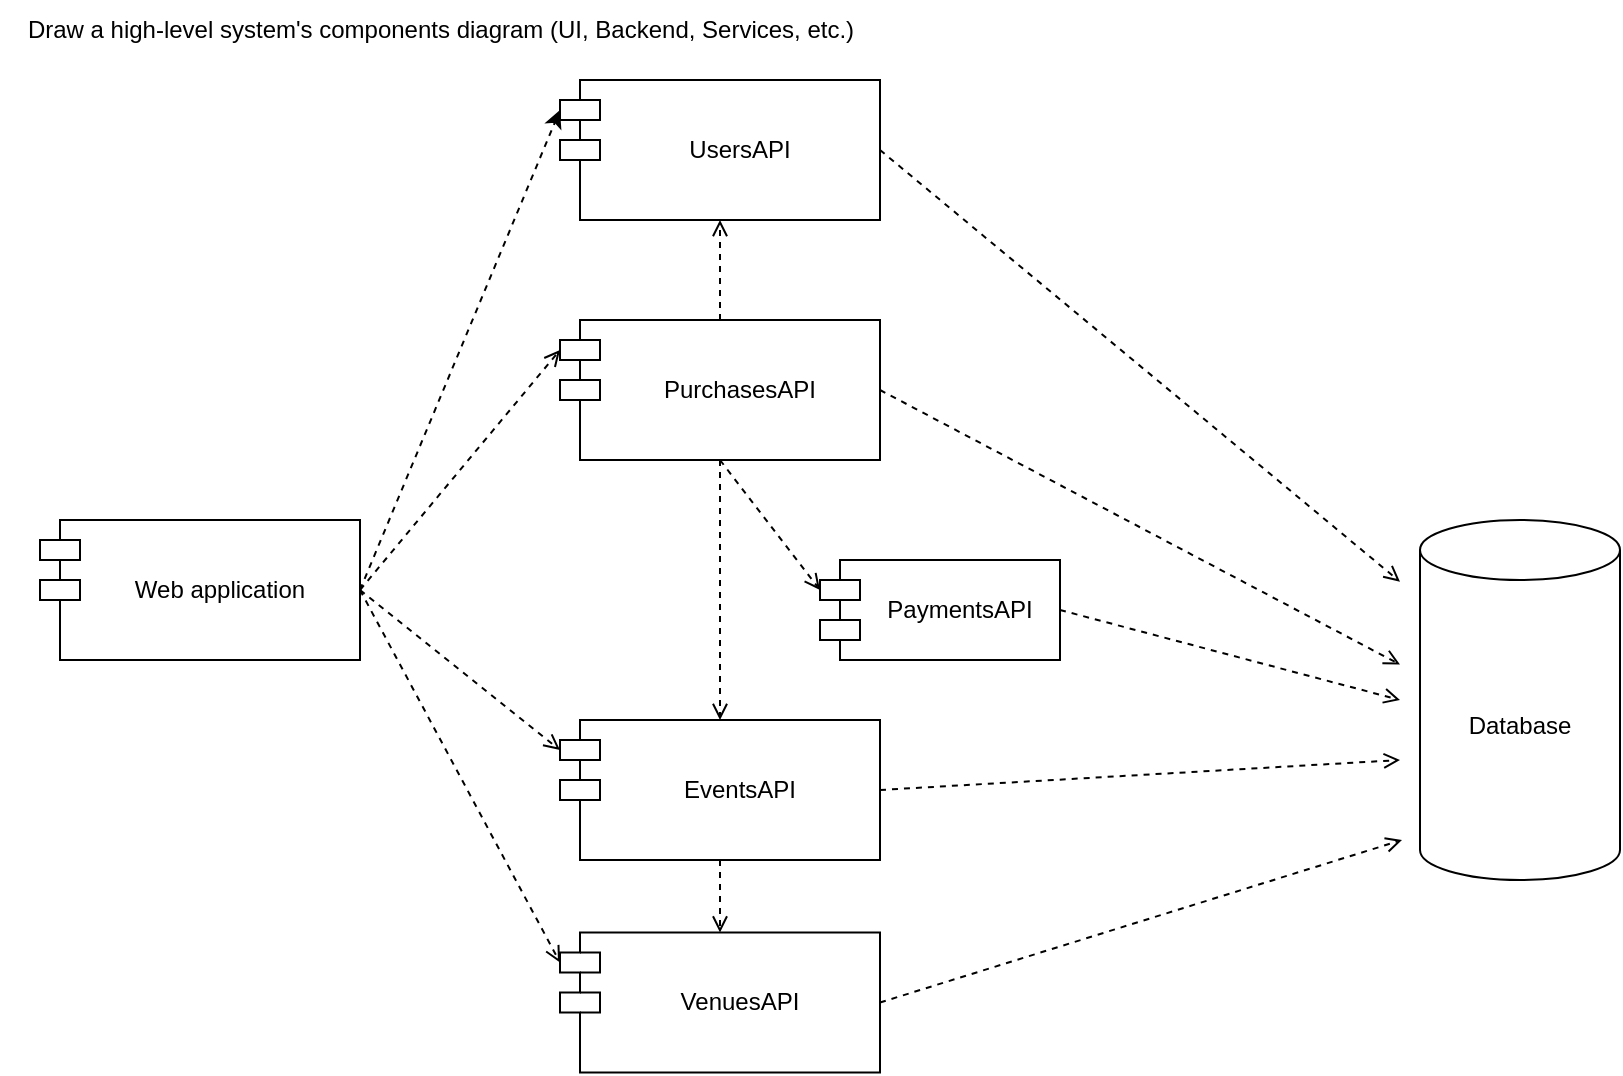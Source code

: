 <mxfile version="23.1.5" type="device" pages="5">
  <diagram name="Components" id="Yx6vznMOaU5JMNKwjIl5">
    <mxGraphModel dx="1434" dy="1004" grid="1" gridSize="10" guides="1" tooltips="1" connect="1" arrows="1" fold="1" page="1" pageScale="1" pageWidth="850" pageHeight="1100" math="0" shadow="0">
      <root>
        <mxCell id="0" />
        <mxCell id="1" parent="0" />
        <mxCell id="rvkSuslXmlhCsH1RyYib-1" value="Draw a high-level system&#39;s components diagram (UI, Backend, Services, etc.)" style="text;html=1;align=center;verticalAlign=middle;resizable=0;points=[];autosize=1;strokeColor=none;fillColor=none;" parent="1" vertex="1">
          <mxGeometry width="440" height="30" as="geometry" />
        </mxCell>
        <mxCell id="7gIpxgzCsG0BiUmqoQME-1" value="Database" style="shape=cylinder3;whiteSpace=wrap;html=1;boundedLbl=1;backgroundOutline=1;size=15;" parent="1" vertex="1">
          <mxGeometry x="710" y="260.0" width="100" height="180" as="geometry" />
        </mxCell>
        <mxCell id="0q62YFq0C3zPJT1to6nL-11" style="rounded=0;orthogonalLoop=1;jettySize=auto;html=1;entryX=0;entryY=0.25;entryDx=0;entryDy=0;exitX=1;exitY=0.5;exitDx=0;exitDy=0;dashed=1;endArrow=open;endFill=0;" parent="1" source="CLpZW6LmWgHWTSwsAXLJ-2" edge="1">
          <mxGeometry relative="1" as="geometry">
            <mxPoint x="510" y="110" as="sourcePoint" />
            <mxPoint x="700" y="290.838" as="targetPoint" />
          </mxGeometry>
        </mxCell>
        <mxCell id="zfwGPlFXayA3xnyrUfgr-1" style="rounded=0;orthogonalLoop=1;jettySize=auto;html=1;entryX=0;entryY=0.409;entryDx=0;entryDy=0;entryPerimeter=0;exitX=1;exitY=0.5;exitDx=0;exitDy=0;dashed=1;endArrow=open;endFill=0;" parent="1" source="CLpZW6LmWgHWTSwsAXLJ-3" edge="1">
          <mxGeometry relative="1" as="geometry">
            <mxPoint x="510" y="291" as="sourcePoint" />
            <mxPoint x="700" y="332.265" as="targetPoint" />
          </mxGeometry>
        </mxCell>
        <mxCell id="zfwGPlFXayA3xnyrUfgr-2" style="rounded=0;orthogonalLoop=1;jettySize=auto;html=1;exitX=1;exitY=0.5;exitDx=0;exitDy=0;dashed=1;endArrow=open;endFill=0;" parent="1" source="CLpZW6LmWgHWTSwsAXLJ-4" edge="1">
          <mxGeometry relative="1" as="geometry">
            <mxPoint x="520" y="481" as="sourcePoint" />
            <mxPoint x="700" y="380" as="targetPoint" />
          </mxGeometry>
        </mxCell>
        <mxCell id="zfwGPlFXayA3xnyrUfgr-3" style="rounded=0;orthogonalLoop=1;jettySize=auto;html=1;exitX=1;exitY=0.5;exitDx=0;exitDy=0;dashed=1;endArrow=open;endFill=0;" parent="1" source="CLpZW6LmWgHWTSwsAXLJ-5" edge="1">
          <mxGeometry relative="1" as="geometry">
            <mxPoint x="510" y="720.7" as="sourcePoint" />
            <mxPoint x="701" y="420" as="targetPoint" />
          </mxGeometry>
        </mxCell>
        <mxCell id="CLpZW6LmWgHWTSwsAXLJ-1" value="Web application" style="shape=module;align=left;spacingLeft=20;align=center;verticalAlign=middle;whiteSpace=wrap;html=1;" parent="1" vertex="1">
          <mxGeometry x="20" y="260" width="160" height="70" as="geometry" />
        </mxCell>
        <mxCell id="CLpZW6LmWgHWTSwsAXLJ-2" value="UsersAPI" style="shape=module;align=left;spacingLeft=20;align=center;verticalAlign=middle;whiteSpace=wrap;html=1;" parent="1" vertex="1">
          <mxGeometry x="280" y="40" width="160" height="70" as="geometry" />
        </mxCell>
        <mxCell id="pJt4LOL-AgNyHeeR5ai8-5" style="edgeStyle=orthogonalEdgeStyle;rounded=0;orthogonalLoop=1;jettySize=auto;html=1;exitX=0.5;exitY=0;exitDx=0;exitDy=0;entryX=0.5;entryY=1;entryDx=0;entryDy=0;dashed=1;endArrow=open;endFill=0;" parent="1" source="CLpZW6LmWgHWTSwsAXLJ-3" target="CLpZW6LmWgHWTSwsAXLJ-2" edge="1">
          <mxGeometry relative="1" as="geometry" />
        </mxCell>
        <mxCell id="CLpZW6LmWgHWTSwsAXLJ-3" value="PurchasesAPI" style="shape=module;align=left;spacingLeft=20;align=center;verticalAlign=middle;whiteSpace=wrap;html=1;" parent="1" vertex="1">
          <mxGeometry x="280" y="160" width="160" height="70" as="geometry" />
        </mxCell>
        <mxCell id="pJt4LOL-AgNyHeeR5ai8-7" style="edgeStyle=orthogonalEdgeStyle;rounded=0;orthogonalLoop=1;jettySize=auto;html=1;exitX=0.5;exitY=1;exitDx=0;exitDy=0;entryX=0.5;entryY=0;entryDx=0;entryDy=0;dashed=1;endArrow=open;endFill=0;" parent="1" source="CLpZW6LmWgHWTSwsAXLJ-4" target="CLpZW6LmWgHWTSwsAXLJ-5" edge="1">
          <mxGeometry relative="1" as="geometry" />
        </mxCell>
        <mxCell id="CLpZW6LmWgHWTSwsAXLJ-4" value="EventsAPI" style="shape=module;align=left;spacingLeft=20;align=center;verticalAlign=middle;whiteSpace=wrap;html=1;" parent="1" vertex="1">
          <mxGeometry x="280" y="360" width="160" height="70" as="geometry" />
        </mxCell>
        <mxCell id="CLpZW6LmWgHWTSwsAXLJ-5" value="VenuesAPI" style="shape=module;align=left;spacingLeft=20;align=center;verticalAlign=middle;whiteSpace=wrap;html=1;" parent="1" vertex="1">
          <mxGeometry x="280" y="466.25" width="160" height="70" as="geometry" />
        </mxCell>
        <mxCell id="CLpZW6LmWgHWTSwsAXLJ-8" value="PaymentsAPI" style="shape=module;align=left;spacingLeft=20;align=center;verticalAlign=middle;whiteSpace=wrap;html=1;" parent="1" vertex="1">
          <mxGeometry x="410" y="280" width="120" height="50" as="geometry" />
        </mxCell>
        <mxCell id="CLpZW6LmWgHWTSwsAXLJ-9" style="rounded=0;orthogonalLoop=1;jettySize=auto;html=1;exitX=1;exitY=0.5;exitDx=0;exitDy=0;entryX=0;entryY=0;entryDx=0;entryDy=15;entryPerimeter=0;dashed=1;" parent="1" source="CLpZW6LmWgHWTSwsAXLJ-1" target="CLpZW6LmWgHWTSwsAXLJ-2" edge="1">
          <mxGeometry relative="1" as="geometry" />
        </mxCell>
        <mxCell id="CLpZW6LmWgHWTSwsAXLJ-10" style="rounded=0;orthogonalLoop=1;jettySize=auto;html=1;exitX=1;exitY=0.5;exitDx=0;exitDy=0;entryX=0;entryY=0;entryDx=0;entryDy=15;entryPerimeter=0;dashed=1;endArrow=open;endFill=0;" parent="1" source="CLpZW6LmWgHWTSwsAXLJ-1" target="CLpZW6LmWgHWTSwsAXLJ-3" edge="1">
          <mxGeometry relative="1" as="geometry" />
        </mxCell>
        <mxCell id="CLpZW6LmWgHWTSwsAXLJ-11" style="rounded=0;orthogonalLoop=1;jettySize=auto;html=1;exitX=1;exitY=0.5;exitDx=0;exitDy=0;entryX=0;entryY=0;entryDx=0;entryDy=15;entryPerimeter=0;dashed=1;endArrow=open;endFill=0;" parent="1" source="CLpZW6LmWgHWTSwsAXLJ-1" target="CLpZW6LmWgHWTSwsAXLJ-4" edge="1">
          <mxGeometry relative="1" as="geometry" />
        </mxCell>
        <mxCell id="CLpZW6LmWgHWTSwsAXLJ-12" style="rounded=0;orthogonalLoop=1;jettySize=auto;html=1;exitX=1;exitY=0.5;exitDx=0;exitDy=0;entryX=0;entryY=0;entryDx=0;entryDy=15;entryPerimeter=0;dashed=1;endArrow=open;endFill=0;" parent="1" source="CLpZW6LmWgHWTSwsAXLJ-1" target="CLpZW6LmWgHWTSwsAXLJ-5" edge="1">
          <mxGeometry relative="1" as="geometry" />
        </mxCell>
        <mxCell id="CLpZW6LmWgHWTSwsAXLJ-13" style="rounded=0;orthogonalLoop=1;jettySize=auto;html=1;exitX=0.5;exitY=1;exitDx=0;exitDy=0;entryX=0;entryY=0;entryDx=0;entryDy=15;entryPerimeter=0;dashed=1;endArrow=open;endFill=0;" parent="1" source="CLpZW6LmWgHWTSwsAXLJ-3" target="CLpZW6LmWgHWTSwsAXLJ-8" edge="1">
          <mxGeometry relative="1" as="geometry" />
        </mxCell>
        <mxCell id="pJt4LOL-AgNyHeeR5ai8-6" style="rounded=0;orthogonalLoop=1;jettySize=auto;html=1;exitX=0.5;exitY=1;exitDx=0;exitDy=0;entryX=0.5;entryY=0;entryDx=0;entryDy=0;dashed=1;endArrow=open;endFill=0;" parent="1" source="CLpZW6LmWgHWTSwsAXLJ-3" target="CLpZW6LmWgHWTSwsAXLJ-4" edge="1">
          <mxGeometry relative="1" as="geometry" />
        </mxCell>
        <mxCell id="ystjD8CtKfuIb1Mpz-Ty-1" style="rounded=0;orthogonalLoop=1;jettySize=auto;html=1;exitX=1;exitY=0.5;exitDx=0;exitDy=0;dashed=1;endArrow=open;endFill=0;" edge="1" parent="1" source="CLpZW6LmWgHWTSwsAXLJ-8">
          <mxGeometry relative="1" as="geometry">
            <mxPoint x="510" y="291" as="sourcePoint" />
            <mxPoint x="700" y="350" as="targetPoint" />
          </mxGeometry>
        </mxCell>
      </root>
    </mxGraphModel>
  </diagram>
  <diagram id="3DLngZLw9FQHFc3GS2qu" name="Seat states">
    <mxGraphModel dx="989" dy="692" grid="1" gridSize="10" guides="1" tooltips="1" connect="1" arrows="1" fold="1" page="1" pageScale="1" pageWidth="850" pageHeight="1100" math="0" shadow="0">
      <root>
        <mxCell id="0" />
        <mxCell id="1" parent="0" />
        <mxCell id="B2c_EiaSbykGl7jump9O-1" value="Draw a state machine diagram for a seat state (available, booked, sold)" style="text;html=1;align=center;verticalAlign=middle;resizable=0;points=[];autosize=1;strokeColor=none;fillColor=none;" parent="1" vertex="1">
          <mxGeometry width="400" height="30" as="geometry" />
        </mxCell>
        <mxCell id="VcsFQocgWiaeLwwF1cXG-1" value="" style="ellipse;html=1;shape=startState;fillColor=#000000;strokeColor=#ff0000;" parent="1" vertex="1">
          <mxGeometry x="10" y="130" width="30" height="30" as="geometry" />
        </mxCell>
        <mxCell id="VcsFQocgWiaeLwwF1cXG-2" value="" style="edgeStyle=orthogonalEdgeStyle;html=1;verticalAlign=bottom;endArrow=open;endSize=8;strokeColor=#ff0000;rounded=0;entryX=0;entryY=0.5;entryDx=0;entryDy=0;" parent="1" source="VcsFQocgWiaeLwwF1cXG-1" target="VcsFQocgWiaeLwwF1cXG-3" edge="1">
          <mxGeometry relative="1" as="geometry">
            <mxPoint x="110" y="190" as="targetPoint" />
          </mxGeometry>
        </mxCell>
        <mxCell id="VcsFQocgWiaeLwwF1cXG-23" value="Create/" style="edgeLabel;html=1;align=center;verticalAlign=middle;resizable=0;points=[];" parent="VcsFQocgWiaeLwwF1cXG-2" vertex="1" connectable="0">
          <mxGeometry x="-0.152" y="-2" relative="1" as="geometry">
            <mxPoint y="-12" as="offset" />
          </mxGeometry>
        </mxCell>
        <mxCell id="VcsFQocgWiaeLwwF1cXG-3" value="available" style="rounded=1;whiteSpace=wrap;html=1;" parent="1" vertex="1">
          <mxGeometry x="110" y="122.5" width="70" height="45" as="geometry" />
        </mxCell>
        <mxCell id="VcsFQocgWiaeLwwF1cXG-5" value="" style="ellipse;html=1;shape=endState;fillColor=#000000;strokeColor=#ff0000;" parent="1" vertex="1">
          <mxGeometry x="330" y="130" width="30" height="30" as="geometry" />
        </mxCell>
        <mxCell id="VcsFQocgWiaeLwwF1cXG-6" value="booked" style="rounded=1;whiteSpace=wrap;html=1;" parent="1" vertex="1">
          <mxGeometry x="450" y="60" width="70" height="45" as="geometry" />
        </mxCell>
        <mxCell id="VcsFQocgWiaeLwwF1cXG-7" value="sold" style="rounded=1;whiteSpace=wrap;html=1;" parent="1" vertex="1">
          <mxGeometry x="310" y="190" width="70" height="45" as="geometry" />
        </mxCell>
        <mxCell id="VcsFQocgWiaeLwwF1cXG-9" value="" style="edgeStyle=orthogonalEdgeStyle;html=1;verticalAlign=bottom;endArrow=open;endSize=8;strokeColor=#ff0000;rounded=0;exitX=1;exitY=0.5;exitDx=0;exitDy=0;" parent="1" source="VcsFQocgWiaeLwwF1cXG-3" target="VcsFQocgWiaeLwwF1cXG-5" edge="1">
          <mxGeometry relative="1" as="geometry">
            <mxPoint x="270" y="150" as="targetPoint" />
            <mxPoint x="70" y="155" as="sourcePoint" />
          </mxGeometry>
        </mxCell>
        <mxCell id="VcsFQocgWiaeLwwF1cXG-14" value="" style="edgeStyle=orthogonalEdgeStyle;html=1;verticalAlign=bottom;endArrow=open;endSize=8;strokeColor=#ff0000;rounded=0;exitX=1;exitY=0.25;exitDx=0;exitDy=0;entryX=0;entryY=0.5;entryDx=0;entryDy=0;" parent="1" source="VcsFQocgWiaeLwwF1cXG-3" target="VcsFQocgWiaeLwwF1cXG-6" edge="1">
          <mxGeometry relative="1" as="geometry">
            <mxPoint x="270" y="150" as="targetPoint" />
            <mxPoint x="70" y="155" as="sourcePoint" />
            <Array as="points">
              <mxPoint x="200" y="134" />
              <mxPoint x="200" y="83" />
            </Array>
          </mxGeometry>
        </mxCell>
        <mxCell id="VcsFQocgWiaeLwwF1cXG-15" value="[Cart payment &lt;br&gt;finished]" style="edgeLabel;html=1;align=left;verticalAlign=middle;resizable=0;points=[];" parent="VcsFQocgWiaeLwwF1cXG-14" vertex="1" connectable="0">
          <mxGeometry x="0.422" relative="1" as="geometry">
            <mxPoint x="43" y="108" as="offset" />
          </mxGeometry>
        </mxCell>
        <mxCell id="VcsFQocgWiaeLwwF1cXG-16" value="[Cart item created]" style="edgeLabel;html=1;align=center;verticalAlign=middle;resizable=0;points=[];" parent="VcsFQocgWiaeLwwF1cXG-14" vertex="1" connectable="0">
          <mxGeometry x="0.422" relative="1" as="geometry">
            <mxPoint x="-10" y="-13" as="offset" />
          </mxGeometry>
        </mxCell>
        <mxCell id="hwQtIY2PnVb_VwOk64pa-2" value="[Cart item manually removed]" style="edgeLabel;html=1;align=left;verticalAlign=middle;resizable=0;points=[];" vertex="1" connectable="0" parent="VcsFQocgWiaeLwwF1cXG-14">
          <mxGeometry x="0.422" relative="1" as="geometry">
            <mxPoint x="153" y="48" as="offset" />
          </mxGeometry>
        </mxCell>
        <mxCell id="jyR4iKeLLyv5XBoVqEa6-2" value="[Ticket refunded]" style="edgeLabel;html=1;align=left;verticalAlign=middle;resizable=0;points=[];" vertex="1" connectable="0" parent="VcsFQocgWiaeLwwF1cXG-14">
          <mxGeometry x="0.422" relative="1" as="geometry">
            <mxPoint x="-151" y="119" as="offset" />
          </mxGeometry>
        </mxCell>
        <mxCell id="VcsFQocgWiaeLwwF1cXG-17" value="" style="edgeStyle=orthogonalEdgeStyle;html=1;verticalAlign=bottom;endArrow=open;endSize=8;strokeColor=#ff0000;rounded=0;exitX=0.5;exitY=1;exitDx=0;exitDy=0;entryX=1;entryY=0.5;entryDx=0;entryDy=0;" parent="1" source="VcsFQocgWiaeLwwF1cXG-6" target="VcsFQocgWiaeLwwF1cXG-7" edge="1">
          <mxGeometry relative="1" as="geometry">
            <mxPoint x="270" y="150" as="targetPoint" />
            <mxPoint x="70" y="155" as="sourcePoint" />
            <Array as="points">
              <mxPoint x="485" y="212" />
              <mxPoint x="380" y="212" />
            </Array>
          </mxGeometry>
        </mxCell>
        <mxCell id="VcsFQocgWiaeLwwF1cXG-20" value="" style="edgeStyle=orthogonalEdgeStyle;html=1;verticalAlign=bottom;endArrow=open;endSize=8;strokeColor=#ff0000;rounded=0;entryX=0.5;entryY=1;entryDx=0;entryDy=0;" parent="1" source="VcsFQocgWiaeLwwF1cXG-7" target="VcsFQocgWiaeLwwF1cXG-5" edge="1">
          <mxGeometry relative="1" as="geometry">
            <mxPoint x="260" y="150" as="targetPoint" />
            <mxPoint x="60" y="155" as="sourcePoint" />
          </mxGeometry>
        </mxCell>
        <mxCell id="VcsFQocgWiaeLwwF1cXG-21" value="" style="edgeStyle=orthogonalEdgeStyle;html=1;verticalAlign=bottom;endArrow=open;endSize=8;strokeColor=#ff0000;rounded=0;exitX=0.25;exitY=1;exitDx=0;exitDy=0;entryX=1;entryY=0.5;entryDx=0;entryDy=0;" parent="1" source="VcsFQocgWiaeLwwF1cXG-6" target="VcsFQocgWiaeLwwF1cXG-5" edge="1">
          <mxGeometry relative="1" as="geometry">
            <mxPoint x="270" y="150" as="targetPoint" />
            <mxPoint x="70" y="155" as="sourcePoint" />
          </mxGeometry>
        </mxCell>
        <mxCell id="hwQtIY2PnVb_VwOk64pa-1" value="" style="edgeStyle=orthogonalEdgeStyle;html=1;verticalAlign=bottom;endArrow=open;endSize=8;strokeColor=#ff0000;rounded=0;exitX=0.75;exitY=1;exitDx=0;exitDy=0;entryX=0.25;entryY=1;entryDx=0;entryDy=0;" edge="1" parent="1" source="VcsFQocgWiaeLwwF1cXG-6" target="VcsFQocgWiaeLwwF1cXG-3">
          <mxGeometry relative="1" as="geometry">
            <mxPoint x="100" y="200" as="targetPoint" />
            <mxPoint x="70" y="155" as="sourcePoint" />
            <Array as="points">
              <mxPoint x="503" y="260" />
              <mxPoint x="128" y="260" />
            </Array>
          </mxGeometry>
        </mxCell>
        <mxCell id="jyR4iKeLLyv5XBoVqEa6-1" value="" style="edgeStyle=orthogonalEdgeStyle;html=1;verticalAlign=bottom;endArrow=open;endSize=8;strokeColor=#ff0000;rounded=0;exitX=0;exitY=0.5;exitDx=0;exitDy=0;entryX=0.75;entryY=1;entryDx=0;entryDy=0;" edge="1" parent="1" source="VcsFQocgWiaeLwwF1cXG-7" target="VcsFQocgWiaeLwwF1cXG-3">
          <mxGeometry relative="1" as="geometry">
            <mxPoint x="100" y="200" as="targetPoint" />
            <mxPoint x="70" y="155" as="sourcePoint" />
            <Array as="points">
              <mxPoint x="240" y="212" />
              <mxPoint x="163" y="212" />
            </Array>
          </mxGeometry>
        </mxCell>
      </root>
    </mxGraphModel>
  </diagram>
  <diagram id="Leaf_pNJH1_qRHfBwN4T" name="Seat purchase">
    <mxGraphModel dx="1434" dy="1004" grid="1" gridSize="10" guides="1" tooltips="1" connect="1" arrows="1" fold="1" page="1" pageScale="1" pageWidth="850" pageHeight="1100" math="0" shadow="0">
      <root>
        <mxCell id="0" />
        <mxCell id="1" parent="0" />
        <mxCell id="3P_l5KhUg79VM2-P47lR-1" value="Draw a sequence diagram for buying a seat of a lowest price (includes finding available seats logic)" style="text;html=1;align=center;verticalAlign=middle;resizable=0;points=[];autosize=1;strokeColor=none;fillColor=none;" parent="1" vertex="1">
          <mxGeometry width="550" height="30" as="geometry" />
        </mxCell>
        <mxCell id="2G_TZ3VW05Bw5PbokG3A-4" style="edgeStyle=orthogonalEdgeStyle;rounded=0;orthogonalLoop=1;jettySize=auto;html=1;exitX=0.5;exitY=1;exitDx=0;exitDy=0;dashed=1;entryX=0.5;entryY=0;entryDx=0;entryDy=0;endArrow=none;endFill=0;dashPattern=1 1;" parent="1" source="2G_TZ3VW05Bw5PbokG3A-80" target="2G_TZ3VW05Bw5PbokG3A-5" edge="1">
          <mxGeometry relative="1" as="geometry">
            <mxPoint x="60" y="480" as="targetPoint" />
          </mxGeometry>
        </mxCell>
        <mxCell id="2G_TZ3VW05Bw5PbokG3A-1" value="User" style="rounded=0;whiteSpace=wrap;html=1;" parent="1" vertex="1">
          <mxGeometry y="40" width="120" height="40" as="geometry" />
        </mxCell>
        <mxCell id="2G_TZ3VW05Bw5PbokG3A-2" value="Web App" style="rounded=0;whiteSpace=wrap;html=1;" parent="1" vertex="1">
          <mxGeometry x="200" y="40" width="120" height="40" as="geometry" />
        </mxCell>
        <mxCell id="2G_TZ3VW05Bw5PbokG3A-3" value="EventAPI" style="rounded=0;whiteSpace=wrap;html=1;" parent="1" vertex="1">
          <mxGeometry x="400" y="40" width="120" height="40" as="geometry" />
        </mxCell>
        <mxCell id="2G_TZ3VW05Bw5PbokG3A-5" value="User" style="rounded=0;whiteSpace=wrap;html=1;" parent="1" vertex="1">
          <mxGeometry y="1840" width="120" height="40" as="geometry" />
        </mxCell>
        <mxCell id="2G_TZ3VW05Bw5PbokG3A-6" style="edgeStyle=orthogonalEdgeStyle;rounded=0;orthogonalLoop=1;jettySize=auto;html=1;exitX=0.5;exitY=1;exitDx=0;exitDy=0;dashed=1;endArrow=none;endFill=0;entryX=0.5;entryY=0;entryDx=0;entryDy=0;dashPattern=1 1;" parent="1" source="2G_TZ3VW05Bw5PbokG3A-2" target="2G_TZ3VW05Bw5PbokG3A-7" edge="1">
          <mxGeometry relative="1" as="geometry">
            <mxPoint x="300" y="490" as="targetPoint" />
            <mxPoint x="300" y="110" as="sourcePoint" />
          </mxGeometry>
        </mxCell>
        <mxCell id="2G_TZ3VW05Bw5PbokG3A-7" value="Web App" style="rounded=0;whiteSpace=wrap;html=1;" parent="1" vertex="1">
          <mxGeometry x="200" y="1840" width="120" height="40" as="geometry" />
        </mxCell>
        <mxCell id="2G_TZ3VW05Bw5PbokG3A-8" value="" style="edgeStyle=none;orthogonalLoop=1;jettySize=auto;html=1;rounded=0;" parent="1" edge="1">
          <mxGeometry width="100" relative="1" as="geometry">
            <mxPoint x="60" y="120" as="sourcePoint" />
            <mxPoint x="260" y="120" as="targetPoint" />
            <Array as="points" />
          </mxGeometry>
        </mxCell>
        <mxCell id="2G_TZ3VW05Bw5PbokG3A-9" value="Open Home page of the application" style="edgeLabel;html=1;align=center;verticalAlign=middle;resizable=0;points=[];" parent="2G_TZ3VW05Bw5PbokG3A-8" vertex="1" connectable="0">
          <mxGeometry x="-0.558" y="-1" relative="1" as="geometry">
            <mxPoint x="56" y="-11" as="offset" />
          </mxGeometry>
        </mxCell>
        <mxCell id="2G_TZ3VW05Bw5PbokG3A-10" style="edgeStyle=orthogonalEdgeStyle;rounded=0;orthogonalLoop=1;jettySize=auto;html=1;exitX=0.5;exitY=1;exitDx=0;exitDy=0;dashed=1;endArrow=none;endFill=0;entryX=0.5;entryY=0;entryDx=0;entryDy=0;dashPattern=1 1;" parent="1" target="2G_TZ3VW05Bw5PbokG3A-11" edge="1">
          <mxGeometry relative="1" as="geometry">
            <mxPoint x="459.41" y="920" as="targetPoint" />
            <mxPoint x="459.41" y="80" as="sourcePoint" />
          </mxGeometry>
        </mxCell>
        <mxCell id="2G_TZ3VW05Bw5PbokG3A-11" value="EventAPI" style="rounded=0;whiteSpace=wrap;html=1;" parent="1" vertex="1">
          <mxGeometry x="400" y="1840" width="120" height="40" as="geometry" />
        </mxCell>
        <mxCell id="2G_TZ3VW05Bw5PbokG3A-12" value="" style="edgeStyle=none;orthogonalLoop=1;jettySize=auto;html=1;rounded=0;dashed=1;" parent="1" edge="1">
          <mxGeometry width="100" relative="1" as="geometry">
            <mxPoint x="260" y="140" as="sourcePoint" />
            <mxPoint x="460" y="140" as="targetPoint" />
            <Array as="points" />
          </mxGeometry>
        </mxCell>
        <mxCell id="2G_TZ3VW05Bw5PbokG3A-13" value="Retrieve a list of available Events" style="edgeLabel;html=1;align=center;verticalAlign=middle;resizable=0;points=[];" parent="2G_TZ3VW05Bw5PbokG3A-12" vertex="1" connectable="0">
          <mxGeometry x="-0.558" y="-1" relative="1" as="geometry">
            <mxPoint x="56" y="-11" as="offset" />
          </mxGeometry>
        </mxCell>
        <mxCell id="2G_TZ3VW05Bw5PbokG3A-14" value="" style="edgeStyle=none;orthogonalLoop=1;jettySize=auto;html=1;rounded=0;startArrow=classic;startFill=1;endArrow=none;endFill=0;dashed=1;" parent="1" edge="1">
          <mxGeometry width="100" relative="1" as="geometry">
            <mxPoint x="460" y="241" as="sourcePoint" />
            <mxPoint x="660" y="241" as="targetPoint" />
            <Array as="points" />
          </mxGeometry>
        </mxCell>
        <mxCell id="2G_TZ3VW05Bw5PbokG3A-15" value="response" style="edgeLabel;html=1;align=center;verticalAlign=middle;resizable=0;points=[];" parent="2G_TZ3VW05Bw5PbokG3A-14" vertex="1" connectable="0">
          <mxGeometry x="-0.558" y="-1" relative="1" as="geometry">
            <mxPoint x="60" y="-9" as="offset" />
          </mxGeometry>
        </mxCell>
        <mxCell id="2G_TZ3VW05Bw5PbokG3A-16" value="Database" style="rounded=0;whiteSpace=wrap;html=1;" parent="1" vertex="1">
          <mxGeometry x="1000" y="40" width="120" height="40" as="geometry" />
        </mxCell>
        <mxCell id="2G_TZ3VW05Bw5PbokG3A-17" value="VenueAPI" style="rounded=0;whiteSpace=wrap;html=1;" parent="1" vertex="1">
          <mxGeometry x="600" y="40" width="120" height="40" as="geometry" />
        </mxCell>
        <mxCell id="2G_TZ3VW05Bw5PbokG3A-20" value="PurchaseAPI" style="rounded=0;whiteSpace=wrap;html=1;" parent="1" vertex="1">
          <mxGeometry x="800" y="40" width="120" height="40" as="geometry" />
        </mxCell>
        <mxCell id="2G_TZ3VW05Bw5PbokG3A-21" style="edgeStyle=orthogonalEdgeStyle;rounded=0;orthogonalLoop=1;jettySize=auto;html=1;exitX=0.5;exitY=1;exitDx=0;exitDy=0;dashed=1;endArrow=none;endFill=0;entryX=0.5;entryY=0;entryDx=0;entryDy=0;dashPattern=1 1;" parent="1" target="2G_TZ3VW05Bw5PbokG3A-28" edge="1">
          <mxGeometry relative="1" as="geometry">
            <mxPoint x="659.58" y="920" as="targetPoint" />
            <mxPoint x="659.58" y="80" as="sourcePoint" />
          </mxGeometry>
        </mxCell>
        <mxCell id="2G_TZ3VW05Bw5PbokG3A-22" style="edgeStyle=orthogonalEdgeStyle;rounded=0;orthogonalLoop=1;jettySize=auto;html=1;exitX=0.5;exitY=1;exitDx=0;exitDy=0;dashed=1;endArrow=none;endFill=0;entryX=0.5;entryY=0;entryDx=0;entryDy=0;dashPattern=1 1;" parent="1" target="2G_TZ3VW05Bw5PbokG3A-29" edge="1">
          <mxGeometry relative="1" as="geometry">
            <mxPoint x="859.58" y="920" as="targetPoint" />
            <mxPoint x="859.58" y="80" as="sourcePoint" />
          </mxGeometry>
        </mxCell>
        <mxCell id="2G_TZ3VW05Bw5PbokG3A-23" style="edgeStyle=orthogonalEdgeStyle;rounded=0;orthogonalLoop=1;jettySize=auto;html=1;exitX=0.5;exitY=1;exitDx=0;exitDy=0;dashed=1;endArrow=none;endFill=0;entryX=0.5;entryY=0;entryDx=0;entryDy=0;dashPattern=1 1;" parent="1" target="2G_TZ3VW05Bw5PbokG3A-30" edge="1">
          <mxGeometry relative="1" as="geometry">
            <mxPoint x="1059.58" y="920" as="targetPoint" />
            <mxPoint x="1059.58" y="80" as="sourcePoint" />
          </mxGeometry>
        </mxCell>
        <mxCell id="2G_TZ3VW05Bw5PbokG3A-26" value="" style="edgeStyle=none;orthogonalLoop=1;jettySize=auto;html=1;rounded=0;startArrow=none;startFill=0;endArrow=classic;endFill=1;dashed=1;" parent="1" edge="1">
          <mxGeometry width="100" relative="1" as="geometry">
            <mxPoint x="460" y="216" as="sourcePoint" />
            <mxPoint x="660" y="216" as="targetPoint" />
            <Array as="points" />
          </mxGeometry>
        </mxCell>
        <mxCell id="2G_TZ3VW05Bw5PbokG3A-27" value="Retrieve a manifest for the Event" style="edgeLabel;html=1;align=center;verticalAlign=middle;resizable=0;points=[];" parent="2G_TZ3VW05Bw5PbokG3A-26" vertex="1" connectable="0">
          <mxGeometry x="-0.558" y="-1" relative="1" as="geometry">
            <mxPoint x="56" y="-11" as="offset" />
          </mxGeometry>
        </mxCell>
        <mxCell id="2G_TZ3VW05Bw5PbokG3A-28" value="VenueAPI" style="rounded=0;whiteSpace=wrap;html=1;" parent="1" vertex="1">
          <mxGeometry x="600" y="1840" width="120" height="40" as="geometry" />
        </mxCell>
        <mxCell id="2G_TZ3VW05Bw5PbokG3A-29" value="PurchaseAPI" style="rounded=0;whiteSpace=wrap;html=1;" parent="1" vertex="1">
          <mxGeometry x="800" y="1840" width="120" height="40" as="geometry" />
        </mxCell>
        <mxCell id="2G_TZ3VW05Bw5PbokG3A-30" value="PaymentAPI" style="rounded=0;whiteSpace=wrap;html=1;" parent="1" vertex="1">
          <mxGeometry x="1000" y="1840" width="120" height="40" as="geometry" />
        </mxCell>
        <mxCell id="2G_TZ3VW05Bw5PbokG3A-32" value="" style="edgeStyle=none;orthogonalLoop=1;jettySize=auto;html=1;rounded=0;startArrow=none;startFill=0;endArrow=classic;endFill=1;" parent="1" edge="1">
          <mxGeometry width="100" relative="1" as="geometry">
            <mxPoint x="60" y="319.75" as="sourcePoint" />
            <mxPoint x="260" y="319.75" as="targetPoint" />
            <Array as="points" />
          </mxGeometry>
        </mxCell>
        <mxCell id="2G_TZ3VW05Bw5PbokG3A-33" value="Click on the specific Event" style="edgeLabel;html=1;align=center;verticalAlign=middle;resizable=0;points=[];" parent="2G_TZ3VW05Bw5PbokG3A-32" vertex="1" connectable="0">
          <mxGeometry x="-0.558" y="-1" relative="1" as="geometry">
            <mxPoint x="56" y="-11" as="offset" />
          </mxGeometry>
        </mxCell>
        <mxCell id="2G_TZ3VW05Bw5PbokG3A-34" value="" style="edgeStyle=none;orthogonalLoop=1;jettySize=auto;html=1;rounded=0;startArrow=classic;startFill=1;endArrow=none;endFill=0;" parent="1" edge="1">
          <mxGeometry width="100" relative="1" as="geometry">
            <mxPoint x="60" y="419.75" as="sourcePoint" />
            <mxPoint x="260" y="419.75" as="targetPoint" />
            <Array as="points" />
          </mxGeometry>
        </mxCell>
        <mxCell id="2G_TZ3VW05Bw5PbokG3A-35" value="Display a list of available Event Seats &lt;br&gt;of the Event" style="edgeLabel;html=1;align=center;verticalAlign=middle;resizable=0;points=[];" parent="2G_TZ3VW05Bw5PbokG3A-34" vertex="1" connectable="0">
          <mxGeometry x="-0.558" y="-1" relative="1" as="geometry">
            <mxPoint x="58" y="-16" as="offset" />
          </mxGeometry>
        </mxCell>
        <mxCell id="2G_TZ3VW05Bw5PbokG3A-36" value="" style="edgeStyle=none;orthogonalLoop=1;jettySize=auto;html=1;rounded=0;startArrow=classic;startFill=1;endArrow=none;endFill=0;dashed=1;" parent="1" edge="1">
          <mxGeometry width="100" relative="1" as="geometry">
            <mxPoint x="260" y="399.75" as="sourcePoint" />
            <mxPoint x="460" y="399.75" as="targetPoint" />
            <Array as="points" />
          </mxGeometry>
        </mxCell>
        <mxCell id="2G_TZ3VW05Bw5PbokG3A-37" value="response" style="edgeLabel;html=1;align=center;verticalAlign=middle;resizable=0;points=[];" parent="2G_TZ3VW05Bw5PbokG3A-36" vertex="1" connectable="0">
          <mxGeometry x="-0.558" y="-1" relative="1" as="geometry">
            <mxPoint x="60" y="-9" as="offset" />
          </mxGeometry>
        </mxCell>
        <mxCell id="2G_TZ3VW05Bw5PbokG3A-38" value="" style="edgeStyle=none;orthogonalLoop=1;jettySize=auto;html=1;rounded=0;dashed=1;" parent="1" edge="1">
          <mxGeometry width="100" relative="1" as="geometry">
            <mxPoint x="260" y="339.75" as="sourcePoint" />
            <mxPoint x="460" y="339.75" as="targetPoint" />
            <Array as="points" />
          </mxGeometry>
        </mxCell>
        <mxCell id="2G_TZ3VW05Bw5PbokG3A-39" value="Retrieve a list of available Event Seats&lt;br&gt;of the Event" style="edgeLabel;html=1;align=center;verticalAlign=middle;resizable=0;points=[];" parent="2G_TZ3VW05Bw5PbokG3A-38" vertex="1" connectable="0">
          <mxGeometry x="-0.558" y="-1" relative="1" as="geometry">
            <mxPoint x="51" y="-17" as="offset" />
          </mxGeometry>
        </mxCell>
        <mxCell id="2G_TZ3VW05Bw5PbokG3A-40" value="alt" style="shape=umlFrame;whiteSpace=wrap;html=1;pointerEvents=0;width=30;height=30;" parent="1" vertex="1">
          <mxGeometry x="10" y="730" width="1300" height="1070" as="geometry" />
        </mxCell>
        <mxCell id="2G_TZ3VW05Bw5PbokG3A-41" value="" style="edgeStyle=none;orthogonalLoop=1;jettySize=auto;html=1;rounded=0;dashed=1;" parent="1" edge="1">
          <mxGeometry width="100" relative="1" as="geometry">
            <mxPoint x="460" y="359.75" as="sourcePoint" />
            <mxPoint x="1260" y="359.75" as="targetPoint" />
            <Array as="points" />
          </mxGeometry>
        </mxCell>
        <mxCell id="2G_TZ3VW05Bw5PbokG3A-42" value="Execute query" style="edgeLabel;html=1;align=center;verticalAlign=middle;resizable=0;points=[];" parent="2G_TZ3VW05Bw5PbokG3A-41" vertex="1" connectable="0">
          <mxGeometry x="-0.558" y="-1" relative="1" as="geometry">
            <mxPoint x="-102" y="-11" as="offset" />
          </mxGeometry>
        </mxCell>
        <mxCell id="2G_TZ3VW05Bw5PbokG3A-43" value="" style="edgeStyle=none;orthogonalLoop=1;jettySize=auto;html=1;rounded=0;dashed=1;startArrow=classic;startFill=1;endArrow=none;endFill=0;" parent="1" edge="1">
          <mxGeometry width="100" relative="1" as="geometry">
            <mxPoint x="460" y="379.75" as="sourcePoint" />
            <mxPoint x="1260" y="379.75" as="targetPoint" />
            <Array as="points" />
          </mxGeometry>
        </mxCell>
        <mxCell id="2G_TZ3VW05Bw5PbokG3A-44" value="response" style="edgeLabel;html=1;align=center;verticalAlign=middle;resizable=0;points=[];" parent="2G_TZ3VW05Bw5PbokG3A-43" vertex="1" connectable="0">
          <mxGeometry x="-0.558" y="-1" relative="1" as="geometry">
            <mxPoint x="-7" y="-9" as="offset" />
          </mxGeometry>
        </mxCell>
        <mxCell id="2G_TZ3VW05Bw5PbokG3A-46" value="Database" style="rounded=0;whiteSpace=wrap;html=1;" parent="1" vertex="1">
          <mxGeometry x="1200" y="40" width="120" height="40" as="geometry" />
        </mxCell>
        <mxCell id="2G_TZ3VW05Bw5PbokG3A-47" style="edgeStyle=orthogonalEdgeStyle;rounded=0;orthogonalLoop=1;jettySize=auto;html=1;exitX=0.5;exitY=1;exitDx=0;exitDy=0;dashed=1;endArrow=none;endFill=0;entryX=0.5;entryY=0;entryDx=0;entryDy=0;dashPattern=1 1;" parent="1" target="2G_TZ3VW05Bw5PbokG3A-48" edge="1">
          <mxGeometry relative="1" as="geometry">
            <mxPoint x="1259.58" y="920" as="targetPoint" />
            <mxPoint x="1259.58" y="80" as="sourcePoint" />
          </mxGeometry>
        </mxCell>
        <mxCell id="2G_TZ3VW05Bw5PbokG3A-48" value="Database" style="rounded=0;whiteSpace=wrap;html=1;" parent="1" vertex="1">
          <mxGeometry x="1200" y="1840" width="120" height="40" as="geometry" />
        </mxCell>
        <mxCell id="2G_TZ3VW05Bw5PbokG3A-49" value="" style="edgeStyle=none;orthogonalLoop=1;jettySize=auto;html=1;rounded=0;dashed=1;" parent="1" edge="1">
          <mxGeometry width="100" relative="1" as="geometry">
            <mxPoint x="460" y="160" as="sourcePoint" />
            <mxPoint x="1260" y="160" as="targetPoint" />
            <Array as="points" />
          </mxGeometry>
        </mxCell>
        <mxCell id="2G_TZ3VW05Bw5PbokG3A-50" value="Execute query" style="edgeLabel;html=1;align=center;verticalAlign=middle;resizable=0;points=[];" parent="2G_TZ3VW05Bw5PbokG3A-49" vertex="1" connectable="0">
          <mxGeometry x="-0.558" y="-1" relative="1" as="geometry">
            <mxPoint x="-103" y="-11" as="offset" />
          </mxGeometry>
        </mxCell>
        <mxCell id="2G_TZ3VW05Bw5PbokG3A-51" value="" style="edgeStyle=none;orthogonalLoop=1;jettySize=auto;html=1;rounded=0;dashed=1;startArrow=classic;startFill=1;endArrow=none;endFill=0;" parent="1" edge="1">
          <mxGeometry width="100" relative="1" as="geometry">
            <mxPoint x="460" y="186" as="sourcePoint" />
            <mxPoint x="1260" y="186" as="targetPoint" />
            <Array as="points" />
          </mxGeometry>
        </mxCell>
        <mxCell id="2G_TZ3VW05Bw5PbokG3A-52" value="response" style="edgeLabel;html=1;align=center;verticalAlign=middle;resizable=0;points=[];" parent="2G_TZ3VW05Bw5PbokG3A-51" vertex="1" connectable="0">
          <mxGeometry x="-0.558" y="-1" relative="1" as="geometry">
            <mxPoint x="-7" y="-9" as="offset" />
          </mxGeometry>
        </mxCell>
        <mxCell id="2G_TZ3VW05Bw5PbokG3A-53" value="" style="edgeStyle=none;orthogonalLoop=1;jettySize=auto;html=1;rounded=0;startArrow=none;startFill=0;endArrow=classic;endFill=1;" parent="1" edge="1">
          <mxGeometry width="100" relative="1" as="geometry">
            <mxPoint x="60" y="479.75" as="sourcePoint" />
            <mxPoint x="260" y="479.75" as="targetPoint" />
            <Array as="points" />
          </mxGeometry>
        </mxCell>
        <mxCell id="2G_TZ3VW05Bw5PbokG3A-54" value="Press &quot;Show available &lt;br&gt;lowest-priced seats&quot; button" style="edgeLabel;html=1;align=center;verticalAlign=middle;resizable=0;points=[];" parent="2G_TZ3VW05Bw5PbokG3A-53" vertex="1" connectable="0">
          <mxGeometry x="-0.558" y="-1" relative="1" as="geometry">
            <mxPoint x="56" y="-17" as="offset" />
          </mxGeometry>
        </mxCell>
        <mxCell id="2G_TZ3VW05Bw5PbokG3A-55" value="" style="edgeStyle=none;orthogonalLoop=1;jettySize=auto;html=1;rounded=0;dashed=1;" parent="1" edge="1">
          <mxGeometry width="100" relative="1" as="geometry">
            <mxPoint x="260" y="499.75" as="sourcePoint" />
            <mxPoint x="460" y="499.75" as="targetPoint" />
            <Array as="points" />
          </mxGeometry>
        </mxCell>
        <mxCell id="2G_TZ3VW05Bw5PbokG3A-56" value="Retrieve a list Event Seats&lt;br&gt;with the lowest price" style="edgeLabel;html=1;align=center;verticalAlign=middle;resizable=0;points=[];" parent="2G_TZ3VW05Bw5PbokG3A-55" vertex="1" connectable="0">
          <mxGeometry x="-0.558" y="-1" relative="1" as="geometry">
            <mxPoint x="51" y="-17" as="offset" />
          </mxGeometry>
        </mxCell>
        <mxCell id="2G_TZ3VW05Bw5PbokG3A-57" value="" style="edgeStyle=none;orthogonalLoop=1;jettySize=auto;html=1;rounded=0;dashed=1;" parent="1" edge="1">
          <mxGeometry width="100" relative="1" as="geometry">
            <mxPoint x="460" y="519.75" as="sourcePoint" />
            <mxPoint x="1260" y="519.75" as="targetPoint" />
            <Array as="points" />
          </mxGeometry>
        </mxCell>
        <mxCell id="2G_TZ3VW05Bw5PbokG3A-58" value="Execute query" style="edgeLabel;html=1;align=center;verticalAlign=middle;resizable=0;points=[];" parent="2G_TZ3VW05Bw5PbokG3A-57" vertex="1" connectable="0">
          <mxGeometry x="-0.558" y="-1" relative="1" as="geometry">
            <mxPoint x="-102" y="-11" as="offset" />
          </mxGeometry>
        </mxCell>
        <mxCell id="2G_TZ3VW05Bw5PbokG3A-59" value="" style="edgeStyle=none;orthogonalLoop=1;jettySize=auto;html=1;rounded=0;dashed=1;startArrow=classic;startFill=1;endArrow=none;endFill=0;" parent="1" edge="1">
          <mxGeometry width="100" relative="1" as="geometry">
            <mxPoint x="460" y="539.75" as="sourcePoint" />
            <mxPoint x="1260" y="539.75" as="targetPoint" />
            <Array as="points" />
          </mxGeometry>
        </mxCell>
        <mxCell id="2G_TZ3VW05Bw5PbokG3A-60" value="response" style="edgeLabel;html=1;align=center;verticalAlign=middle;resizable=0;points=[];" parent="2G_TZ3VW05Bw5PbokG3A-59" vertex="1" connectable="0">
          <mxGeometry x="-0.558" y="-1" relative="1" as="geometry">
            <mxPoint x="-7" y="-9" as="offset" />
          </mxGeometry>
        </mxCell>
        <mxCell id="2G_TZ3VW05Bw5PbokG3A-61" value="" style="edgeStyle=none;orthogonalLoop=1;jettySize=auto;html=1;rounded=0;startArrow=classic;startFill=1;endArrow=none;endFill=0;dashed=1;" parent="1" edge="1">
          <mxGeometry width="100" relative="1" as="geometry">
            <mxPoint x="260" y="260" as="sourcePoint" />
            <mxPoint x="460" y="260" as="targetPoint" />
            <Array as="points" />
          </mxGeometry>
        </mxCell>
        <mxCell id="2G_TZ3VW05Bw5PbokG3A-62" value="response" style="edgeLabel;html=1;align=center;verticalAlign=middle;resizable=0;points=[];" parent="2G_TZ3VW05Bw5PbokG3A-61" vertex="1" connectable="0">
          <mxGeometry x="-0.558" y="-1" relative="1" as="geometry">
            <mxPoint x="60" y="-9" as="offset" />
          </mxGeometry>
        </mxCell>
        <mxCell id="2G_TZ3VW05Bw5PbokG3A-63" value="" style="edgeStyle=none;orthogonalLoop=1;jettySize=auto;html=1;rounded=0;startArrow=classic;startFill=1;endArrow=none;endFill=0;" parent="1" edge="1">
          <mxGeometry width="100" relative="1" as="geometry">
            <mxPoint x="60" y="280" as="sourcePoint" />
            <mxPoint x="260" y="280" as="targetPoint" />
            <Array as="points" />
          </mxGeometry>
        </mxCell>
        <mxCell id="2G_TZ3VW05Bw5PbokG3A-64" value="Display a manifest with available Events" style="edgeLabel;html=1;align=center;verticalAlign=middle;resizable=0;points=[];" parent="2G_TZ3VW05Bw5PbokG3A-63" vertex="1" connectable="0">
          <mxGeometry x="-0.558" y="-1" relative="1" as="geometry">
            <mxPoint x="56" y="-11" as="offset" />
          </mxGeometry>
        </mxCell>
        <mxCell id="2G_TZ3VW05Bw5PbokG3A-74" value="" style="edgeStyle=none;orthogonalLoop=1;jettySize=auto;html=1;rounded=0;startArrow=classic;startFill=1;endArrow=none;endFill=0;dashed=1;" parent="1" edge="1">
          <mxGeometry width="100" relative="1" as="geometry">
            <mxPoint x="260" y="560" as="sourcePoint" />
            <mxPoint x="460" y="560" as="targetPoint" />
            <Array as="points" />
          </mxGeometry>
        </mxCell>
        <mxCell id="2G_TZ3VW05Bw5PbokG3A-75" value="response" style="edgeLabel;html=1;align=center;verticalAlign=middle;resizable=0;points=[];" parent="2G_TZ3VW05Bw5PbokG3A-74" vertex="1" connectable="0">
          <mxGeometry x="-0.558" y="-1" relative="1" as="geometry">
            <mxPoint x="60" y="-9" as="offset" />
          </mxGeometry>
        </mxCell>
        <mxCell id="2G_TZ3VW05Bw5PbokG3A-76" value="" style="edgeStyle=none;orthogonalLoop=1;jettySize=auto;html=1;rounded=0;startArrow=classic;startFill=1;endArrow=none;endFill=0;" parent="1" edge="1">
          <mxGeometry width="100" relative="1" as="geometry">
            <mxPoint x="60" y="580" as="sourcePoint" />
            <mxPoint x="260" y="580" as="targetPoint" />
            <Array as="points" />
          </mxGeometry>
        </mxCell>
        <mxCell id="2G_TZ3VW05Bw5PbokG3A-77" value="Display available &lt;br&gt;Event Seats of a lowest price" style="edgeLabel;html=1;align=center;verticalAlign=middle;resizable=0;points=[];" parent="2G_TZ3VW05Bw5PbokG3A-76" vertex="1" connectable="0">
          <mxGeometry x="-0.558" y="-1" relative="1" as="geometry">
            <mxPoint x="58" y="-16" as="offset" />
          </mxGeometry>
        </mxCell>
        <mxCell id="2G_TZ3VW05Bw5PbokG3A-78" value="" style="edgeStyle=none;orthogonalLoop=1;jettySize=auto;html=1;rounded=0;startArrow=none;startFill=0;endArrow=classic;endFill=1;" parent="1" edge="1">
          <mxGeometry width="100" relative="1" as="geometry">
            <mxPoint x="60" y="1060" as="sourcePoint" />
            <mxPoint x="260" y="1060" as="targetPoint" />
            <Array as="points" />
          </mxGeometry>
        </mxCell>
        <mxCell id="2G_TZ3VW05Bw5PbokG3A-79" value="Press &quot;Pay for Cart&quot;" style="edgeLabel;html=1;align=center;verticalAlign=middle;resizable=0;points=[];" parent="2G_TZ3VW05Bw5PbokG3A-78" vertex="1" connectable="0">
          <mxGeometry x="-0.558" y="-1" relative="1" as="geometry">
            <mxPoint x="58" y="-11" as="offset" />
          </mxGeometry>
        </mxCell>
        <mxCell id="2G_TZ3VW05Bw5PbokG3A-81" value="" style="edgeStyle=orthogonalEdgeStyle;rounded=0;orthogonalLoop=1;jettySize=auto;html=1;exitX=0.5;exitY=1;exitDx=0;exitDy=0;dashed=1;entryX=0.5;entryY=0;entryDx=0;entryDy=0;endArrow=none;endFill=0;dashPattern=1 1;" parent="1" source="2G_TZ3VW05Bw5PbokG3A-1" target="2G_TZ3VW05Bw5PbokG3A-80" edge="1">
          <mxGeometry relative="1" as="geometry">
            <mxPoint x="60" y="1300" as="targetPoint" />
            <mxPoint x="60" y="80" as="sourcePoint" />
          </mxGeometry>
        </mxCell>
        <mxCell id="2G_TZ3VW05Bw5PbokG3A-80" value="" style="rounded=0;whiteSpace=wrap;html=1;" parent="1" vertex="1">
          <mxGeometry x="50" y="600" width="20" height="20" as="geometry" />
        </mxCell>
        <mxCell id="2G_TZ3VW05Bw5PbokG3A-82" style="edgeStyle=orthogonalEdgeStyle;rounded=0;orthogonalLoop=1;jettySize=auto;html=1;exitX=1;exitY=0.25;exitDx=0;exitDy=0;entryX=1;entryY=0.75;entryDx=0;entryDy=0;" parent="1" source="2G_TZ3VW05Bw5PbokG3A-80" target="2G_TZ3VW05Bw5PbokG3A-80" edge="1">
          <mxGeometry relative="1" as="geometry">
            <Array as="points">
              <mxPoint x="90" y="605" />
              <mxPoint x="90" y="615" />
            </Array>
          </mxGeometry>
        </mxCell>
        <mxCell id="2G_TZ3VW05Bw5PbokG3A-83" value="Make choice of the seat&lt;br&gt;from the displayed" style="edgeLabel;html=1;align=center;verticalAlign=middle;resizable=0;points=[];" parent="2G_TZ3VW05Bw5PbokG3A-82" vertex="1" connectable="0">
          <mxGeometry x="0.02" relative="1" as="geometry">
            <mxPoint x="60" as="offset" />
          </mxGeometry>
        </mxCell>
        <mxCell id="2G_TZ3VW05Bw5PbokG3A-84" value="" style="edgeStyle=none;orthogonalLoop=1;jettySize=auto;html=1;rounded=0;startArrow=none;startFill=0;endArrow=classic;endFill=1;" parent="1" edge="1">
          <mxGeometry width="100" relative="1" as="geometry">
            <mxPoint x="60" y="660" as="sourcePoint" />
            <mxPoint x="260" y="660" as="targetPoint" />
            <Array as="points" />
          </mxGeometry>
        </mxCell>
        <mxCell id="2G_TZ3VW05Bw5PbokG3A-85" value="Click on the chosen seat" style="edgeLabel;html=1;align=center;verticalAlign=middle;resizable=0;points=[];" parent="2G_TZ3VW05Bw5PbokG3A-84" vertex="1" connectable="0">
          <mxGeometry x="-0.558" y="-1" relative="1" as="geometry">
            <mxPoint x="56" y="-10" as="offset" />
          </mxGeometry>
        </mxCell>
        <mxCell id="2G_TZ3VW05Bw5PbokG3A-86" value="" style="edgeStyle=none;orthogonalLoop=1;jettySize=auto;html=1;rounded=0;dashed=1;" parent="1" edge="1">
          <mxGeometry width="100" relative="1" as="geometry">
            <mxPoint x="260" y="680" as="sourcePoint" />
            <mxPoint x="460" y="680" as="targetPoint" />
            <Array as="points" />
          </mxGeometry>
        </mxCell>
        <mxCell id="2G_TZ3VW05Bw5PbokG3A-87" value="Book the seat for the user" style="edgeLabel;html=1;align=center;verticalAlign=middle;resizable=0;points=[];" parent="2G_TZ3VW05Bw5PbokG3A-86" vertex="1" connectable="0">
          <mxGeometry x="-0.558" y="-1" relative="1" as="geometry">
            <mxPoint x="56" y="-11" as="offset" />
          </mxGeometry>
        </mxCell>
        <mxCell id="2G_TZ3VW05Bw5PbokG3A-90" value="" style="edgeStyle=none;orthogonalLoop=1;jettySize=auto;html=1;rounded=0;dashed=1;" parent="1" edge="1">
          <mxGeometry width="100" relative="1" as="geometry">
            <mxPoint x="460" y="700" as="sourcePoint" />
            <mxPoint x="1260" y="700" as="targetPoint" />
            <Array as="points" />
          </mxGeometry>
        </mxCell>
        <mxCell id="2G_TZ3VW05Bw5PbokG3A-91" value="Check&amp;nbsp; if the chosen seat is still available" style="edgeLabel;html=1;align=center;verticalAlign=middle;resizable=0;points=[];" parent="2G_TZ3VW05Bw5PbokG3A-90" vertex="1" connectable="0">
          <mxGeometry x="-0.558" y="-1" relative="1" as="geometry">
            <mxPoint x="-77" y="-11" as="offset" />
          </mxGeometry>
        </mxCell>
        <mxCell id="2G_TZ3VW05Bw5PbokG3A-92" value="" style="edgeStyle=none;orthogonalLoop=1;jettySize=auto;html=1;rounded=0;dashed=1;startArrow=classic;startFill=1;endArrow=none;endFill=0;" parent="1" edge="1">
          <mxGeometry width="100" relative="1" as="geometry">
            <mxPoint x="460" y="720" as="sourcePoint" />
            <mxPoint x="1260" y="720" as="targetPoint" />
            <Array as="points" />
          </mxGeometry>
        </mxCell>
        <mxCell id="2G_TZ3VW05Bw5PbokG3A-93" value="response" style="edgeLabel;html=1;align=center;verticalAlign=middle;resizable=0;points=[];" parent="2G_TZ3VW05Bw5PbokG3A-92" vertex="1" connectable="0">
          <mxGeometry x="-0.558" y="-1" relative="1" as="geometry">
            <mxPoint x="-7" y="-9" as="offset" />
          </mxGeometry>
        </mxCell>
        <mxCell id="2G_TZ3VW05Bw5PbokG3A-98" value="[seat is not avalable]" style="text;html=1;align=center;verticalAlign=middle;resizable=0;points=[];autosize=1;strokeColor=none;fillColor=none;" parent="1" vertex="1">
          <mxGeometry x="430" y="730" width="130" height="30" as="geometry" />
        </mxCell>
        <mxCell id="2G_TZ3VW05Bw5PbokG3A-99" value="" style="edgeStyle=none;orthogonalLoop=1;jettySize=auto;html=1;rounded=0;startArrow=classic;startFill=1;endArrow=none;endFill=0;" parent="1" edge="1">
          <mxGeometry width="100" relative="1" as="geometry">
            <mxPoint x="60" y="800" as="sourcePoint" />
            <mxPoint x="260" y="800" as="targetPoint" />
            <Array as="points" />
          </mxGeometry>
        </mxCell>
        <mxCell id="2G_TZ3VW05Bw5PbokG3A-100" value="Display a message &lt;br&gt;&quot;Sorry, someone has already &lt;br&gt;booked that seat. &lt;br&gt;Please, choose another one&quot;" style="edgeLabel;html=1;align=center;verticalAlign=middle;resizable=0;points=[];" parent="2G_TZ3VW05Bw5PbokG3A-99" vertex="1" connectable="0">
          <mxGeometry x="-0.558" y="-1" relative="1" as="geometry">
            <mxPoint x="58" y="-30" as="offset" />
          </mxGeometry>
        </mxCell>
        <mxCell id="2G_TZ3VW05Bw5PbokG3A-101" value="[seat is avalable]" style="text;html=1;align=center;verticalAlign=middle;resizable=0;points=[];autosize=1;strokeColor=none;fillColor=none;" parent="1" vertex="1">
          <mxGeometry x="430" y="810" width="110" height="30" as="geometry" />
        </mxCell>
        <mxCell id="2G_TZ3VW05Bw5PbokG3A-102" value="" style="endArrow=none;dashed=1;html=1;rounded=0;entryX=0.999;entryY=0.085;entryDx=0;entryDy=0;entryPerimeter=0;exitX=0.002;exitY=0.084;exitDx=0;exitDy=0;exitPerimeter=0;" parent="1" source="2G_TZ3VW05Bw5PbokG3A-40" target="2G_TZ3VW05Bw5PbokG3A-40" edge="1">
          <mxGeometry width="50" height="50" relative="1" as="geometry">
            <mxPoint x="30" y="812" as="sourcePoint" />
            <mxPoint x="1291" y="813" as="targetPoint" />
          </mxGeometry>
        </mxCell>
        <mxCell id="6kUBY2j-GUREKteokQkr-1" value="" style="edgeStyle=none;orthogonalLoop=1;jettySize=auto;html=1;rounded=0;startArrow=classic;startFill=1;endArrow=none;endFill=0;dashed=1;" parent="1" edge="1">
          <mxGeometry width="100" relative="1" as="geometry">
            <mxPoint x="260" y="760" as="sourcePoint" />
            <mxPoint x="460" y="760" as="targetPoint" />
            <Array as="points" />
          </mxGeometry>
        </mxCell>
        <mxCell id="6kUBY2j-GUREKteokQkr-2" value="error response" style="edgeLabel;html=1;align=center;verticalAlign=middle;resizable=0;points=[];" parent="6kUBY2j-GUREKteokQkr-1" vertex="1" connectable="0">
          <mxGeometry x="-0.558" y="-1" relative="1" as="geometry">
            <mxPoint x="60" y="-9" as="offset" />
          </mxGeometry>
        </mxCell>
        <mxCell id="6kUBY2j-GUREKteokQkr-3" value="" style="edgeStyle=none;orthogonalLoop=1;jettySize=auto;html=1;rounded=0;dashed=1;" parent="1" edge="1">
          <mxGeometry width="100" relative="1" as="geometry">
            <mxPoint x="460" y="880" as="sourcePoint" />
            <mxPoint x="1260" y="880" as="targetPoint" />
            <Array as="points" />
          </mxGeometry>
        </mxCell>
        <mxCell id="6kUBY2j-GUREKteokQkr-4" value="Create a Cart Item for the &lt;br&gt;selected Event Seat" style="edgeLabel;html=1;align=center;verticalAlign=middle;resizable=0;points=[];" parent="6kUBY2j-GUREKteokQkr-3" vertex="1" connectable="0">
          <mxGeometry x="-0.558" y="-1" relative="1" as="geometry">
            <mxPoint x="-81" y="-18" as="offset" />
          </mxGeometry>
        </mxCell>
        <mxCell id="6kUBY2j-GUREKteokQkr-5" value="" style="edgeStyle=none;orthogonalLoop=1;jettySize=auto;html=1;rounded=0;dashed=1;startArrow=classic;startFill=1;endArrow=none;endFill=0;" parent="1" edge="1">
          <mxGeometry width="100" relative="1" as="geometry">
            <mxPoint x="460" y="980.5" as="sourcePoint" />
            <mxPoint x="1260" y="980.5" as="targetPoint" />
            <Array as="points" />
          </mxGeometry>
        </mxCell>
        <mxCell id="6kUBY2j-GUREKteokQkr-6" value="response" style="edgeLabel;html=1;align=center;verticalAlign=middle;resizable=0;points=[];" parent="6kUBY2j-GUREKteokQkr-5" vertex="1" connectable="0">
          <mxGeometry x="-0.558" y="-1" relative="1" as="geometry">
            <mxPoint x="-7" y="-9" as="offset" />
          </mxGeometry>
        </mxCell>
        <mxCell id="6kUBY2j-GUREKteokQkr-11" value="" style="rounded=0;whiteSpace=wrap;html=1;" parent="1" vertex="1">
          <mxGeometry x="1250" y="910" width="20" height="20" as="geometry" />
        </mxCell>
        <mxCell id="6kUBY2j-GUREKteokQkr-12" style="edgeStyle=orthogonalEdgeStyle;rounded=0;orthogonalLoop=1;jettySize=auto;html=1;exitX=1;exitY=0.25;exitDx=0;exitDy=0;entryX=1;entryY=0.75;entryDx=0;entryDy=0;" parent="1" source="6kUBY2j-GUREKteokQkr-11" target="6kUBY2j-GUREKteokQkr-11" edge="1">
          <mxGeometry relative="1" as="geometry">
            <Array as="points">
              <mxPoint x="1290" y="915" />
              <mxPoint x="1290" y="925" />
            </Array>
          </mxGeometry>
        </mxCell>
        <mxCell id="6kUBY2j-GUREKteokQkr-13" value="Update Event Seat state to &quot;Booked&quot;" style="edgeLabel;html=1;align=left;verticalAlign=middle;resizable=0;points=[];" parent="6kUBY2j-GUREKteokQkr-12" vertex="1" connectable="0">
          <mxGeometry x="0.02" relative="1" as="geometry">
            <mxPoint y="-1" as="offset" />
          </mxGeometry>
        </mxCell>
        <mxCell id="6kUBY2j-GUREKteokQkr-14" value="" style="rounded=0;whiteSpace=wrap;html=1;" parent="1" vertex="1">
          <mxGeometry x="1250" y="940" width="20" height="20" as="geometry" />
        </mxCell>
        <mxCell id="6kUBY2j-GUREKteokQkr-15" style="edgeStyle=orthogonalEdgeStyle;rounded=0;orthogonalLoop=1;jettySize=auto;html=1;exitX=1;exitY=0.25;exitDx=0;exitDy=0;entryX=1;entryY=0.75;entryDx=0;entryDy=0;" parent="1" source="6kUBY2j-GUREKteokQkr-14" target="6kUBY2j-GUREKteokQkr-14" edge="1">
          <mxGeometry relative="1" as="geometry">
            <Array as="points">
              <mxPoint x="1290" y="945" />
              <mxPoint x="1290" y="955" />
            </Array>
          </mxGeometry>
        </mxCell>
        <mxCell id="6kUBY2j-GUREKteokQkr-16" value="Create Cart Item for the Event Seat" style="edgeLabel;html=1;align=left;verticalAlign=middle;resizable=0;points=[];" parent="6kUBY2j-GUREKteokQkr-15" vertex="1" connectable="0">
          <mxGeometry x="0.02" relative="1" as="geometry">
            <mxPoint y="-1" as="offset" />
          </mxGeometry>
        </mxCell>
        <mxCell id="M7so02SpL6KZYehJ5l4d-1" value="" style="edgeStyle=none;orthogonalLoop=1;jettySize=auto;html=1;rounded=0;startArrow=classic;startFill=1;endArrow=none;endFill=0;dashed=1;" parent="1" edge="1">
          <mxGeometry width="100" relative="1" as="geometry">
            <mxPoint x="260" y="1000" as="sourcePoint" />
            <mxPoint x="460" y="1000" as="targetPoint" />
            <Array as="points" />
          </mxGeometry>
        </mxCell>
        <mxCell id="M7so02SpL6KZYehJ5l4d-2" value="response" style="edgeLabel;html=1;align=center;verticalAlign=middle;resizable=0;points=[];" parent="M7so02SpL6KZYehJ5l4d-1" vertex="1" connectable="0">
          <mxGeometry x="-0.558" y="-1" relative="1" as="geometry">
            <mxPoint x="60" y="-9" as="offset" />
          </mxGeometry>
        </mxCell>
        <mxCell id="M7so02SpL6KZYehJ5l4d-3" value="" style="edgeStyle=none;orthogonalLoop=1;jettySize=auto;html=1;rounded=0;startArrow=classic;startFill=1;endArrow=none;endFill=0;" parent="1" edge="1">
          <mxGeometry width="100" relative="1" as="geometry">
            <mxPoint x="60" y="1020" as="sourcePoint" />
            <mxPoint x="260" y="1020" as="targetPoint" />
            <Array as="points" />
          </mxGeometry>
        </mxCell>
        <mxCell id="M7so02SpL6KZYehJ5l4d-4" value="Show Cart has selected Event Seat" style="edgeLabel;html=1;align=center;verticalAlign=middle;resizable=0;points=[];" parent="M7so02SpL6KZYehJ5l4d-3" vertex="1" connectable="0">
          <mxGeometry x="-0.558" y="-1" relative="1" as="geometry">
            <mxPoint x="58" y="-11" as="offset" />
          </mxGeometry>
        </mxCell>
        <mxCell id="M7so02SpL6KZYehJ5l4d-5" value="" style="edgeStyle=none;orthogonalLoop=1;jettySize=auto;html=1;rounded=0;dashed=1;" parent="1" edge="1">
          <mxGeometry width="100" relative="1" as="geometry">
            <mxPoint x="260" y="1130" as="sourcePoint" />
            <mxPoint x="860" y="1130" as="targetPoint" />
            <Array as="points" />
          </mxGeometry>
        </mxCell>
        <mxCell id="M7so02SpL6KZYehJ5l4d-6" value="Start purchase process" style="edgeLabel;html=1;align=center;verticalAlign=middle;resizable=0;points=[];" parent="M7so02SpL6KZYehJ5l4d-5" vertex="1" connectable="0">
          <mxGeometry x="-0.558" y="-1" relative="1" as="geometry">
            <mxPoint x="-62" y="-11" as="offset" />
          </mxGeometry>
        </mxCell>
        <mxCell id="M7so02SpL6KZYehJ5l4d-7" value="" style="edgeStyle=none;orthogonalLoop=1;jettySize=auto;html=1;rounded=0;dashed=1;startArrow=classic;startFill=1;endArrow=none;endFill=0;" parent="1" edge="1">
          <mxGeometry width="100" relative="1" as="geometry">
            <mxPoint x="860" y="1180" as="sourcePoint" />
            <mxPoint x="1065" y="1180" as="targetPoint" />
            <Array as="points" />
          </mxGeometry>
        </mxCell>
        <mxCell id="M7so02SpL6KZYehJ5l4d-8" value="response" style="edgeLabel;html=1;align=center;verticalAlign=middle;resizable=0;points=[];" parent="M7so02SpL6KZYehJ5l4d-7" vertex="1" connectable="0">
          <mxGeometry x="-0.558" y="-1" relative="1" as="geometry">
            <mxPoint x="33" y="-11" as="offset" />
          </mxGeometry>
        </mxCell>
        <mxCell id="M7so02SpL6KZYehJ5l4d-9" value="" style="edgeStyle=none;orthogonalLoop=1;jettySize=auto;html=1;rounded=0;startArrow=classic;startFill=1;endArrow=none;endFill=0;" parent="1" edge="1">
          <mxGeometry width="100" relative="1" as="geometry">
            <mxPoint x="60" y="1090" as="sourcePoint" />
            <mxPoint x="260" y="1090" as="targetPoint" />
            <Array as="points" />
          </mxGeometry>
        </mxCell>
        <mxCell id="M7so02SpL6KZYehJ5l4d-10" value="Redirect User to Card details form" style="edgeLabel;html=1;align=center;verticalAlign=middle;resizable=0;points=[];" parent="M7so02SpL6KZYehJ5l4d-9" vertex="1" connectable="0">
          <mxGeometry x="-0.558" y="-1" relative="1" as="geometry">
            <mxPoint x="58" y="-11" as="offset" />
          </mxGeometry>
        </mxCell>
        <mxCell id="M7so02SpL6KZYehJ5l4d-11" value="" style="edgeStyle=none;orthogonalLoop=1;jettySize=auto;html=1;rounded=0;startArrow=none;startFill=0;endArrow=classic;endFill=1;" parent="1" edge="1">
          <mxGeometry width="100" relative="1" as="geometry">
            <mxPoint x="60" y="1120" as="sourcePoint" />
            <mxPoint x="260" y="1120" as="targetPoint" />
            <Array as="points" />
          </mxGeometry>
        </mxCell>
        <mxCell id="M7so02SpL6KZYehJ5l4d-12" value="Input Card details and press &quot;Confirm&quot;" style="edgeLabel;html=1;align=center;verticalAlign=middle;resizable=0;points=[];" parent="M7so02SpL6KZYehJ5l4d-11" vertex="1" connectable="0">
          <mxGeometry x="-0.558" y="-1" relative="1" as="geometry">
            <mxPoint x="58" y="-11" as="offset" />
          </mxGeometry>
        </mxCell>
        <mxCell id="M7so02SpL6KZYehJ5l4d-13" value="" style="edgeStyle=none;orthogonalLoop=1;jettySize=auto;html=1;rounded=0;dashed=1;" parent="1" edge="1">
          <mxGeometry width="100" relative="1" as="geometry">
            <mxPoint x="860" y="1150" as="sourcePoint" />
            <mxPoint x="1060" y="1150" as="targetPoint" />
            <Array as="points" />
          </mxGeometry>
        </mxCell>
        <mxCell id="M7so02SpL6KZYehJ5l4d-14" value="Validate Card details" style="edgeLabel;html=1;align=center;verticalAlign=middle;resizable=0;points=[];" parent="M7so02SpL6KZYehJ5l4d-13" vertex="1" connectable="0">
          <mxGeometry x="-0.558" y="-1" relative="1" as="geometry">
            <mxPoint x="55" y="-11" as="offset" />
          </mxGeometry>
        </mxCell>
        <mxCell id="M7so02SpL6KZYehJ5l4d-15" value="alt" style="shape=umlFrame;whiteSpace=wrap;html=1;pointerEvents=0;width=20;height=20;" parent="1" vertex="1">
          <mxGeometry x="20" y="1190" width="1270" height="590" as="geometry" />
        </mxCell>
        <mxCell id="M7so02SpL6KZYehJ5l4d-16" value="[Card details are not valid]" style="text;html=1;align=center;verticalAlign=middle;resizable=0;points=[];autosize=1;strokeColor=none;fillColor=none;" parent="1" vertex="1">
          <mxGeometry x="810" y="1190" width="160" height="30" as="geometry" />
        </mxCell>
        <mxCell id="M7so02SpL6KZYehJ5l4d-17" value="[Card details are valid]" style="text;html=1;align=center;verticalAlign=middle;resizable=0;points=[];autosize=1;strokeColor=none;fillColor=none;" parent="1" vertex="1">
          <mxGeometry x="810" y="1270" width="140" height="30" as="geometry" />
        </mxCell>
        <mxCell id="M7so02SpL6KZYehJ5l4d-18" value="" style="endArrow=none;dashed=1;html=1;rounded=0;exitX=0.002;exitY=0.155;exitDx=0;exitDy=0;exitPerimeter=0;" parent="1" edge="1">
          <mxGeometry width="50" height="50" relative="1" as="geometry">
            <mxPoint x="20.0" y="1270.05" as="sourcePoint" />
            <mxPoint x="1288" y="1268" as="targetPoint" />
          </mxGeometry>
        </mxCell>
        <mxCell id="M7so02SpL6KZYehJ5l4d-20" value="" style="edgeStyle=none;orthogonalLoop=1;jettySize=auto;html=1;rounded=0;dashed=1;startArrow=classic;startFill=1;endArrow=none;endFill=0;" parent="1" edge="1">
          <mxGeometry width="100" relative="1" as="geometry">
            <mxPoint x="260" y="1230" as="sourcePoint" />
            <mxPoint x="860" y="1230" as="targetPoint" />
            <Array as="points" />
          </mxGeometry>
        </mxCell>
        <mxCell id="M7so02SpL6KZYehJ5l4d-21" value="error response" style="edgeLabel;html=1;align=center;verticalAlign=middle;resizable=0;points=[];" parent="M7so02SpL6KZYehJ5l4d-20" vertex="1" connectable="0">
          <mxGeometry x="-0.558" y="-1" relative="1" as="geometry">
            <mxPoint x="-62" y="-11" as="offset" />
          </mxGeometry>
        </mxCell>
        <mxCell id="M7so02SpL6KZYehJ5l4d-22" value="" style="edgeStyle=none;orthogonalLoop=1;jettySize=auto;html=1;rounded=0;startArrow=classic;startFill=1;endArrow=none;endFill=0;" parent="1" edge="1">
          <mxGeometry width="100" relative="1" as="geometry">
            <mxPoint x="60" y="1260" as="sourcePoint" />
            <mxPoint x="260" y="1260" as="targetPoint" />
            <Array as="points" />
          </mxGeometry>
        </mxCell>
        <mxCell id="M7so02SpL6KZYehJ5l4d-23" value="Display a message &lt;br&gt;&quot;Card details are invalid&quot;" style="edgeLabel;html=1;align=center;verticalAlign=middle;resizable=0;points=[];" parent="M7so02SpL6KZYehJ5l4d-22" vertex="1" connectable="0">
          <mxGeometry x="-0.558" y="-1" relative="1" as="geometry">
            <mxPoint x="58" y="-21" as="offset" />
          </mxGeometry>
        </mxCell>
        <mxCell id="M7so02SpL6KZYehJ5l4d-24" value="" style="edgeStyle=none;orthogonalLoop=1;jettySize=auto;html=1;rounded=0;dashed=1;" parent="1" edge="1">
          <mxGeometry width="100" relative="1" as="geometry">
            <mxPoint x="860" y="1320" as="sourcePoint" />
            <mxPoint x="1060" y="1320" as="targetPoint" />
            <Array as="points" />
          </mxGeometry>
        </mxCell>
        <mxCell id="M7so02SpL6KZYehJ5l4d-25" value="Execute Payment transaction" style="edgeLabel;html=1;align=center;verticalAlign=middle;resizable=0;points=[];" parent="M7so02SpL6KZYehJ5l4d-24" vertex="1" connectable="0">
          <mxGeometry x="-0.558" y="-1" relative="1" as="geometry">
            <mxPoint x="55" y="-11" as="offset" />
          </mxGeometry>
        </mxCell>
        <mxCell id="M7so02SpL6KZYehJ5l4d-26" value="" style="edgeStyle=none;orthogonalLoop=1;jettySize=auto;html=1;rounded=0;dashed=1;startArrow=classic;startFill=1;endArrow=none;endFill=0;" parent="1" edge="1">
          <mxGeometry width="100" relative="1" as="geometry">
            <mxPoint x="260" y="1400" as="sourcePoint" />
            <mxPoint x="860" y="1400" as="targetPoint" />
            <Array as="points" />
          </mxGeometry>
        </mxCell>
        <mxCell id="M7so02SpL6KZYehJ5l4d-27" value="error response" style="edgeLabel;html=1;align=center;verticalAlign=middle;resizable=0;points=[];" parent="M7so02SpL6KZYehJ5l4d-26" vertex="1" connectable="0">
          <mxGeometry x="-0.558" y="-1" relative="1" as="geometry">
            <mxPoint x="-62" y="-11" as="offset" />
          </mxGeometry>
        </mxCell>
        <mxCell id="M7so02SpL6KZYehJ5l4d-28" value="" style="edgeStyle=none;orthogonalLoop=1;jettySize=auto;html=1;rounded=0;startArrow=classic;startFill=1;endArrow=none;endFill=0;" parent="1" edge="1">
          <mxGeometry width="100" relative="1" as="geometry">
            <mxPoint x="60" y="1429.58" as="sourcePoint" />
            <mxPoint x="260" y="1429.58" as="targetPoint" />
            <Array as="points" />
          </mxGeometry>
        </mxCell>
        <mxCell id="M7so02SpL6KZYehJ5l4d-29" value="Display a message &lt;br&gt;&quot;Not enough money to pay for the Cart&quot;" style="edgeLabel;html=1;align=center;verticalAlign=middle;resizable=0;points=[];" parent="M7so02SpL6KZYehJ5l4d-28" vertex="1" connectable="0">
          <mxGeometry x="-0.558" y="-1" relative="1" as="geometry">
            <mxPoint x="58" y="-21" as="offset" />
          </mxGeometry>
        </mxCell>
        <mxCell id="M7so02SpL6KZYehJ5l4d-30" value="" style="edgeStyle=none;orthogonalLoop=1;jettySize=auto;html=1;rounded=0;dashed=1;startArrow=classic;startFill=1;endArrow=none;endFill=0;" parent="1" edge="1">
          <mxGeometry width="100" relative="1" as="geometry">
            <mxPoint x="860" y="1350" as="sourcePoint" />
            <mxPoint x="1060" y="1350" as="targetPoint" />
            <Array as="points" />
          </mxGeometry>
        </mxCell>
        <mxCell id="M7so02SpL6KZYehJ5l4d-31" value="response" style="edgeLabel;html=1;align=center;verticalAlign=middle;resizable=0;points=[];" parent="M7so02SpL6KZYehJ5l4d-30" vertex="1" connectable="0">
          <mxGeometry x="-0.558" y="-1" relative="1" as="geometry">
            <mxPoint x="55" y="-11" as="offset" />
          </mxGeometry>
        </mxCell>
        <mxCell id="M7so02SpL6KZYehJ5l4d-32" value="alt" style="shape=umlFrame;whiteSpace=wrap;html=1;pointerEvents=0;width=20;height=20;" parent="1" vertex="1">
          <mxGeometry x="25" y="1360" width="1255" height="400" as="geometry" />
        </mxCell>
        <mxCell id="M7so02SpL6KZYehJ5l4d-33" value="[Payment transaction failed]" style="text;html=1;align=center;verticalAlign=middle;resizable=0;points=[];autosize=1;strokeColor=none;fillColor=none;" parent="1" vertex="1">
          <mxGeometry x="805" y="1360" width="170" height="30" as="geometry" />
        </mxCell>
        <mxCell id="M7so02SpL6KZYehJ5l4d-34" value="" style="endArrow=none;dashed=1;html=1;rounded=0;exitX=0.002;exitY=0.155;exitDx=0;exitDy=0;exitPerimeter=0;" parent="1" edge="1">
          <mxGeometry width="50" height="50" relative="1" as="geometry">
            <mxPoint x="26.0" y="1441.05" as="sourcePoint" />
            <mxPoint x="1280" y="1440" as="targetPoint" />
          </mxGeometry>
        </mxCell>
        <mxCell id="M7so02SpL6KZYehJ5l4d-35" value="[Payment transaction succeeded]" style="text;html=1;align=center;verticalAlign=middle;resizable=0;points=[];autosize=1;strokeColor=none;fillColor=none;" parent="1" vertex="1">
          <mxGeometry x="790" y="1440" width="200" height="30" as="geometry" />
        </mxCell>
        <mxCell id="M7so02SpL6KZYehJ5l4d-36" value="" style="edgeStyle=none;orthogonalLoop=1;jettySize=auto;html=1;rounded=0;dashed=1;startArrow=classic;startFill=1;endArrow=none;endFill=0;" parent="1" edge="1">
          <mxGeometry width="100" relative="1" as="geometry">
            <mxPoint x="460" y="1480" as="sourcePoint" />
            <mxPoint x="860" y="1480" as="targetPoint" />
            <Array as="points" />
          </mxGeometry>
        </mxCell>
        <mxCell id="M7so02SpL6KZYehJ5l4d-37" value="Update the state of the &lt;br&gt;Event Seat to &quot;Sold&quot;" style="edgeLabel;html=1;align=center;verticalAlign=middle;resizable=0;points=[];" parent="M7so02SpL6KZYehJ5l4d-36" vertex="1" connectable="0">
          <mxGeometry x="-0.558" y="-1" relative="1" as="geometry">
            <mxPoint x="112" y="-17" as="offset" />
          </mxGeometry>
        </mxCell>
        <mxCell id="Ol7ItU4OacGr93J0Lp3D-4" value="" style="edgeStyle=none;orthogonalLoop=1;jettySize=auto;html=1;rounded=0;dashed=1;startArrow=none;startFill=0;endArrow=classic;endFill=1;" parent="1" edge="1">
          <mxGeometry width="100" relative="1" as="geometry">
            <mxPoint x="460" y="1564" as="sourcePoint" />
            <mxPoint x="860" y="1564" as="targetPoint" />
            <Array as="points" />
          </mxGeometry>
        </mxCell>
        <mxCell id="Ol7ItU4OacGr93J0Lp3D-5" value="response" style="edgeLabel;html=1;align=center;verticalAlign=middle;resizable=0;points=[];" parent="Ol7ItU4OacGr93J0Lp3D-4" vertex="1" connectable="0">
          <mxGeometry x="-0.558" y="-1" relative="1" as="geometry">
            <mxPoint x="61" y="-10" as="offset" />
          </mxGeometry>
        </mxCell>
        <mxCell id="Ol7ItU4OacGr93J0Lp3D-8" value="" style="edgeStyle=none;orthogonalLoop=1;jettySize=auto;html=1;rounded=0;dashed=1;startArrow=classic;startFill=1;endArrow=none;endFill=0;" parent="1" edge="1">
          <mxGeometry width="100" relative="1" as="geometry">
            <mxPoint x="260" y="1700" as="sourcePoint" />
            <mxPoint x="860" y="1700" as="targetPoint" />
            <Array as="points" />
          </mxGeometry>
        </mxCell>
        <mxCell id="Ol7ItU4OacGr93J0Lp3D-9" value="response" style="edgeLabel;html=1;align=center;verticalAlign=middle;resizable=0;points=[];" parent="Ol7ItU4OacGr93J0Lp3D-8" vertex="1" connectable="0">
          <mxGeometry x="-0.558" y="-1" relative="1" as="geometry">
            <mxPoint x="-62" y="-11" as="offset" />
          </mxGeometry>
        </mxCell>
        <mxCell id="Ol7ItU4OacGr93J0Lp3D-10" value="" style="edgeStyle=none;orthogonalLoop=1;jettySize=auto;html=1;rounded=0;startArrow=classic;startFill=1;endArrow=none;endFill=0;" parent="1" edge="1">
          <mxGeometry width="100" relative="1" as="geometry">
            <mxPoint x="60" y="1730" as="sourcePoint" />
            <mxPoint x="260" y="1730" as="targetPoint" />
            <Array as="points" />
          </mxGeometry>
        </mxCell>
        <mxCell id="Ol7ItU4OacGr93J0Lp3D-11" value="Display a message &lt;br&gt;&quot;You have successfully &lt;br&gt;bought an Event Seat&quot;" style="edgeLabel;html=1;align=center;verticalAlign=middle;resizable=0;points=[];" parent="Ol7ItU4OacGr93J0Lp3D-10" vertex="1" connectable="0">
          <mxGeometry x="-0.558" y="-1" relative="1" as="geometry">
            <mxPoint x="58" y="-25" as="offset" />
          </mxGeometry>
        </mxCell>
        <mxCell id="Ol7ItU4OacGr93J0Lp3D-16" value="" style="edgeStyle=none;orthogonalLoop=1;jettySize=auto;html=1;rounded=0;dashed=1;" parent="1" edge="1">
          <mxGeometry width="100" relative="1" as="geometry">
            <mxPoint x="460" y="1509" as="sourcePoint" />
            <mxPoint x="1260" y="1509" as="targetPoint" />
            <Array as="points" />
          </mxGeometry>
        </mxCell>
        <mxCell id="Ol7ItU4OacGr93J0Lp3D-17" value="Execute request" style="edgeLabel;html=1;align=center;verticalAlign=middle;resizable=0;points=[];" parent="Ol7ItU4OacGr93J0Lp3D-16" vertex="1" connectable="0">
          <mxGeometry x="-0.558" y="-1" relative="1" as="geometry">
            <mxPoint x="-81" y="-12" as="offset" />
          </mxGeometry>
        </mxCell>
        <mxCell id="Ol7ItU4OacGr93J0Lp3D-18" value="" style="edgeStyle=none;orthogonalLoop=1;jettySize=auto;html=1;rounded=0;dashed=1;startArrow=classic;startFill=1;endArrow=none;endFill=0;" parent="1" edge="1">
          <mxGeometry width="100" relative="1" as="geometry">
            <mxPoint x="460" y="1535" as="sourcePoint" />
            <mxPoint x="1260" y="1535" as="targetPoint" />
            <Array as="points" />
          </mxGeometry>
        </mxCell>
        <mxCell id="Ol7ItU4OacGr93J0Lp3D-19" value="response" style="edgeLabel;html=1;align=center;verticalAlign=middle;resizable=0;points=[];" parent="Ol7ItU4OacGr93J0Lp3D-18" vertex="1" connectable="0">
          <mxGeometry x="-0.558" y="-1" relative="1" as="geometry">
            <mxPoint x="-7" y="-9" as="offset" />
          </mxGeometry>
        </mxCell>
        <mxCell id="Ol7ItU4OacGr93J0Lp3D-20" value="" style="edgeStyle=none;orthogonalLoop=1;jettySize=auto;html=1;rounded=0;dashed=1;" parent="1" edge="1">
          <mxGeometry width="100" relative="1" as="geometry">
            <mxPoint x="860" y="1590" as="sourcePoint" />
            <mxPoint x="1260" y="1590" as="targetPoint" />
            <Array as="points" />
          </mxGeometry>
        </mxCell>
        <mxCell id="Ol7ItU4OacGr93J0Lp3D-21" value="Create a Ticket for the Event Seat" style="edgeLabel;html=1;align=center;verticalAlign=middle;resizable=0;points=[];" parent="Ol7ItU4OacGr93J0Lp3D-20" vertex="1" connectable="0">
          <mxGeometry x="-0.558" y="-1" relative="1" as="geometry">
            <mxPoint x="12" y="-12" as="offset" />
          </mxGeometry>
        </mxCell>
        <mxCell id="Ol7ItU4OacGr93J0Lp3D-22" value="" style="edgeStyle=none;orthogonalLoop=1;jettySize=auto;html=1;rounded=0;dashed=1;startArrow=classic;startFill=1;endArrow=none;endFill=0;" parent="1" edge="1">
          <mxGeometry width="100" relative="1" as="geometry">
            <mxPoint x="860" y="1616" as="sourcePoint" />
            <mxPoint x="1260" y="1616" as="targetPoint" />
            <Array as="points" />
          </mxGeometry>
        </mxCell>
        <mxCell id="Ol7ItU4OacGr93J0Lp3D-23" value="response" style="edgeLabel;html=1;align=center;verticalAlign=middle;resizable=0;points=[];" parent="Ol7ItU4OacGr93J0Lp3D-22" vertex="1" connectable="0">
          <mxGeometry x="-0.558" y="-1" relative="1" as="geometry">
            <mxPoint x="-7" y="-9" as="offset" />
          </mxGeometry>
        </mxCell>
        <mxCell id="Ol7ItU4OacGr93J0Lp3D-24" value="" style="edgeStyle=none;orthogonalLoop=1;jettySize=auto;html=1;rounded=0;dashed=1;" parent="1" edge="1">
          <mxGeometry width="100" relative="1" as="geometry">
            <mxPoint x="860" y="1650" as="sourcePoint" />
            <mxPoint x="1260" y="1650" as="targetPoint" />
            <Array as="points" />
          </mxGeometry>
        </mxCell>
        <mxCell id="Ol7ItU4OacGr93J0Lp3D-25" value="Delete Cart Item for the Event Seat" style="edgeLabel;html=1;align=center;verticalAlign=middle;resizable=0;points=[];" parent="Ol7ItU4OacGr93J0Lp3D-24" vertex="1" connectable="0">
          <mxGeometry x="-0.558" y="-1" relative="1" as="geometry">
            <mxPoint x="12" y="-12" as="offset" />
          </mxGeometry>
        </mxCell>
        <mxCell id="Ol7ItU4OacGr93J0Lp3D-26" value="" style="edgeStyle=none;orthogonalLoop=1;jettySize=auto;html=1;rounded=0;dashed=1;startArrow=classic;startFill=1;endArrow=none;endFill=0;" parent="1" edge="1">
          <mxGeometry width="100" relative="1" as="geometry">
            <mxPoint x="860" y="1676" as="sourcePoint" />
            <mxPoint x="1260" y="1676" as="targetPoint" />
            <Array as="points" />
          </mxGeometry>
        </mxCell>
        <mxCell id="Ol7ItU4OacGr93J0Lp3D-27" value="response" style="edgeLabel;html=1;align=center;verticalAlign=middle;resizable=0;points=[];" parent="Ol7ItU4OacGr93J0Lp3D-26" vertex="1" connectable="0">
          <mxGeometry x="-0.558" y="-1" relative="1" as="geometry">
            <mxPoint x="-7" y="-9" as="offset" />
          </mxGeometry>
        </mxCell>
      </root>
    </mxGraphModel>
  </diagram>
  <diagram name="Database (NoSQL)" id="hUTRLLUTe84DuRXClvk3">
    <mxGraphModel dx="1235" dy="731" grid="1" gridSize="10" guides="1" tooltips="1" connect="1" arrows="1" fold="1" page="1" pageScale="1" pageWidth="850" pageHeight="1100" math="0" shadow="0">
      <root>
        <mxCell id="vUYOhE8utgSadQJEbaXv-0" />
        <mxCell id="vUYOhE8utgSadQJEbaXv-1" parent="vUYOhE8utgSadQJEbaXv-0" />
        <mxCell id="vUYOhE8utgSadQJEbaXv-2" value="&lt;font color=&quot;#b3b3b3&quot;&gt;VenuesAPI&lt;/font&gt;" style="rounded=0;whiteSpace=wrap;html=1;align=left;verticalAlign=top;dashed=1;fontStyle=1;opacity=40;" vertex="1" parent="vUYOhE8utgSadQJEbaXv-1">
          <mxGeometry x="40" y="640" width="830" height="255" as="geometry" />
        </mxCell>
        <mxCell id="vUYOhE8utgSadQJEbaXv-3" value="&lt;font color=&quot;#b3b3b3&quot;&gt;EventsAPI&lt;/font&gt;" style="rounded=0;whiteSpace=wrap;html=1;align=left;verticalAlign=top;dashed=1;fontStyle=1;opacity=40;" vertex="1" parent="vUYOhE8utgSadQJEbaXv-1">
          <mxGeometry x="40" y="140" width="1040" height="480" as="geometry" />
        </mxCell>
        <mxCell id="vUYOhE8utgSadQJEbaXv-4" value="&lt;b&gt;&lt;font color=&quot;#b3b3b3&quot;&gt;PurchasesAPI&lt;/font&gt;&lt;/b&gt;" style="rounded=0;whiteSpace=wrap;html=1;align=left;verticalAlign=top;dashed=1;opacity=40;" vertex="1" parent="vUYOhE8utgSadQJEbaXv-1">
          <mxGeometry x="1190" y="140" width="230" height="460" as="geometry" />
        </mxCell>
        <mxCell id="vUYOhE8utgSadQJEbaXv-6" value="Event" style="shape=table;startSize=30;container=1;collapsible=1;childLayout=tableLayout;fixedRows=1;rowLines=0;fontStyle=1;align=center;resizeLast=1;html=1;fillColor=#d5e8d4;strokeColor=#82b366;" vertex="1" parent="vUYOhE8utgSadQJEbaXv-1">
          <mxGeometry x="640.1" y="360" width="180" height="240" as="geometry" />
        </mxCell>
        <mxCell id="vUYOhE8utgSadQJEbaXv-7" value="" style="shape=tableRow;horizontal=0;startSize=0;swimlaneHead=0;swimlaneBody=0;fillColor=none;collapsible=0;dropTarget=0;points=[[0,0.5],[1,0.5]];portConstraint=eastwest;top=0;left=0;right=0;bottom=1;" vertex="1" parent="vUYOhE8utgSadQJEbaXv-6">
          <mxGeometry y="30" width="180" height="30" as="geometry" />
        </mxCell>
        <mxCell id="vUYOhE8utgSadQJEbaXv-8" value="PK" style="shape=partialRectangle;connectable=0;fillColor=none;top=0;left=0;bottom=0;right=0;fontStyle=1;overflow=hidden;whiteSpace=wrap;html=1;" vertex="1" parent="vUYOhE8utgSadQJEbaXv-7">
          <mxGeometry width="30" height="30" as="geometry">
            <mxRectangle width="30" height="30" as="alternateBounds" />
          </mxGeometry>
        </mxCell>
        <mxCell id="vUYOhE8utgSadQJEbaXv-9" value="Id" style="shape=partialRectangle;connectable=0;fillColor=none;top=0;left=0;bottom=0;right=0;align=left;spacingLeft=6;fontStyle=5;overflow=hidden;whiteSpace=wrap;html=1;" vertex="1" parent="vUYOhE8utgSadQJEbaXv-7">
          <mxGeometry x="30" width="150" height="30" as="geometry">
            <mxRectangle width="150" height="30" as="alternateBounds" />
          </mxGeometry>
        </mxCell>
        <mxCell id="vUYOhE8utgSadQJEbaXv-10" value="" style="shape=tableRow;horizontal=0;startSize=0;swimlaneHead=0;swimlaneBody=0;fillColor=none;collapsible=0;dropTarget=0;points=[[0,0.5],[1,0.5]];portConstraint=eastwest;top=0;left=0;right=0;bottom=0;" vertex="1" parent="vUYOhE8utgSadQJEbaXv-6">
          <mxGeometry y="60" width="180" height="30" as="geometry" />
        </mxCell>
        <mxCell id="vUYOhE8utgSadQJEbaXv-11" value="" style="shape=partialRectangle;connectable=0;fillColor=none;top=0;left=0;bottom=0;right=0;editable=1;overflow=hidden;whiteSpace=wrap;html=1;" vertex="1" parent="vUYOhE8utgSadQJEbaXv-10">
          <mxGeometry width="30" height="30" as="geometry">
            <mxRectangle width="30" height="30" as="alternateBounds" />
          </mxGeometry>
        </mxCell>
        <mxCell id="vUYOhE8utgSadQJEbaXv-12" value="Name" style="shape=partialRectangle;connectable=0;fillColor=none;top=0;left=0;bottom=0;right=0;align=left;spacingLeft=6;overflow=hidden;whiteSpace=wrap;html=1;" vertex="1" parent="vUYOhE8utgSadQJEbaXv-10">
          <mxGeometry x="30" width="150" height="30" as="geometry">
            <mxRectangle width="150" height="30" as="alternateBounds" />
          </mxGeometry>
        </mxCell>
        <mxCell id="vUYOhE8utgSadQJEbaXv-13" value="" style="shape=tableRow;horizontal=0;startSize=0;swimlaneHead=0;swimlaneBody=0;fillColor=none;collapsible=0;dropTarget=0;points=[[0,0.5],[1,0.5]];portConstraint=eastwest;top=0;left=0;right=0;bottom=0;" vertex="1" parent="vUYOhE8utgSadQJEbaXv-6">
          <mxGeometry y="90" width="180" height="30" as="geometry" />
        </mxCell>
        <mxCell id="vUYOhE8utgSadQJEbaXv-14" value="" style="shape=partialRectangle;connectable=0;fillColor=none;top=0;left=0;bottom=0;right=0;editable=1;overflow=hidden;whiteSpace=wrap;html=1;" vertex="1" parent="vUYOhE8utgSadQJEbaXv-13">
          <mxGeometry width="30" height="30" as="geometry">
            <mxRectangle width="30" height="30" as="alternateBounds" />
          </mxGeometry>
        </mxCell>
        <mxCell id="vUYOhE8utgSadQJEbaXv-15" value="Description" style="shape=partialRectangle;connectable=0;fillColor=none;top=0;left=0;bottom=0;right=0;align=left;spacingLeft=6;overflow=hidden;whiteSpace=wrap;html=1;" vertex="1" parent="vUYOhE8utgSadQJEbaXv-13">
          <mxGeometry x="30" width="150" height="30" as="geometry">
            <mxRectangle width="150" height="30" as="alternateBounds" />
          </mxGeometry>
        </mxCell>
        <mxCell id="vUYOhE8utgSadQJEbaXv-16" value="" style="shape=tableRow;horizontal=0;startSize=0;swimlaneHead=0;swimlaneBody=0;fillColor=none;collapsible=0;dropTarget=0;points=[[0,0.5],[1,0.5]];portConstraint=eastwest;top=0;left=0;right=0;bottom=0;" vertex="1" parent="vUYOhE8utgSadQJEbaXv-6">
          <mxGeometry y="120" width="180" height="30" as="geometry" />
        </mxCell>
        <mxCell id="vUYOhE8utgSadQJEbaXv-17" value="" style="shape=partialRectangle;connectable=0;fillColor=none;top=0;left=0;bottom=0;right=0;editable=1;overflow=hidden;whiteSpace=wrap;html=1;" vertex="1" parent="vUYOhE8utgSadQJEbaXv-16">
          <mxGeometry width="30" height="30" as="geometry">
            <mxRectangle width="30" height="30" as="alternateBounds" />
          </mxGeometry>
        </mxCell>
        <mxCell id="vUYOhE8utgSadQJEbaXv-18" value="StartTime" style="shape=partialRectangle;connectable=0;fillColor=none;top=0;left=0;bottom=0;right=0;align=left;spacingLeft=6;overflow=hidden;whiteSpace=wrap;html=1;" vertex="1" parent="vUYOhE8utgSadQJEbaXv-16">
          <mxGeometry x="30" width="150" height="30" as="geometry">
            <mxRectangle width="150" height="30" as="alternateBounds" />
          </mxGeometry>
        </mxCell>
        <mxCell id="vUYOhE8utgSadQJEbaXv-19" value="" style="shape=tableRow;horizontal=0;startSize=0;swimlaneHead=0;swimlaneBody=0;fillColor=none;collapsible=0;dropTarget=0;points=[[0,0.5],[1,0.5]];portConstraint=eastwest;top=0;left=0;right=0;bottom=0;" vertex="1" parent="vUYOhE8utgSadQJEbaXv-6">
          <mxGeometry y="150" width="180" height="30" as="geometry" />
        </mxCell>
        <mxCell id="vUYOhE8utgSadQJEbaXv-20" value="" style="shape=partialRectangle;connectable=0;fillColor=none;top=0;left=0;bottom=0;right=0;editable=1;overflow=hidden;whiteSpace=wrap;html=1;" vertex="1" parent="vUYOhE8utgSadQJEbaXv-19">
          <mxGeometry width="30" height="30" as="geometry">
            <mxRectangle width="30" height="30" as="alternateBounds" />
          </mxGeometry>
        </mxCell>
        <mxCell id="vUYOhE8utgSadQJEbaXv-21" value="EndTime" style="shape=partialRectangle;connectable=0;fillColor=none;top=0;left=0;bottom=0;right=0;align=left;spacingLeft=6;overflow=hidden;whiteSpace=wrap;html=1;" vertex="1" parent="vUYOhE8utgSadQJEbaXv-19">
          <mxGeometry x="30" width="150" height="30" as="geometry">
            <mxRectangle width="150" height="30" as="alternateBounds" />
          </mxGeometry>
        </mxCell>
        <mxCell id="-__a6bX9hIogkLhv9NTF-76" value="" style="shape=tableRow;horizontal=0;startSize=0;swimlaneHead=0;swimlaneBody=0;fillColor=none;collapsible=0;dropTarget=0;points=[[0,0.5],[1,0.5]];portConstraint=eastwest;top=0;left=0;right=0;bottom=0;" vertex="1" parent="vUYOhE8utgSadQJEbaXv-6">
          <mxGeometry y="180" width="180" height="30" as="geometry" />
        </mxCell>
        <mxCell id="-__a6bX9hIogkLhv9NTF-77" value="" style="shape=partialRectangle;connectable=0;fillColor=none;top=0;left=0;bottom=0;right=0;editable=1;overflow=hidden;whiteSpace=wrap;html=1;" vertex="1" parent="-__a6bX9hIogkLhv9NTF-76">
          <mxGeometry width="30" height="30" as="geometry">
            <mxRectangle width="30" height="30" as="alternateBounds" />
          </mxGeometry>
        </mxCell>
        <mxCell id="-__a6bX9hIogkLhv9NTF-78" value="State" style="shape=partialRectangle;connectable=0;fillColor=none;top=0;left=0;bottom=0;right=0;align=left;spacingLeft=6;overflow=hidden;whiteSpace=wrap;html=1;" vertex="1" parent="-__a6bX9hIogkLhv9NTF-76">
          <mxGeometry x="30" width="150" height="30" as="geometry">
            <mxRectangle width="150" height="30" as="alternateBounds" />
          </mxGeometry>
        </mxCell>
        <mxCell id="vUYOhE8utgSadQJEbaXv-25" value="" style="shape=tableRow;horizontal=0;startSize=0;swimlaneHead=0;swimlaneBody=0;fillColor=none;collapsible=0;dropTarget=0;points=[[0,0.5],[1,0.5]];portConstraint=eastwest;top=0;left=0;right=0;bottom=0;" vertex="1" parent="vUYOhE8utgSadQJEbaXv-6">
          <mxGeometry y="210" width="180" height="30" as="geometry" />
        </mxCell>
        <mxCell id="vUYOhE8utgSadQJEbaXv-26" value="" style="shape=partialRectangle;connectable=0;fillColor=none;top=0;left=0;bottom=0;right=0;editable=1;overflow=hidden;whiteSpace=wrap;html=1;" vertex="1" parent="vUYOhE8utgSadQJEbaXv-25">
          <mxGeometry width="30" height="30" as="geometry">
            <mxRectangle width="30" height="30" as="alternateBounds" />
          </mxGeometry>
        </mxCell>
        <mxCell id="vUYOhE8utgSadQJEbaXv-27" value="VenueId" style="shape=partialRectangle;connectable=0;fillColor=none;top=0;left=0;bottom=0;right=0;align=left;spacingLeft=6;overflow=hidden;whiteSpace=wrap;html=1;" vertex="1" parent="vUYOhE8utgSadQJEbaXv-25">
          <mxGeometry x="30" width="150" height="30" as="geometry">
            <mxRectangle width="150" height="30" as="alternateBounds" />
          </mxGeometry>
        </mxCell>
        <mxCell id="vUYOhE8utgSadQJEbaXv-79" value="Section" style="shape=table;startSize=30;container=1;collapsible=1;childLayout=tableLayout;fixedRows=1;rowLines=0;fontStyle=1;align=center;resizeLast=1;html=1;fillColor=#d5e8d4;strokeColor=#82b366;" vertex="1" parent="vUYOhE8utgSadQJEbaXv-1">
          <mxGeometry x="380" y="660" width="180" height="180" as="geometry" />
        </mxCell>
        <mxCell id="vUYOhE8utgSadQJEbaXv-80" value="" style="shape=tableRow;horizontal=0;startSize=0;swimlaneHead=0;swimlaneBody=0;fillColor=none;collapsible=0;dropTarget=0;points=[[0,0.5],[1,0.5]];portConstraint=eastwest;top=0;left=0;right=0;bottom=1;" vertex="1" parent="vUYOhE8utgSadQJEbaXv-79">
          <mxGeometry y="30" width="180" height="30" as="geometry" />
        </mxCell>
        <mxCell id="vUYOhE8utgSadQJEbaXv-81" value="PK" style="shape=partialRectangle;connectable=0;fillColor=none;top=0;left=0;bottom=0;right=0;fontStyle=1;overflow=hidden;whiteSpace=wrap;html=1;" vertex="1" parent="vUYOhE8utgSadQJEbaXv-80">
          <mxGeometry width="30" height="30" as="geometry">
            <mxRectangle width="30" height="30" as="alternateBounds" />
          </mxGeometry>
        </mxCell>
        <mxCell id="vUYOhE8utgSadQJEbaXv-82" value="Id" style="shape=partialRectangle;connectable=0;fillColor=none;top=0;left=0;bottom=0;right=0;align=left;spacingLeft=6;fontStyle=5;overflow=hidden;whiteSpace=wrap;html=1;" vertex="1" parent="vUYOhE8utgSadQJEbaXv-80">
          <mxGeometry x="30" width="150" height="30" as="geometry">
            <mxRectangle width="150" height="30" as="alternateBounds" />
          </mxGeometry>
        </mxCell>
        <mxCell id="-__a6bX9hIogkLhv9NTF-262" value="" style="shape=tableRow;horizontal=0;startSize=0;swimlaneHead=0;swimlaneBody=0;fillColor=none;collapsible=0;dropTarget=0;points=[[0,0.5],[1,0.5]];portConstraint=eastwest;top=0;left=0;right=0;bottom=0;" vertex="1" parent="vUYOhE8utgSadQJEbaXv-79">
          <mxGeometry y="60" width="180" height="30" as="geometry" />
        </mxCell>
        <mxCell id="-__a6bX9hIogkLhv9NTF-263" value="" style="shape=partialRectangle;connectable=0;fillColor=none;top=0;left=0;bottom=0;right=0;editable=1;overflow=hidden;whiteSpace=wrap;html=1;" vertex="1" parent="-__a6bX9hIogkLhv9NTF-262">
          <mxGeometry width="30" height="30" as="geometry">
            <mxRectangle width="30" height="30" as="alternateBounds" />
          </mxGeometry>
        </mxCell>
        <mxCell id="-__a6bX9hIogkLhv9NTF-264" value="VenueId" style="shape=partialRectangle;connectable=0;fillColor=none;top=0;left=0;bottom=0;right=0;align=left;spacingLeft=6;overflow=hidden;whiteSpace=wrap;html=1;" vertex="1" parent="-__a6bX9hIogkLhv9NTF-262">
          <mxGeometry x="30" width="150" height="30" as="geometry">
            <mxRectangle width="150" height="30" as="alternateBounds" />
          </mxGeometry>
        </mxCell>
        <mxCell id="vUYOhE8utgSadQJEbaXv-89" value="" style="shape=tableRow;horizontal=0;startSize=0;swimlaneHead=0;swimlaneBody=0;fillColor=none;collapsible=0;dropTarget=0;points=[[0,0.5],[1,0.5]];portConstraint=eastwest;top=0;left=0;right=0;bottom=0;" vertex="1" parent="vUYOhE8utgSadQJEbaXv-79">
          <mxGeometry y="90" width="180" height="30" as="geometry" />
        </mxCell>
        <mxCell id="vUYOhE8utgSadQJEbaXv-90" value="" style="shape=partialRectangle;connectable=0;fillColor=none;top=0;left=0;bottom=0;right=0;editable=1;overflow=hidden;whiteSpace=wrap;html=1;" vertex="1" parent="vUYOhE8utgSadQJEbaXv-89">
          <mxGeometry width="30" height="30" as="geometry">
            <mxRectangle width="30" height="30" as="alternateBounds" />
          </mxGeometry>
        </mxCell>
        <mxCell id="vUYOhE8utgSadQJEbaXv-91" value="Class" style="shape=partialRectangle;connectable=0;fillColor=none;top=0;left=0;bottom=0;right=0;align=left;spacingLeft=6;overflow=hidden;whiteSpace=wrap;html=1;" vertex="1" parent="vUYOhE8utgSadQJEbaXv-89">
          <mxGeometry x="30" width="150" height="30" as="geometry">
            <mxRectangle width="150" height="30" as="alternateBounds" />
          </mxGeometry>
        </mxCell>
        <mxCell id="vUYOhE8utgSadQJEbaXv-92" value="" style="shape=tableRow;horizontal=0;startSize=0;swimlaneHead=0;swimlaneBody=0;fillColor=none;collapsible=0;dropTarget=0;points=[[0,0.5],[1,0.5]];portConstraint=eastwest;top=0;left=0;right=0;bottom=0;" vertex="1" parent="vUYOhE8utgSadQJEbaXv-79">
          <mxGeometry y="120" width="180" height="30" as="geometry" />
        </mxCell>
        <mxCell id="vUYOhE8utgSadQJEbaXv-93" value="" style="shape=partialRectangle;connectable=0;fillColor=none;top=0;left=0;bottom=0;right=0;editable=1;overflow=hidden;whiteSpace=wrap;html=1;" vertex="1" parent="vUYOhE8utgSadQJEbaXv-92">
          <mxGeometry width="30" height="30" as="geometry">
            <mxRectangle width="30" height="30" as="alternateBounds" />
          </mxGeometry>
        </mxCell>
        <mxCell id="vUYOhE8utgSadQJEbaXv-94" value="Number" style="shape=partialRectangle;connectable=0;fillColor=none;top=0;left=0;bottom=0;right=0;align=left;spacingLeft=6;overflow=hidden;whiteSpace=wrap;html=1;" vertex="1" parent="vUYOhE8utgSadQJEbaXv-92">
          <mxGeometry x="30" width="150" height="30" as="geometry">
            <mxRectangle width="150" height="30" as="alternateBounds" />
          </mxGeometry>
        </mxCell>
        <mxCell id="-__a6bX9hIogkLhv9NTF-9" value="" style="shape=tableRow;horizontal=0;startSize=0;swimlaneHead=0;swimlaneBody=0;fillColor=none;collapsible=0;dropTarget=0;points=[[0,0.5],[1,0.5]];portConstraint=eastwest;top=0;left=0;right=0;bottom=0;" vertex="1" parent="vUYOhE8utgSadQJEbaXv-79">
          <mxGeometry y="150" width="180" height="30" as="geometry" />
        </mxCell>
        <mxCell id="-__a6bX9hIogkLhv9NTF-10" value="" style="shape=partialRectangle;connectable=0;fillColor=none;top=0;left=0;bottom=0;right=0;editable=1;overflow=hidden;whiteSpace=wrap;html=1;" vertex="1" parent="-__a6bX9hIogkLhv9NTF-9">
          <mxGeometry width="30" height="30" as="geometry">
            <mxRectangle width="30" height="30" as="alternateBounds" />
          </mxGeometry>
        </mxCell>
        <mxCell id="-__a6bX9hIogkLhv9NTF-11" value="Rows[]" style="shape=partialRectangle;connectable=0;fillColor=none;top=0;left=0;bottom=0;right=0;align=left;spacingLeft=6;overflow=hidden;whiteSpace=wrap;html=1;" vertex="1" parent="-__a6bX9hIogkLhv9NTF-9">
          <mxGeometry x="30" width="150" height="30" as="geometry">
            <mxRectangle width="150" height="30" as="alternateBounds" />
          </mxGeometry>
        </mxCell>
        <mxCell id="vUYOhE8utgSadQJEbaXv-95" value="Row" style="shape=table;startSize=30;container=1;collapsible=1;childLayout=tableLayout;fixedRows=1;rowLines=0;fontStyle=1;align=center;resizeLast=1;html=1;fillColor=#f5f5f5;fontColor=#333333;strokeColor=#666666;" vertex="1" parent="vUYOhE8utgSadQJEbaXv-1">
          <mxGeometry x="80" y="690" width="180" height="90" as="geometry" />
        </mxCell>
        <mxCell id="vUYOhE8utgSadQJEbaXv-102" value="" style="shape=tableRow;horizontal=0;startSize=0;swimlaneHead=0;swimlaneBody=0;fillColor=none;collapsible=0;dropTarget=0;points=[[0,0.5],[1,0.5]];portConstraint=eastwest;top=0;left=0;right=0;bottom=0;" vertex="1" parent="vUYOhE8utgSadQJEbaXv-95">
          <mxGeometry y="30" width="180" height="30" as="geometry" />
        </mxCell>
        <mxCell id="vUYOhE8utgSadQJEbaXv-103" value="" style="shape=partialRectangle;connectable=0;fillColor=none;top=0;left=0;bottom=0;right=0;editable=1;overflow=hidden;whiteSpace=wrap;html=1;" vertex="1" parent="vUYOhE8utgSadQJEbaXv-102">
          <mxGeometry width="30" height="30" as="geometry">
            <mxRectangle width="30" height="30" as="alternateBounds" />
          </mxGeometry>
        </mxCell>
        <mxCell id="vUYOhE8utgSadQJEbaXv-104" value="Number" style="shape=partialRectangle;connectable=0;fillColor=none;top=0;left=0;bottom=0;right=0;align=left;spacingLeft=6;overflow=hidden;whiteSpace=wrap;html=1;" vertex="1" parent="vUYOhE8utgSadQJEbaXv-102">
          <mxGeometry x="30" width="150" height="30" as="geometry">
            <mxRectangle width="150" height="30" as="alternateBounds" />
          </mxGeometry>
        </mxCell>
        <mxCell id="-__a6bX9hIogkLhv9NTF-12" value="" style="shape=tableRow;horizontal=0;startSize=0;swimlaneHead=0;swimlaneBody=0;fillColor=none;collapsible=0;dropTarget=0;points=[[0,0.5],[1,0.5]];portConstraint=eastwest;top=0;left=0;right=0;bottom=0;" vertex="1" parent="vUYOhE8utgSadQJEbaXv-95">
          <mxGeometry y="60" width="180" height="30" as="geometry" />
        </mxCell>
        <mxCell id="-__a6bX9hIogkLhv9NTF-13" value="" style="shape=partialRectangle;connectable=0;fillColor=none;top=0;left=0;bottom=0;right=0;editable=1;overflow=hidden;whiteSpace=wrap;html=1;" vertex="1" parent="-__a6bX9hIogkLhv9NTF-12">
          <mxGeometry width="30" height="30" as="geometry">
            <mxRectangle width="30" height="30" as="alternateBounds" />
          </mxGeometry>
        </mxCell>
        <mxCell id="-__a6bX9hIogkLhv9NTF-14" value="SeatNumbers[]" style="shape=partialRectangle;connectable=0;fillColor=none;top=0;left=0;bottom=0;right=0;align=left;spacingLeft=6;overflow=hidden;whiteSpace=wrap;html=1;" vertex="1" parent="-__a6bX9hIogkLhv9NTF-12">
          <mxGeometry x="30" width="150" height="30" as="geometry">
            <mxRectangle width="150" height="30" as="alternateBounds" />
          </mxGeometry>
        </mxCell>
        <mxCell id="vUYOhE8utgSadQJEbaXv-115" style="edgeStyle=orthogonalEdgeStyle;rounded=0;orthogonalLoop=1;jettySize=auto;html=1;startArrow=ERzeroToMany;startFill=0;endArrow=ERmandOne;endFill=0;entryX=0;entryY=0.5;entryDx=0;entryDy=0;exitX=1;exitY=0.156;exitDx=0;exitDy=0;exitPerimeter=0;" edge="1" parent="vUYOhE8utgSadQJEbaXv-1" source="vUYOhE8utgSadQJEbaXv-95" target="-__a6bX9hIogkLhv9NTF-9">
          <mxGeometry relative="1" as="geometry">
            <mxPoint x="260" y="735" as="sourcePoint" />
            <Array as="points">
              <mxPoint x="320" y="704" />
              <mxPoint x="320" y="825" />
            </Array>
          </mxGeometry>
        </mxCell>
        <mxCell id="-__a6bX9hIogkLhv9NTF-16" value="Includes" style="edgeLabel;html=1;align=center;verticalAlign=middle;resizable=0;points=[];" vertex="1" connectable="0" parent="vUYOhE8utgSadQJEbaXv-115">
          <mxGeometry x="0.277" y="2" relative="1" as="geometry">
            <mxPoint x="1" y="-6" as="offset" />
          </mxGeometry>
        </mxCell>
        <mxCell id="vUYOhE8utgSadQJEbaXv-121" style="edgeStyle=orthogonalEdgeStyle;rounded=0;orthogonalLoop=1;jettySize=auto;html=1;exitX=1;exitY=0.5;exitDx=0;exitDy=0;startArrow=ERzeroToMany;startFill=0;endArrow=ERmandOne;endFill=0;" edge="1" parent="vUYOhE8utgSadQJEbaXv-1" source="-__a6bX9hIogkLhv9NTF-262" target="vUYOhE8utgSadQJEbaXv-29">
          <mxGeometry relative="1" as="geometry">
            <mxPoint x="419.94" y="755" as="sourcePoint" />
          </mxGeometry>
        </mxCell>
        <mxCell id="vUYOhE8utgSadQJEbaXv-124" value="CartItem" style="shape=table;startSize=30;container=1;collapsible=1;childLayout=tableLayout;fixedRows=1;rowLines=0;fontStyle=1;align=center;resizeLast=1;html=1;fillColor=#d5e8d4;strokeColor=#82b366;" vertex="1" parent="vUYOhE8utgSadQJEbaXv-1">
          <mxGeometry x="1220" y="170" width="180" height="180" as="geometry" />
        </mxCell>
        <mxCell id="vUYOhE8utgSadQJEbaXv-125" value="" style="shape=tableRow;horizontal=0;startSize=0;swimlaneHead=0;swimlaneBody=0;fillColor=none;collapsible=0;dropTarget=0;points=[[0,0.5],[1,0.5]];portConstraint=eastwest;top=0;left=0;right=0;bottom=1;" vertex="1" parent="vUYOhE8utgSadQJEbaXv-124">
          <mxGeometry y="30" width="180" height="30" as="geometry" />
        </mxCell>
        <mxCell id="vUYOhE8utgSadQJEbaXv-126" value="PK" style="shape=partialRectangle;connectable=0;fillColor=none;top=0;left=0;bottom=0;right=0;fontStyle=1;overflow=hidden;whiteSpace=wrap;html=1;" vertex="1" parent="vUYOhE8utgSadQJEbaXv-125">
          <mxGeometry width="30" height="30" as="geometry">
            <mxRectangle width="30" height="30" as="alternateBounds" />
          </mxGeometry>
        </mxCell>
        <mxCell id="vUYOhE8utgSadQJEbaXv-127" value="Id" style="shape=partialRectangle;connectable=0;fillColor=none;top=0;left=0;bottom=0;right=0;align=left;spacingLeft=6;fontStyle=5;overflow=hidden;whiteSpace=wrap;html=1;" vertex="1" parent="vUYOhE8utgSadQJEbaXv-125">
          <mxGeometry x="30" width="150" height="30" as="geometry">
            <mxRectangle width="150" height="30" as="alternateBounds" />
          </mxGeometry>
        </mxCell>
        <mxCell id="-__a6bX9hIogkLhv9NTF-281" value="" style="shape=tableRow;horizontal=0;startSize=0;swimlaneHead=0;swimlaneBody=0;fillColor=none;collapsible=0;dropTarget=0;points=[[0,0.5],[1,0.5]];portConstraint=eastwest;top=0;left=0;right=0;bottom=0;" vertex="1" parent="vUYOhE8utgSadQJEbaXv-124">
          <mxGeometry y="60" width="180" height="30" as="geometry" />
        </mxCell>
        <mxCell id="-__a6bX9hIogkLhv9NTF-282" value="" style="shape=partialRectangle;connectable=0;fillColor=none;top=0;left=0;bottom=0;right=0;editable=1;overflow=hidden;whiteSpace=wrap;html=1;" vertex="1" parent="-__a6bX9hIogkLhv9NTF-281">
          <mxGeometry width="30" height="30" as="geometry">
            <mxRectangle width="30" height="30" as="alternateBounds" />
          </mxGeometry>
        </mxCell>
        <mxCell id="-__a6bX9hIogkLhv9NTF-283" value="CartId" style="shape=partialRectangle;connectable=0;fillColor=none;top=0;left=0;bottom=0;right=0;align=left;spacingLeft=6;overflow=hidden;whiteSpace=wrap;html=1;" vertex="1" parent="-__a6bX9hIogkLhv9NTF-281">
          <mxGeometry x="30" width="150" height="30" as="geometry">
            <mxRectangle width="150" height="30" as="alternateBounds" />
          </mxGeometry>
        </mxCell>
        <mxCell id="vUYOhE8utgSadQJEbaXv-128" value="" style="shape=tableRow;horizontal=0;startSize=0;swimlaneHead=0;swimlaneBody=0;fillColor=none;collapsible=0;dropTarget=0;points=[[0,0.5],[1,0.5]];portConstraint=eastwest;top=0;left=0;right=0;bottom=0;" vertex="1" parent="vUYOhE8utgSadQJEbaXv-124">
          <mxGeometry y="90" width="180" height="30" as="geometry" />
        </mxCell>
        <mxCell id="vUYOhE8utgSadQJEbaXv-129" value="" style="shape=partialRectangle;connectable=0;fillColor=none;top=0;left=0;bottom=0;right=0;editable=1;overflow=hidden;whiteSpace=wrap;html=1;" vertex="1" parent="vUYOhE8utgSadQJEbaXv-128">
          <mxGeometry width="30" height="30" as="geometry">
            <mxRectangle width="30" height="30" as="alternateBounds" />
          </mxGeometry>
        </mxCell>
        <mxCell id="vUYOhE8utgSadQJEbaXv-130" value="EventSeatId" style="shape=partialRectangle;connectable=0;fillColor=none;top=0;left=0;bottom=0;right=0;align=left;spacingLeft=6;overflow=hidden;whiteSpace=wrap;html=1;" vertex="1" parent="vUYOhE8utgSadQJEbaXv-128">
          <mxGeometry x="30" width="150" height="30" as="geometry">
            <mxRectangle width="150" height="30" as="alternateBounds" />
          </mxGeometry>
        </mxCell>
        <mxCell id="vUYOhE8utgSadQJEbaXv-131" value="" style="shape=tableRow;horizontal=0;startSize=0;swimlaneHead=0;swimlaneBody=0;fillColor=none;collapsible=0;dropTarget=0;points=[[0,0.5],[1,0.5]];portConstraint=eastwest;top=0;left=0;right=0;bottom=0;" vertex="1" parent="vUYOhE8utgSadQJEbaXv-124">
          <mxGeometry y="120" width="180" height="30" as="geometry" />
        </mxCell>
        <mxCell id="vUYOhE8utgSadQJEbaXv-132" value="FK" style="shape=partialRectangle;connectable=0;fillColor=none;top=0;left=0;bottom=0;right=0;editable=1;overflow=hidden;whiteSpace=wrap;html=1;" vertex="1" parent="vUYOhE8utgSadQJEbaXv-131">
          <mxGeometry width="30" height="30" as="geometry">
            <mxRectangle width="30" height="30" as="alternateBounds" />
          </mxGeometry>
        </mxCell>
        <mxCell id="vUYOhE8utgSadQJEbaXv-133" value="TicketId" style="shape=partialRectangle;connectable=0;fillColor=none;top=0;left=0;bottom=0;right=0;align=left;spacingLeft=6;overflow=hidden;whiteSpace=wrap;html=1;" vertex="1" parent="vUYOhE8utgSadQJEbaXv-131">
          <mxGeometry x="30" width="150" height="30" as="geometry">
            <mxRectangle width="150" height="30" as="alternateBounds" />
          </mxGeometry>
        </mxCell>
        <mxCell id="vUYOhE8utgSadQJEbaXv-137" value="" style="shape=tableRow;horizontal=0;startSize=0;swimlaneHead=0;swimlaneBody=0;fillColor=none;collapsible=0;dropTarget=0;points=[[0,0.5],[1,0.5]];portConstraint=eastwest;top=0;left=0;right=0;bottom=0;" vertex="1" parent="vUYOhE8utgSadQJEbaXv-124">
          <mxGeometry y="150" width="180" height="30" as="geometry" />
        </mxCell>
        <mxCell id="vUYOhE8utgSadQJEbaXv-138" value="" style="shape=partialRectangle;connectable=0;fillColor=none;top=0;left=0;bottom=0;right=0;editable=1;overflow=hidden;whiteSpace=wrap;html=1;" vertex="1" parent="vUYOhE8utgSadQJEbaXv-137">
          <mxGeometry width="30" height="30" as="geometry">
            <mxRectangle width="30" height="30" as="alternateBounds" />
          </mxGeometry>
        </mxCell>
        <mxCell id="vUYOhE8utgSadQJEbaXv-139" value="CreatedOn" style="shape=partialRectangle;connectable=0;fillColor=none;top=0;left=0;bottom=0;right=0;align=left;spacingLeft=6;overflow=hidden;whiteSpace=wrap;html=1;" vertex="1" parent="vUYOhE8utgSadQJEbaXv-137">
          <mxGeometry x="30" width="150" height="30" as="geometry">
            <mxRectangle width="150" height="30" as="alternateBounds" />
          </mxGeometry>
        </mxCell>
        <mxCell id="vUYOhE8utgSadQJEbaXv-140" value="EventSeat" style="shape=table;startSize=30;container=1;collapsible=1;childLayout=tableLayout;fixedRows=1;rowLines=0;fontStyle=1;align=center;resizeLast=1;html=1;fillColor=#d5e8d4;strokeColor=#82b366;" vertex="1" parent="vUYOhE8utgSadQJEbaXv-1">
          <mxGeometry x="640.1" y="190" width="180" height="120" as="geometry" />
        </mxCell>
        <mxCell id="vUYOhE8utgSadQJEbaXv-141" value="" style="shape=tableRow;horizontal=0;startSize=0;swimlaneHead=0;swimlaneBody=0;fillColor=none;collapsible=0;dropTarget=0;points=[[0,0.5],[1,0.5]];portConstraint=eastwest;top=0;left=0;right=0;bottom=1;" vertex="1" parent="vUYOhE8utgSadQJEbaXv-140">
          <mxGeometry y="30" width="180" height="30" as="geometry" />
        </mxCell>
        <mxCell id="vUYOhE8utgSadQJEbaXv-142" value="PK" style="shape=partialRectangle;connectable=0;fillColor=none;top=0;left=0;bottom=0;right=0;fontStyle=1;overflow=hidden;whiteSpace=wrap;html=1;" vertex="1" parent="vUYOhE8utgSadQJEbaXv-141">
          <mxGeometry width="30" height="30" as="geometry">
            <mxRectangle width="30" height="30" as="alternateBounds" />
          </mxGeometry>
        </mxCell>
        <mxCell id="vUYOhE8utgSadQJEbaXv-143" value="Id" style="shape=partialRectangle;connectable=0;fillColor=none;top=0;left=0;bottom=0;right=0;align=left;spacingLeft=6;fontStyle=5;overflow=hidden;whiteSpace=wrap;html=1;" vertex="1" parent="vUYOhE8utgSadQJEbaXv-141">
          <mxGeometry x="30" width="150" height="30" as="geometry">
            <mxRectangle width="150" height="30" as="alternateBounds" />
          </mxGeometry>
        </mxCell>
        <mxCell id="vUYOhE8utgSadQJEbaXv-147" value="" style="shape=tableRow;horizontal=0;startSize=0;swimlaneHead=0;swimlaneBody=0;fillColor=none;collapsible=0;dropTarget=0;points=[[0,0.5],[1,0.5]];portConstraint=eastwest;top=0;left=0;right=0;bottom=0;" vertex="1" parent="vUYOhE8utgSadQJEbaXv-140">
          <mxGeometry y="60" width="180" height="30" as="geometry" />
        </mxCell>
        <mxCell id="vUYOhE8utgSadQJEbaXv-148" value="" style="shape=partialRectangle;connectable=0;fillColor=none;top=0;left=0;bottom=0;right=0;editable=1;overflow=hidden;whiteSpace=wrap;html=1;" vertex="1" parent="vUYOhE8utgSadQJEbaXv-147">
          <mxGeometry width="30" height="30" as="geometry">
            <mxRectangle width="30" height="30" as="alternateBounds" />
          </mxGeometry>
        </mxCell>
        <mxCell id="vUYOhE8utgSadQJEbaXv-149" value="Number" style="shape=partialRectangle;connectable=0;fillColor=none;top=0;left=0;bottom=0;right=0;align=left;spacingLeft=6;overflow=hidden;whiteSpace=wrap;html=1;" vertex="1" parent="vUYOhE8utgSadQJEbaXv-147">
          <mxGeometry x="30" width="150" height="30" as="geometry">
            <mxRectangle width="150" height="30" as="alternateBounds" />
          </mxGeometry>
        </mxCell>
        <mxCell id="-__a6bX9hIogkLhv9NTF-242" value="" style="shape=tableRow;horizontal=0;startSize=0;swimlaneHead=0;swimlaneBody=0;fillColor=none;collapsible=0;dropTarget=0;points=[[0,0.5],[1,0.5]];portConstraint=eastwest;top=0;left=0;right=0;bottom=0;" vertex="1" parent="vUYOhE8utgSadQJEbaXv-140">
          <mxGeometry y="90" width="180" height="30" as="geometry" />
        </mxCell>
        <mxCell id="-__a6bX9hIogkLhv9NTF-243" value="" style="shape=partialRectangle;connectable=0;fillColor=none;top=0;left=0;bottom=0;right=0;editable=1;overflow=hidden;whiteSpace=wrap;html=1;" vertex="1" parent="-__a6bX9hIogkLhv9NTF-242">
          <mxGeometry width="30" height="30" as="geometry">
            <mxRectangle width="30" height="30" as="alternateBounds" />
          </mxGeometry>
        </mxCell>
        <mxCell id="-__a6bX9hIogkLhv9NTF-244" value="State" style="shape=partialRectangle;connectable=0;fillColor=none;top=0;left=0;bottom=0;right=0;align=left;spacingLeft=6;overflow=hidden;whiteSpace=wrap;html=1;" vertex="1" parent="-__a6bX9hIogkLhv9NTF-242">
          <mxGeometry x="30" width="150" height="30" as="geometry">
            <mxRectangle width="150" height="30" as="alternateBounds" />
          </mxGeometry>
        </mxCell>
        <mxCell id="vUYOhE8utgSadQJEbaXv-159" value="&lt;b style=&quot;border-color: var(--border-color);&quot;&gt;Event seat&amp;nbsp;&lt;/b&gt;states: available, booked, sold&lt;b&gt;&lt;br&gt;&lt;font color=&quot;#b3b3b3&quot;&gt;&lt;br&gt;Event &lt;/font&gt;&lt;/b&gt;&lt;font color=&quot;#b3b3b3&quot;&gt;states: available, passed, cancelled, hidden&lt;br&gt;&lt;b&gt;Ticket &lt;/b&gt;states: not purchased, purchased, refunded&lt;br&gt;&lt;b&gt;Payment&lt;/b&gt; states: InProgress, Failed, Completed&lt;br&gt;&lt;/font&gt;" style="text;html=1;align=left;verticalAlign=top;whiteSpace=wrap;rounded=0;" vertex="1" parent="vUYOhE8utgSadQJEbaXv-1">
          <mxGeometry width="320" height="80" as="geometry" />
        </mxCell>
        <mxCell id="vUYOhE8utgSadQJEbaXv-166" value="Ticket" style="shape=table;startSize=30;container=1;collapsible=1;childLayout=tableLayout;fixedRows=1;rowLines=0;fontStyle=1;align=center;resizeLast=1;html=1;fillColor=#d5e8d4;strokeColor=#82b366;" vertex="1" parent="vUYOhE8utgSadQJEbaXv-1">
          <mxGeometry x="880" y="300" width="180" height="270" as="geometry" />
        </mxCell>
        <mxCell id="vUYOhE8utgSadQJEbaXv-167" value="" style="shape=tableRow;horizontal=0;startSize=0;swimlaneHead=0;swimlaneBody=0;fillColor=none;collapsible=0;dropTarget=0;points=[[0,0.5],[1,0.5]];portConstraint=eastwest;top=0;left=0;right=0;bottom=1;" vertex="1" parent="vUYOhE8utgSadQJEbaXv-166">
          <mxGeometry y="30" width="180" height="30" as="geometry" />
        </mxCell>
        <mxCell id="vUYOhE8utgSadQJEbaXv-168" value="PK" style="shape=partialRectangle;connectable=0;fillColor=none;top=0;left=0;bottom=0;right=0;fontStyle=1;overflow=hidden;whiteSpace=wrap;html=1;" vertex="1" parent="vUYOhE8utgSadQJEbaXv-167">
          <mxGeometry width="30" height="30" as="geometry">
            <mxRectangle width="30" height="30" as="alternateBounds" />
          </mxGeometry>
        </mxCell>
        <mxCell id="vUYOhE8utgSadQJEbaXv-169" value="Id" style="shape=partialRectangle;connectable=0;fillColor=none;top=0;left=0;bottom=0;right=0;align=left;spacingLeft=6;fontStyle=5;overflow=hidden;whiteSpace=wrap;html=1;" vertex="1" parent="vUYOhE8utgSadQJEbaXv-167">
          <mxGeometry x="30" width="150" height="30" as="geometry">
            <mxRectangle width="150" height="30" as="alternateBounds" />
          </mxGeometry>
        </mxCell>
        <mxCell id="vUYOhE8utgSadQJEbaXv-173" value="" style="shape=tableRow;horizontal=0;startSize=0;swimlaneHead=0;swimlaneBody=0;fillColor=none;collapsible=0;dropTarget=0;points=[[0,0.5],[1,0.5]];portConstraint=eastwest;top=0;left=0;right=0;bottom=0;" vertex="1" parent="vUYOhE8utgSadQJEbaXv-166">
          <mxGeometry y="60" width="180" height="30" as="geometry" />
        </mxCell>
        <mxCell id="vUYOhE8utgSadQJEbaXv-174" value="" style="shape=partialRectangle;connectable=0;fillColor=none;top=0;left=0;bottom=0;right=0;editable=1;overflow=hidden;whiteSpace=wrap;html=1;" vertex="1" parent="vUYOhE8utgSadQJEbaXv-173">
          <mxGeometry width="30" height="30" as="geometry">
            <mxRectangle width="30" height="30" as="alternateBounds" />
          </mxGeometry>
        </mxCell>
        <mxCell id="vUYOhE8utgSadQJEbaXv-175" value="EventSeatId" style="shape=partialRectangle;connectable=0;fillColor=none;top=0;left=0;bottom=0;right=0;align=left;spacingLeft=6;overflow=hidden;whiteSpace=wrap;html=1;" vertex="1" parent="vUYOhE8utgSadQJEbaXv-173">
          <mxGeometry x="30" width="150" height="30" as="geometry">
            <mxRectangle width="150" height="30" as="alternateBounds" />
          </mxGeometry>
        </mxCell>
        <mxCell id="vUYOhE8utgSadQJEbaXv-170" value="" style="shape=tableRow;horizontal=0;startSize=0;swimlaneHead=0;swimlaneBody=0;fillColor=none;collapsible=0;dropTarget=0;points=[[0,0.5],[1,0.5]];portConstraint=eastwest;top=0;left=0;right=0;bottom=0;" vertex="1" parent="vUYOhE8utgSadQJEbaXv-166">
          <mxGeometry y="90" width="180" height="30" as="geometry" />
        </mxCell>
        <mxCell id="vUYOhE8utgSadQJEbaXv-171" value="" style="shape=partialRectangle;connectable=0;fillColor=none;top=0;left=0;bottom=0;right=0;editable=1;overflow=hidden;whiteSpace=wrap;html=1;" vertex="1" parent="vUYOhE8utgSadQJEbaXv-170">
          <mxGeometry width="30" height="30" as="geometry">
            <mxRectangle width="30" height="30" as="alternateBounds" />
          </mxGeometry>
        </mxCell>
        <mxCell id="vUYOhE8utgSadQJEbaXv-172" value="EventId" style="shape=partialRectangle;connectable=0;fillColor=none;top=0;left=0;bottom=0;right=0;align=left;spacingLeft=6;overflow=hidden;whiteSpace=wrap;html=1;" vertex="1" parent="vUYOhE8utgSadQJEbaXv-170">
          <mxGeometry x="30" width="150" height="30" as="geometry">
            <mxRectangle width="150" height="30" as="alternateBounds" />
          </mxGeometry>
        </mxCell>
        <mxCell id="-__a6bX9hIogkLhv9NTF-275" value="" style="shape=tableRow;horizontal=0;startSize=0;swimlaneHead=0;swimlaneBody=0;fillColor=none;collapsible=0;dropTarget=0;points=[[0,0.5],[1,0.5]];portConstraint=eastwest;top=0;left=0;right=0;bottom=0;" vertex="1" parent="vUYOhE8utgSadQJEbaXv-166">
          <mxGeometry y="120" width="180" height="30" as="geometry" />
        </mxCell>
        <mxCell id="-__a6bX9hIogkLhv9NTF-276" value="" style="shape=partialRectangle;connectable=0;fillColor=none;top=0;left=0;bottom=0;right=0;editable=1;overflow=hidden;whiteSpace=wrap;html=1;" vertex="1" parent="-__a6bX9hIogkLhv9NTF-275">
          <mxGeometry width="30" height="30" as="geometry">
            <mxRectangle width="30" height="30" as="alternateBounds" />
          </mxGeometry>
        </mxCell>
        <mxCell id="-__a6bX9hIogkLhv9NTF-277" value="State" style="shape=partialRectangle;connectable=0;fillColor=none;top=0;left=0;bottom=0;right=0;align=left;spacingLeft=6;overflow=hidden;whiteSpace=wrap;html=1;" vertex="1" parent="-__a6bX9hIogkLhv9NTF-275">
          <mxGeometry x="30" width="150" height="30" as="geometry">
            <mxRectangle width="150" height="30" as="alternateBounds" />
          </mxGeometry>
        </mxCell>
        <mxCell id="-__a6bX9hIogkLhv9NTF-271" value="" style="shape=tableRow;horizontal=0;startSize=0;swimlaneHead=0;swimlaneBody=0;fillColor=none;collapsible=0;dropTarget=0;points=[[0,0.5],[1,0.5]];portConstraint=eastwest;top=0;left=0;right=0;bottom=0;" vertex="1" parent="vUYOhE8utgSadQJEbaXv-166">
          <mxGeometry y="150" width="180" height="30" as="geometry" />
        </mxCell>
        <mxCell id="-__a6bX9hIogkLhv9NTF-272" value="" style="shape=partialRectangle;connectable=0;fillColor=none;top=0;left=0;bottom=0;right=0;editable=1;overflow=hidden;whiteSpace=wrap;html=1;" vertex="1" parent="-__a6bX9hIogkLhv9NTF-271">
          <mxGeometry width="30" height="30" as="geometry">
            <mxRectangle width="30" height="30" as="alternateBounds" />
          </mxGeometry>
        </mxCell>
        <mxCell id="-__a6bX9hIogkLhv9NTF-273" value="PriceOptionId" style="shape=partialRectangle;connectable=0;fillColor=none;top=0;left=0;bottom=0;right=0;align=left;spacingLeft=6;overflow=hidden;whiteSpace=wrap;html=1;" vertex="1" parent="-__a6bX9hIogkLhv9NTF-271">
          <mxGeometry x="30" width="150" height="30" as="geometry">
            <mxRectangle width="150" height="30" as="alternateBounds" />
          </mxGeometry>
        </mxCell>
        <mxCell id="vUYOhE8utgSadQJEbaXv-176" value="" style="shape=tableRow;horizontal=0;startSize=0;swimlaneHead=0;swimlaneBody=0;fillColor=none;collapsible=0;dropTarget=0;points=[[0,0.5],[1,0.5]];portConstraint=eastwest;top=0;left=0;right=0;bottom=0;" vertex="1" parent="vUYOhE8utgSadQJEbaXv-166">
          <mxGeometry y="180" width="180" height="30" as="geometry" />
        </mxCell>
        <mxCell id="vUYOhE8utgSadQJEbaXv-177" value="" style="shape=partialRectangle;connectable=0;fillColor=none;top=0;left=0;bottom=0;right=0;editable=1;overflow=hidden;whiteSpace=wrap;html=1;" vertex="1" parent="vUYOhE8utgSadQJEbaXv-176">
          <mxGeometry width="30" height="30" as="geometry">
            <mxRectangle width="30" height="30" as="alternateBounds" />
          </mxGeometry>
        </mxCell>
        <mxCell id="vUYOhE8utgSadQJEbaXv-178" value="PurchasedOn" style="shape=partialRectangle;connectable=0;fillColor=none;top=0;left=0;bottom=0;right=0;align=left;spacingLeft=6;overflow=hidden;whiteSpace=wrap;html=1;" vertex="1" parent="vUYOhE8utgSadQJEbaXv-176">
          <mxGeometry x="30" width="150" height="30" as="geometry">
            <mxRectangle width="150" height="30" as="alternateBounds" />
          </mxGeometry>
        </mxCell>
        <mxCell id="cwwbD-cVwPFVpTkA7sov-0" value="" style="shape=tableRow;horizontal=0;startSize=0;swimlaneHead=0;swimlaneBody=0;fillColor=none;collapsible=0;dropTarget=0;points=[[0,0.5],[1,0.5]];portConstraint=eastwest;top=0;left=0;right=0;bottom=0;" vertex="1" parent="vUYOhE8utgSadQJEbaXv-166">
          <mxGeometry y="210" width="180" height="30" as="geometry" />
        </mxCell>
        <mxCell id="cwwbD-cVwPFVpTkA7sov-1" value="" style="shape=partialRectangle;connectable=0;fillColor=none;top=0;left=0;bottom=0;right=0;editable=1;overflow=hidden;whiteSpace=wrap;html=1;" vertex="1" parent="cwwbD-cVwPFVpTkA7sov-0">
          <mxGeometry width="30" height="30" as="geometry">
            <mxRectangle width="30" height="30" as="alternateBounds" />
          </mxGeometry>
        </mxCell>
        <mxCell id="cwwbD-cVwPFVpTkA7sov-2" value="Price" style="shape=partialRectangle;connectable=0;fillColor=none;top=0;left=0;bottom=0;right=0;align=left;spacingLeft=6;overflow=hidden;whiteSpace=wrap;html=1;" vertex="1" parent="cwwbD-cVwPFVpTkA7sov-0">
          <mxGeometry x="30" width="150" height="30" as="geometry">
            <mxRectangle width="150" height="30" as="alternateBounds" />
          </mxGeometry>
        </mxCell>
        <mxCell id="5TjYQgJ73pl9iFuqbq8y-21" value="" style="shape=tableRow;horizontal=0;startSize=0;swimlaneHead=0;swimlaneBody=0;fillColor=none;collapsible=0;dropTarget=0;points=[[0,0.5],[1,0.5]];portConstraint=eastwest;top=0;left=0;right=0;bottom=0;" vertex="1" parent="vUYOhE8utgSadQJEbaXv-166">
          <mxGeometry y="240" width="180" height="30" as="geometry" />
        </mxCell>
        <mxCell id="5TjYQgJ73pl9iFuqbq8y-22" value="" style="shape=partialRectangle;connectable=0;fillColor=none;top=0;left=0;bottom=0;right=0;editable=1;overflow=hidden;whiteSpace=wrap;html=1;" vertex="1" parent="5TjYQgJ73pl9iFuqbq8y-21">
          <mxGeometry width="30" height="30" as="geometry">
            <mxRectangle width="30" height="30" as="alternateBounds" />
          </mxGeometry>
        </mxCell>
        <mxCell id="5TjYQgJ73pl9iFuqbq8y-23" value="UserId" style="shape=partialRectangle;connectable=0;fillColor=none;top=0;left=0;bottom=0;right=0;align=left;spacingLeft=6;overflow=hidden;whiteSpace=wrap;html=1;" vertex="1" parent="5TjYQgJ73pl9iFuqbq8y-21">
          <mxGeometry x="30" width="150" height="30" as="geometry">
            <mxRectangle width="150" height="30" as="alternateBounds" />
          </mxGeometry>
        </mxCell>
        <mxCell id="vUYOhE8utgSadQJEbaXv-182" style="edgeStyle=orthogonalEdgeStyle;rounded=0;orthogonalLoop=1;jettySize=auto;html=1;exitX=0;exitY=0.5;exitDx=0;exitDy=0;entryX=1;entryY=0.5;entryDx=0;entryDy=0;endArrow=ERzeroToOne;endFill=0;startArrow=ERmandOne;startFill=0;" edge="1" parent="vUYOhE8utgSadQJEbaXv-1" source="vUYOhE8utgSadQJEbaXv-131" target="vUYOhE8utgSadQJEbaXv-167">
          <mxGeometry relative="1" as="geometry">
            <mxPoint x="1855" y="270" as="targetPoint" />
          </mxGeometry>
        </mxCell>
        <mxCell id="vUYOhE8utgSadQJEbaXv-28" value="Venue" style="shape=table;startSize=30;container=1;collapsible=1;childLayout=tableLayout;fixedRows=1;rowLines=0;fontStyle=1;align=center;resizeLast=1;html=1;fillColor=#d5e8d4;strokeColor=#82b366;" vertex="1" parent="vUYOhE8utgSadQJEbaXv-1">
          <mxGeometry x="620" y="660" width="180" height="180" as="geometry" />
        </mxCell>
        <mxCell id="vUYOhE8utgSadQJEbaXv-29" value="" style="shape=tableRow;horizontal=0;startSize=0;swimlaneHead=0;swimlaneBody=0;fillColor=none;collapsible=0;dropTarget=0;points=[[0,0.5],[1,0.5]];portConstraint=eastwest;top=0;left=0;right=0;bottom=1;" vertex="1" parent="vUYOhE8utgSadQJEbaXv-28">
          <mxGeometry y="30" width="180" height="30" as="geometry" />
        </mxCell>
        <mxCell id="vUYOhE8utgSadQJEbaXv-30" value="PK" style="shape=partialRectangle;connectable=0;fillColor=none;top=0;left=0;bottom=0;right=0;fontStyle=1;overflow=hidden;whiteSpace=wrap;html=1;" vertex="1" parent="vUYOhE8utgSadQJEbaXv-29">
          <mxGeometry width="30" height="30" as="geometry">
            <mxRectangle width="30" height="30" as="alternateBounds" />
          </mxGeometry>
        </mxCell>
        <mxCell id="vUYOhE8utgSadQJEbaXv-31" value="Id" style="shape=partialRectangle;connectable=0;fillColor=none;top=0;left=0;bottom=0;right=0;align=left;spacingLeft=6;fontStyle=5;overflow=hidden;whiteSpace=wrap;html=1;" vertex="1" parent="vUYOhE8utgSadQJEbaXv-29">
          <mxGeometry x="30" width="150" height="30" as="geometry">
            <mxRectangle width="150" height="30" as="alternateBounds" />
          </mxGeometry>
        </mxCell>
        <mxCell id="vUYOhE8utgSadQJEbaXv-32" value="" style="shape=tableRow;horizontal=0;startSize=0;swimlaneHead=0;swimlaneBody=0;fillColor=none;collapsible=0;dropTarget=0;points=[[0,0.5],[1,0.5]];portConstraint=eastwest;top=0;left=0;right=0;bottom=0;" vertex="1" parent="vUYOhE8utgSadQJEbaXv-28">
          <mxGeometry y="60" width="180" height="30" as="geometry" />
        </mxCell>
        <mxCell id="vUYOhE8utgSadQJEbaXv-33" value="" style="shape=partialRectangle;connectable=0;fillColor=none;top=0;left=0;bottom=0;right=0;editable=1;overflow=hidden;whiteSpace=wrap;html=1;" vertex="1" parent="vUYOhE8utgSadQJEbaXv-32">
          <mxGeometry width="30" height="30" as="geometry">
            <mxRectangle width="30" height="30" as="alternateBounds" />
          </mxGeometry>
        </mxCell>
        <mxCell id="vUYOhE8utgSadQJEbaXv-34" value="Name" style="shape=partialRectangle;connectable=0;fillColor=none;top=0;left=0;bottom=0;right=0;align=left;spacingLeft=6;overflow=hidden;whiteSpace=wrap;html=1;" vertex="1" parent="vUYOhE8utgSadQJEbaXv-32">
          <mxGeometry x="30" width="150" height="30" as="geometry">
            <mxRectangle width="150" height="30" as="alternateBounds" />
          </mxGeometry>
        </mxCell>
        <mxCell id="vUYOhE8utgSadQJEbaXv-35" value="" style="shape=tableRow;horizontal=0;startSize=0;swimlaneHead=0;swimlaneBody=0;fillColor=none;collapsible=0;dropTarget=0;points=[[0,0.5],[1,0.5]];portConstraint=eastwest;top=0;left=0;right=0;bottom=0;" vertex="1" parent="vUYOhE8utgSadQJEbaXv-28">
          <mxGeometry y="90" width="180" height="30" as="geometry" />
        </mxCell>
        <mxCell id="vUYOhE8utgSadQJEbaXv-36" value="" style="shape=partialRectangle;connectable=0;fillColor=none;top=0;left=0;bottom=0;right=0;editable=1;overflow=hidden;whiteSpace=wrap;html=1;" vertex="1" parent="vUYOhE8utgSadQJEbaXv-35">
          <mxGeometry width="30" height="30" as="geometry">
            <mxRectangle width="30" height="30" as="alternateBounds" />
          </mxGeometry>
        </mxCell>
        <mxCell id="vUYOhE8utgSadQJEbaXv-37" value="Description" style="shape=partialRectangle;connectable=0;fillColor=none;top=0;left=0;bottom=0;right=0;align=left;spacingLeft=6;overflow=hidden;whiteSpace=wrap;html=1;" vertex="1" parent="vUYOhE8utgSadQJEbaXv-35">
          <mxGeometry x="30" width="150" height="30" as="geometry">
            <mxRectangle width="150" height="30" as="alternateBounds" />
          </mxGeometry>
        </mxCell>
        <mxCell id="vUYOhE8utgSadQJEbaXv-38" value="" style="shape=tableRow;horizontal=0;startSize=0;swimlaneHead=0;swimlaneBody=0;fillColor=none;collapsible=0;dropTarget=0;points=[[0,0.5],[1,0.5]];portConstraint=eastwest;top=0;left=0;right=0;bottom=0;" vertex="1" parent="vUYOhE8utgSadQJEbaXv-28">
          <mxGeometry y="120" width="180" height="30" as="geometry" />
        </mxCell>
        <mxCell id="vUYOhE8utgSadQJEbaXv-39" value="" style="shape=partialRectangle;connectable=0;fillColor=none;top=0;left=0;bottom=0;right=0;editable=1;overflow=hidden;whiteSpace=wrap;html=1;" vertex="1" parent="vUYOhE8utgSadQJEbaXv-38">
          <mxGeometry width="30" height="30" as="geometry">
            <mxRectangle width="30" height="30" as="alternateBounds" />
          </mxGeometry>
        </mxCell>
        <mxCell id="vUYOhE8utgSadQJEbaXv-40" value="Phone" style="shape=partialRectangle;connectable=0;fillColor=none;top=0;left=0;bottom=0;right=0;align=left;spacingLeft=6;overflow=hidden;whiteSpace=wrap;html=1;" vertex="1" parent="vUYOhE8utgSadQJEbaXv-38">
          <mxGeometry x="30" width="150" height="30" as="geometry">
            <mxRectangle width="150" height="30" as="alternateBounds" />
          </mxGeometry>
        </mxCell>
        <mxCell id="vUYOhE8utgSadQJEbaXv-41" value="" style="shape=tableRow;horizontal=0;startSize=0;swimlaneHead=0;swimlaneBody=0;fillColor=none;collapsible=0;dropTarget=0;points=[[0,0.5],[1,0.5]];portConstraint=eastwest;top=0;left=0;right=0;bottom=0;" vertex="1" parent="vUYOhE8utgSadQJEbaXv-28">
          <mxGeometry y="150" width="180" height="30" as="geometry" />
        </mxCell>
        <mxCell id="vUYOhE8utgSadQJEbaXv-42" value="" style="shape=partialRectangle;connectable=0;fillColor=none;top=0;left=0;bottom=0;right=0;editable=1;overflow=hidden;whiteSpace=wrap;html=1;" vertex="1" parent="vUYOhE8utgSadQJEbaXv-41">
          <mxGeometry width="30" height="30" as="geometry">
            <mxRectangle width="30" height="30" as="alternateBounds" />
          </mxGeometry>
        </mxCell>
        <mxCell id="vUYOhE8utgSadQJEbaXv-43" value="Address" style="shape=partialRectangle;connectable=0;fillColor=none;top=0;left=0;bottom=0;right=0;align=left;spacingLeft=6;overflow=hidden;whiteSpace=wrap;html=1;" vertex="1" parent="vUYOhE8utgSadQJEbaXv-41">
          <mxGeometry x="30" width="150" height="30" as="geometry">
            <mxRectangle width="150" height="30" as="alternateBounds" />
          </mxGeometry>
        </mxCell>
        <mxCell id="-__a6bX9hIogkLhv9NTF-79" style="edgeStyle=orthogonalEdgeStyle;rounded=0;orthogonalLoop=1;jettySize=auto;html=1;fillColor=#f8cecc;strokeColor=#000000;endArrow=ERmandOne;endFill=0;startArrow=ERzeroToMany;startFill=0;exitX=1;exitY=0.5;exitDx=0;exitDy=0;" edge="1" parent="vUYOhE8utgSadQJEbaXv-1" source="vUYOhE8utgSadQJEbaXv-25" target="vUYOhE8utgSadQJEbaXv-29">
          <mxGeometry relative="1" as="geometry">
            <Array as="points">
              <mxPoint x="850" y="585" />
              <mxPoint x="850" y="705" />
            </Array>
          </mxGeometry>
        </mxCell>
        <mxCell id="-__a6bX9hIogkLhv9NTF-95" value="" style="shape=tableRow;horizontal=0;startSize=0;swimlaneHead=0;swimlaneBody=0;fillColor=none;collapsible=0;dropTarget=0;points=[[0,0.5],[1,0.5]];portConstraint=eastwest;top=0;left=0;right=0;bottom=0;" vertex="1" parent="vUYOhE8utgSadQJEbaXv-1">
          <mxGeometry x="280.04" y="360" width="180" height="30" as="geometry" />
        </mxCell>
        <mxCell id="-__a6bX9hIogkLhv9NTF-157" value="EventSection" style="shape=table;startSize=30;container=1;collapsible=1;childLayout=tableLayout;fixedRows=1;rowLines=0;fontStyle=1;align=center;resizeLast=1;html=1;fillColor=#d5e8d4;strokeColor=#82b366;" vertex="1" parent="vUYOhE8utgSadQJEbaXv-1">
          <mxGeometry x="380.1" y="360" width="180" height="180" as="geometry" />
        </mxCell>
        <mxCell id="-__a6bX9hIogkLhv9NTF-158" value="" style="shape=tableRow;horizontal=0;startSize=0;swimlaneHead=0;swimlaneBody=0;fillColor=none;collapsible=0;dropTarget=0;points=[[0,0.5],[1,0.5]];portConstraint=eastwest;top=0;left=0;right=0;bottom=1;" vertex="1" parent="-__a6bX9hIogkLhv9NTF-157">
          <mxGeometry y="30" width="180" height="30" as="geometry" />
        </mxCell>
        <mxCell id="-__a6bX9hIogkLhv9NTF-159" value="PK" style="shape=partialRectangle;connectable=0;fillColor=none;top=0;left=0;bottom=0;right=0;fontStyle=1;overflow=hidden;whiteSpace=wrap;html=1;" vertex="1" parent="-__a6bX9hIogkLhv9NTF-158">
          <mxGeometry width="30" height="30" as="geometry">
            <mxRectangle width="30" height="30" as="alternateBounds" />
          </mxGeometry>
        </mxCell>
        <mxCell id="-__a6bX9hIogkLhv9NTF-160" value="Id" style="shape=partialRectangle;connectable=0;fillColor=none;top=0;left=0;bottom=0;right=0;align=left;spacingLeft=6;fontStyle=5;overflow=hidden;whiteSpace=wrap;html=1;" vertex="1" parent="-__a6bX9hIogkLhv9NTF-158">
          <mxGeometry x="30" width="150" height="30" as="geometry">
            <mxRectangle width="150" height="30" as="alternateBounds" />
          </mxGeometry>
        </mxCell>
        <mxCell id="-__a6bX9hIogkLhv9NTF-259" value="" style="shape=tableRow;horizontal=0;startSize=0;swimlaneHead=0;swimlaneBody=0;fillColor=none;collapsible=0;dropTarget=0;points=[[0,0.5],[1,0.5]];portConstraint=eastwest;top=0;left=0;right=0;bottom=0;" vertex="1" parent="-__a6bX9hIogkLhv9NTF-157">
          <mxGeometry y="60" width="180" height="30" as="geometry" />
        </mxCell>
        <mxCell id="-__a6bX9hIogkLhv9NTF-260" value="" style="shape=partialRectangle;connectable=0;fillColor=none;top=0;left=0;bottom=0;right=0;editable=1;overflow=hidden;whiteSpace=wrap;html=1;" vertex="1" parent="-__a6bX9hIogkLhv9NTF-259">
          <mxGeometry width="30" height="30" as="geometry">
            <mxRectangle width="30" height="30" as="alternateBounds" />
          </mxGeometry>
        </mxCell>
        <mxCell id="-__a6bX9hIogkLhv9NTF-261" value="EventId" style="shape=partialRectangle;connectable=0;fillColor=none;top=0;left=0;bottom=0;right=0;align=left;spacingLeft=6;overflow=hidden;whiteSpace=wrap;html=1;" vertex="1" parent="-__a6bX9hIogkLhv9NTF-259">
          <mxGeometry x="30" width="150" height="30" as="geometry">
            <mxRectangle width="150" height="30" as="alternateBounds" />
          </mxGeometry>
        </mxCell>
        <mxCell id="-__a6bX9hIogkLhv9NTF-167" value="" style="shape=tableRow;horizontal=0;startSize=0;swimlaneHead=0;swimlaneBody=0;fillColor=none;collapsible=0;dropTarget=0;points=[[0,0.5],[1,0.5]];portConstraint=eastwest;top=0;left=0;right=0;bottom=0;" vertex="1" parent="-__a6bX9hIogkLhv9NTF-157">
          <mxGeometry y="90" width="180" height="30" as="geometry" />
        </mxCell>
        <mxCell id="-__a6bX9hIogkLhv9NTF-168" value="" style="shape=partialRectangle;connectable=0;fillColor=none;top=0;left=0;bottom=0;right=0;editable=1;overflow=hidden;whiteSpace=wrap;html=1;" vertex="1" parent="-__a6bX9hIogkLhv9NTF-167">
          <mxGeometry width="30" height="30" as="geometry">
            <mxRectangle width="30" height="30" as="alternateBounds" />
          </mxGeometry>
        </mxCell>
        <mxCell id="-__a6bX9hIogkLhv9NTF-169" value="Class" style="shape=partialRectangle;connectable=0;fillColor=none;top=0;left=0;bottom=0;right=0;align=left;spacingLeft=6;overflow=hidden;whiteSpace=wrap;html=1;" vertex="1" parent="-__a6bX9hIogkLhv9NTF-167">
          <mxGeometry x="30" width="150" height="30" as="geometry">
            <mxRectangle width="150" height="30" as="alternateBounds" />
          </mxGeometry>
        </mxCell>
        <mxCell id="-__a6bX9hIogkLhv9NTF-170" value="" style="shape=tableRow;horizontal=0;startSize=0;swimlaneHead=0;swimlaneBody=0;fillColor=none;collapsible=0;dropTarget=0;points=[[0,0.5],[1,0.5]];portConstraint=eastwest;top=0;left=0;right=0;bottom=0;" vertex="1" parent="-__a6bX9hIogkLhv9NTF-157">
          <mxGeometry y="120" width="180" height="30" as="geometry" />
        </mxCell>
        <mxCell id="-__a6bX9hIogkLhv9NTF-171" value="" style="shape=partialRectangle;connectable=0;fillColor=none;top=0;left=0;bottom=0;right=0;editable=1;overflow=hidden;whiteSpace=wrap;html=1;" vertex="1" parent="-__a6bX9hIogkLhv9NTF-170">
          <mxGeometry width="30" height="30" as="geometry">
            <mxRectangle width="30" height="30" as="alternateBounds" />
          </mxGeometry>
        </mxCell>
        <mxCell id="-__a6bX9hIogkLhv9NTF-172" value="Number" style="shape=partialRectangle;connectable=0;fillColor=none;top=0;left=0;bottom=0;right=0;align=left;spacingLeft=6;overflow=hidden;whiteSpace=wrap;html=1;" vertex="1" parent="-__a6bX9hIogkLhv9NTF-170">
          <mxGeometry x="30" width="150" height="30" as="geometry">
            <mxRectangle width="150" height="30" as="alternateBounds" />
          </mxGeometry>
        </mxCell>
        <mxCell id="-__a6bX9hIogkLhv9NTF-173" value="" style="shape=tableRow;horizontal=0;startSize=0;swimlaneHead=0;swimlaneBody=0;fillColor=none;collapsible=0;dropTarget=0;points=[[0,0.5],[1,0.5]];portConstraint=eastwest;top=0;left=0;right=0;bottom=0;" vertex="1" parent="-__a6bX9hIogkLhv9NTF-157">
          <mxGeometry y="150" width="180" height="30" as="geometry" />
        </mxCell>
        <mxCell id="-__a6bX9hIogkLhv9NTF-174" value="" style="shape=partialRectangle;connectable=0;fillColor=none;top=0;left=0;bottom=0;right=0;editable=1;overflow=hidden;whiteSpace=wrap;html=1;" vertex="1" parent="-__a6bX9hIogkLhv9NTF-173">
          <mxGeometry width="30" height="30" as="geometry">
            <mxRectangle width="30" height="30" as="alternateBounds" />
          </mxGeometry>
        </mxCell>
        <mxCell id="-__a6bX9hIogkLhv9NTF-175" value="EventRows[]" style="shape=partialRectangle;connectable=0;fillColor=none;top=0;left=0;bottom=0;right=0;align=left;spacingLeft=6;overflow=hidden;whiteSpace=wrap;html=1;" vertex="1" parent="-__a6bX9hIogkLhv9NTF-173">
          <mxGeometry x="30" width="150" height="30" as="geometry">
            <mxRectangle width="150" height="30" as="alternateBounds" />
          </mxGeometry>
        </mxCell>
        <mxCell id="-__a6bX9hIogkLhv9NTF-176" value="EventRow" style="shape=table;startSize=30;container=1;collapsible=1;childLayout=tableLayout;fixedRows=1;rowLines=0;fontStyle=1;align=center;resizeLast=1;html=1;fillColor=#f5f5f5;fontColor=#333333;strokeColor=#666666;" vertex="1" parent="vUYOhE8utgSadQJEbaXv-1">
          <mxGeometry x="100.04" y="370" width="180" height="120" as="geometry" />
        </mxCell>
        <mxCell id="-__a6bX9hIogkLhv9NTF-180" value="" style="shape=tableRow;horizontal=0;startSize=0;swimlaneHead=0;swimlaneBody=0;fillColor=none;collapsible=0;dropTarget=0;points=[[0,0.5],[1,0.5]];portConstraint=eastwest;top=0;left=0;right=0;bottom=0;" vertex="1" parent="-__a6bX9hIogkLhv9NTF-176">
          <mxGeometry y="30" width="180" height="30" as="geometry" />
        </mxCell>
        <mxCell id="-__a6bX9hIogkLhv9NTF-181" value="" style="shape=partialRectangle;connectable=0;fillColor=none;top=0;left=0;bottom=0;right=0;editable=1;overflow=hidden;whiteSpace=wrap;html=1;" vertex="1" parent="-__a6bX9hIogkLhv9NTF-180">
          <mxGeometry width="30" height="30" as="geometry">
            <mxRectangle width="30" height="30" as="alternateBounds" />
          </mxGeometry>
        </mxCell>
        <mxCell id="-__a6bX9hIogkLhv9NTF-182" value="Number" style="shape=partialRectangle;connectable=0;fillColor=none;top=0;left=0;bottom=0;right=0;align=left;spacingLeft=6;overflow=hidden;whiteSpace=wrap;html=1;" vertex="1" parent="-__a6bX9hIogkLhv9NTF-180">
          <mxGeometry x="30" width="150" height="30" as="geometry">
            <mxRectangle width="150" height="30" as="alternateBounds" />
          </mxGeometry>
        </mxCell>
        <mxCell id="-__a6bX9hIogkLhv9NTF-236" value="" style="shape=tableRow;horizontal=0;startSize=0;swimlaneHead=0;swimlaneBody=0;fillColor=none;collapsible=0;dropTarget=0;points=[[0,0.5],[1,0.5]];portConstraint=eastwest;top=0;left=0;right=0;bottom=0;" vertex="1" parent="-__a6bX9hIogkLhv9NTF-176">
          <mxGeometry y="60" width="180" height="30" as="geometry" />
        </mxCell>
        <mxCell id="-__a6bX9hIogkLhv9NTF-237" value="" style="shape=partialRectangle;connectable=0;fillColor=none;top=0;left=0;bottom=0;right=0;editable=1;overflow=hidden;whiteSpace=wrap;html=1;" vertex="1" parent="-__a6bX9hIogkLhv9NTF-236">
          <mxGeometry width="30" height="30" as="geometry">
            <mxRectangle width="30" height="30" as="alternateBounds" />
          </mxGeometry>
        </mxCell>
        <mxCell id="-__a6bX9hIogkLhv9NTF-238" value="Price" style="shape=partialRectangle;connectable=0;fillColor=none;top=0;left=0;bottom=0;right=0;align=left;spacingLeft=6;overflow=hidden;whiteSpace=wrap;html=1;" vertex="1" parent="-__a6bX9hIogkLhv9NTF-236">
          <mxGeometry x="30" width="150" height="30" as="geometry">
            <mxRectangle width="150" height="30" as="alternateBounds" />
          </mxGeometry>
        </mxCell>
        <mxCell id="-__a6bX9hIogkLhv9NTF-183" value="" style="shape=tableRow;horizontal=0;startSize=0;swimlaneHead=0;swimlaneBody=0;fillColor=none;collapsible=0;dropTarget=0;points=[[0,0.5],[1,0.5]];portConstraint=eastwest;top=0;left=0;right=0;bottom=0;" vertex="1" parent="-__a6bX9hIogkLhv9NTF-176">
          <mxGeometry y="90" width="180" height="30" as="geometry" />
        </mxCell>
        <mxCell id="-__a6bX9hIogkLhv9NTF-184" value="" style="shape=partialRectangle;connectable=0;fillColor=none;top=0;left=0;bottom=0;right=0;editable=1;overflow=hidden;whiteSpace=wrap;html=1;" vertex="1" parent="-__a6bX9hIogkLhv9NTF-183">
          <mxGeometry width="30" height="30" as="geometry">
            <mxRectangle width="30" height="30" as="alternateBounds" />
          </mxGeometry>
        </mxCell>
        <mxCell id="-__a6bX9hIogkLhv9NTF-185" value="EventSeatsIds" style="shape=partialRectangle;connectable=0;fillColor=none;top=0;left=0;bottom=0;right=0;align=left;spacingLeft=6;overflow=hidden;whiteSpace=wrap;html=1;" vertex="1" parent="-__a6bX9hIogkLhv9NTF-183">
          <mxGeometry x="30" width="150" height="30" as="geometry">
            <mxRectangle width="150" height="30" as="alternateBounds" />
          </mxGeometry>
        </mxCell>
        <mxCell id="-__a6bX9hIogkLhv9NTF-211" style="edgeStyle=orthogonalEdgeStyle;rounded=0;orthogonalLoop=1;jettySize=auto;html=1;exitX=0;exitY=0.5;exitDx=0;exitDy=0;endArrow=ERzeroToMany;endFill=0;startArrow=ERmandOne;startFill=0;" edge="1" parent="vUYOhE8utgSadQJEbaXv-1" source="vUYOhE8utgSadQJEbaXv-7" target="-__a6bX9hIogkLhv9NTF-259">
          <mxGeometry relative="1" as="geometry" />
        </mxCell>
        <mxCell id="-__a6bX9hIogkLhv9NTF-212" style="edgeStyle=orthogonalEdgeStyle;rounded=0;orthogonalLoop=1;jettySize=auto;html=1;endArrow=ERmandOne;endFill=0;startArrow=ERzeroToMany;startFill=0;entryX=0;entryY=0.5;entryDx=0;entryDy=0;" edge="1" parent="vUYOhE8utgSadQJEbaXv-1" source="vUYOhE8utgSadQJEbaXv-141" target="-__a6bX9hIogkLhv9NTF-183">
          <mxGeometry relative="1" as="geometry">
            <mxPoint x="350.1" y="320" as="sourcePoint" />
            <mxPoint x="300.1" y="380" as="targetPoint" />
          </mxGeometry>
        </mxCell>
        <mxCell id="-__a6bX9hIogkLhv9NTF-213" value="Includes" style="edgeLabel;html=1;align=center;verticalAlign=middle;resizable=0;points=[];" vertex="1" connectable="0" parent="-__a6bX9hIogkLhv9NTF-212">
          <mxGeometry x="0.1" y="-2" relative="1" as="geometry">
            <mxPoint as="offset" />
          </mxGeometry>
        </mxCell>
        <mxCell id="-__a6bX9hIogkLhv9NTF-215" style="edgeStyle=orthogonalEdgeStyle;rounded=0;orthogonalLoop=1;jettySize=auto;html=1;endArrow=ERmandOne;endFill=0;startArrow=ERzeroToMany;startFill=0;exitX=1;exitY=0.108;exitDx=0;exitDy=0;exitPerimeter=0;" edge="1" parent="vUYOhE8utgSadQJEbaXv-1" source="-__a6bX9hIogkLhv9NTF-176" target="-__a6bX9hIogkLhv9NTF-173">
          <mxGeometry relative="1" as="geometry">
            <mxPoint x="280.04" y="415" as="sourcePoint" />
            <mxPoint x="290.1" y="295" as="targetPoint" />
          </mxGeometry>
        </mxCell>
        <mxCell id="-__a6bX9hIogkLhv9NTF-216" value="Includes" style="edgeLabel;html=1;align=center;verticalAlign=middle;resizable=0;points=[];" vertex="1" connectable="0" parent="-__a6bX9hIogkLhv9NTF-215">
          <mxGeometry x="0.1" y="-2" relative="1" as="geometry">
            <mxPoint as="offset" />
          </mxGeometry>
        </mxCell>
        <mxCell id="-__a6bX9hIogkLhv9NTF-221" value="PriceOption" style="shape=table;startSize=30;container=1;collapsible=1;childLayout=tableLayout;fixedRows=1;rowLines=0;fontStyle=1;align=center;resizeLast=1;html=1;fillColor=#d5e8d4;strokeColor=#82b366;" vertex="1" parent="vUYOhE8utgSadQJEbaXv-1">
          <mxGeometry x="1220" y="420" width="180" height="120" as="geometry" />
        </mxCell>
        <mxCell id="-__a6bX9hIogkLhv9NTF-222" value="" style="shape=tableRow;horizontal=0;startSize=0;swimlaneHead=0;swimlaneBody=0;fillColor=none;collapsible=0;dropTarget=0;points=[[0,0.5],[1,0.5]];portConstraint=eastwest;top=0;left=0;right=0;bottom=1;" vertex="1" parent="-__a6bX9hIogkLhv9NTF-221">
          <mxGeometry y="30" width="180" height="30" as="geometry" />
        </mxCell>
        <mxCell id="-__a6bX9hIogkLhv9NTF-223" value="PK" style="shape=partialRectangle;connectable=0;fillColor=none;top=0;left=0;bottom=0;right=0;fontStyle=1;overflow=hidden;whiteSpace=wrap;html=1;" vertex="1" parent="-__a6bX9hIogkLhv9NTF-222">
          <mxGeometry width="30" height="30" as="geometry">
            <mxRectangle width="30" height="30" as="alternateBounds" />
          </mxGeometry>
        </mxCell>
        <mxCell id="-__a6bX9hIogkLhv9NTF-224" value="Id" style="shape=partialRectangle;connectable=0;fillColor=none;top=0;left=0;bottom=0;right=0;align=left;spacingLeft=6;fontStyle=5;overflow=hidden;whiteSpace=wrap;html=1;" vertex="1" parent="-__a6bX9hIogkLhv9NTF-222">
          <mxGeometry x="30" width="150" height="30" as="geometry">
            <mxRectangle width="150" height="30" as="alternateBounds" />
          </mxGeometry>
        </mxCell>
        <mxCell id="-__a6bX9hIogkLhv9NTF-225" value="" style="shape=tableRow;horizontal=0;startSize=0;swimlaneHead=0;swimlaneBody=0;fillColor=none;collapsible=0;dropTarget=0;points=[[0,0.5],[1,0.5]];portConstraint=eastwest;top=0;left=0;right=0;bottom=0;" vertex="1" parent="-__a6bX9hIogkLhv9NTF-221">
          <mxGeometry y="60" width="180" height="30" as="geometry" />
        </mxCell>
        <mxCell id="-__a6bX9hIogkLhv9NTF-226" value="" style="shape=partialRectangle;connectable=0;fillColor=none;top=0;left=0;bottom=0;right=0;editable=1;overflow=hidden;whiteSpace=wrap;html=1;" vertex="1" parent="-__a6bX9hIogkLhv9NTF-225">
          <mxGeometry width="30" height="30" as="geometry">
            <mxRectangle width="30" height="30" as="alternateBounds" />
          </mxGeometry>
        </mxCell>
        <mxCell id="-__a6bX9hIogkLhv9NTF-227" value="Name" style="shape=partialRectangle;connectable=0;fillColor=none;top=0;left=0;bottom=0;right=0;align=left;spacingLeft=6;overflow=hidden;whiteSpace=wrap;html=1;" vertex="1" parent="-__a6bX9hIogkLhv9NTF-225">
          <mxGeometry x="30" width="150" height="30" as="geometry">
            <mxRectangle width="150" height="30" as="alternateBounds" />
          </mxGeometry>
        </mxCell>
        <mxCell id="-__a6bX9hIogkLhv9NTF-228" value="" style="shape=tableRow;horizontal=0;startSize=0;swimlaneHead=0;swimlaneBody=0;fillColor=none;collapsible=0;dropTarget=0;points=[[0,0.5],[1,0.5]];portConstraint=eastwest;top=0;left=0;right=0;bottom=0;" vertex="1" parent="-__a6bX9hIogkLhv9NTF-221">
          <mxGeometry y="90" width="180" height="30" as="geometry" />
        </mxCell>
        <mxCell id="-__a6bX9hIogkLhv9NTF-229" value="" style="shape=partialRectangle;connectable=0;fillColor=none;top=0;left=0;bottom=0;right=0;editable=1;overflow=hidden;whiteSpace=wrap;html=1;" vertex="1" parent="-__a6bX9hIogkLhv9NTF-228">
          <mxGeometry width="30" height="30" as="geometry">
            <mxRectangle width="30" height="30" as="alternateBounds" />
          </mxGeometry>
        </mxCell>
        <mxCell id="-__a6bX9hIogkLhv9NTF-230" value="Coefficient" style="shape=partialRectangle;connectable=0;fillColor=none;top=0;left=0;bottom=0;right=0;align=left;spacingLeft=6;overflow=hidden;whiteSpace=wrap;html=1;" vertex="1" parent="-__a6bX9hIogkLhv9NTF-228">
          <mxGeometry x="30" width="150" height="30" as="geometry">
            <mxRectangle width="150" height="30" as="alternateBounds" />
          </mxGeometry>
        </mxCell>
        <mxCell id="-__a6bX9hIogkLhv9NTF-266" style="edgeStyle=orthogonalEdgeStyle;rounded=0;orthogonalLoop=1;jettySize=auto;html=1;exitX=0;exitY=0.5;exitDx=0;exitDy=0;entryX=1;entryY=0.5;entryDx=0;entryDy=0;endArrow=ERmandOne;endFill=0;startArrow=ERoneToMany;startFill=0;" edge="1" parent="vUYOhE8utgSadQJEbaXv-1" source="vUYOhE8utgSadQJEbaXv-173" target="vUYOhE8utgSadQJEbaXv-141">
          <mxGeometry relative="1" as="geometry" />
        </mxCell>
        <mxCell id="-__a6bX9hIogkLhv9NTF-270" style="edgeStyle=orthogonalEdgeStyle;rounded=0;orthogonalLoop=1;jettySize=auto;html=1;exitX=0;exitY=0.5;exitDx=0;exitDy=0;entryX=1;entryY=0.5;entryDx=0;entryDy=0;startArrow=ERzeroToMany;startFill=0;endArrow=ERmandOne;endFill=0;" edge="1" parent="vUYOhE8utgSadQJEbaXv-1" source="vUYOhE8utgSadQJEbaXv-170" target="vUYOhE8utgSadQJEbaXv-7">
          <mxGeometry relative="1" as="geometry" />
        </mxCell>
        <mxCell id="-__a6bX9hIogkLhv9NTF-274" style="edgeStyle=orthogonalEdgeStyle;rounded=0;orthogonalLoop=1;jettySize=auto;html=1;exitX=1;exitY=0.5;exitDx=0;exitDy=0;entryX=0;entryY=0.5;entryDx=0;entryDy=0;startArrow=ERoneToMany;startFill=0;endArrow=ERmandOne;endFill=0;" edge="1" parent="vUYOhE8utgSadQJEbaXv-1" source="-__a6bX9hIogkLhv9NTF-271" target="-__a6bX9hIogkLhv9NTF-222">
          <mxGeometry relative="1" as="geometry" />
        </mxCell>
        <mxCell id="-__a6bX9hIogkLhv9NTF-285" style="edgeStyle=orthogonalEdgeStyle;rounded=0;orthogonalLoop=1;jettySize=auto;html=1;exitX=0;exitY=0.5;exitDx=0;exitDy=0;entryX=1;entryY=0.5;entryDx=0;entryDy=0;endArrow=ERmandOne;endFill=0;startArrow=ERmandOne;startFill=0;" edge="1" parent="vUYOhE8utgSadQJEbaXv-1" source="vUYOhE8utgSadQJEbaXv-128" target="vUYOhE8utgSadQJEbaXv-141">
          <mxGeometry relative="1" as="geometry">
            <Array as="points">
              <mxPoint x="1140" y="275" />
              <mxPoint x="1140" y="235" />
            </Array>
          </mxGeometry>
        </mxCell>
        <mxCell id="-__a6bX9hIogkLhv9NTF-286" value="&lt;b&gt;&lt;font color=&quot;#b3b3b3&quot;&gt;PaymentsAPI&lt;/font&gt;&lt;/b&gt;" style="rounded=0;whiteSpace=wrap;html=1;align=left;verticalAlign=top;dashed=1;opacity=40;" vertex="1" parent="vUYOhE8utgSadQJEbaXv-1">
          <mxGeometry x="1190" y="640" width="230" height="240" as="geometry" />
        </mxCell>
        <mxCell id="5TjYQgJ73pl9iFuqbq8y-0" value="Payment" style="shape=table;startSize=30;container=1;collapsible=1;childLayout=tableLayout;fixedRows=1;rowLines=0;fontStyle=1;align=center;resizeLast=1;html=1;fillColor=#d5e8d4;strokeColor=#82b366;" vertex="1" parent="vUYOhE8utgSadQJEbaXv-1">
          <mxGeometry x="1215" y="690" width="180" height="120" as="geometry" />
        </mxCell>
        <mxCell id="5TjYQgJ73pl9iFuqbq8y-1" value="" style="shape=tableRow;horizontal=0;startSize=0;swimlaneHead=0;swimlaneBody=0;fillColor=none;collapsible=0;dropTarget=0;points=[[0,0.5],[1,0.5]];portConstraint=eastwest;top=0;left=0;right=0;bottom=1;" vertex="1" parent="5TjYQgJ73pl9iFuqbq8y-0">
          <mxGeometry y="30" width="180" height="30" as="geometry" />
        </mxCell>
        <mxCell id="5TjYQgJ73pl9iFuqbq8y-2" value="PK" style="shape=partialRectangle;connectable=0;fillColor=none;top=0;left=0;bottom=0;right=0;fontStyle=1;overflow=hidden;whiteSpace=wrap;html=1;" vertex="1" parent="5TjYQgJ73pl9iFuqbq8y-1">
          <mxGeometry width="30" height="30" as="geometry">
            <mxRectangle width="30" height="30" as="alternateBounds" />
          </mxGeometry>
        </mxCell>
        <mxCell id="5TjYQgJ73pl9iFuqbq8y-3" value="Id" style="shape=partialRectangle;connectable=0;fillColor=none;top=0;left=0;bottom=0;right=0;align=left;spacingLeft=6;fontStyle=5;overflow=hidden;whiteSpace=wrap;html=1;" vertex="1" parent="5TjYQgJ73pl9iFuqbq8y-1">
          <mxGeometry x="30" width="150" height="30" as="geometry">
            <mxRectangle width="150" height="30" as="alternateBounds" />
          </mxGeometry>
        </mxCell>
        <mxCell id="5TjYQgJ73pl9iFuqbq8y-4" value="" style="shape=tableRow;horizontal=0;startSize=0;swimlaneHead=0;swimlaneBody=0;fillColor=none;collapsible=0;dropTarget=0;points=[[0,0.5],[1,0.5]];portConstraint=eastwest;top=0;left=0;right=0;bottom=0;" vertex="1" parent="5TjYQgJ73pl9iFuqbq8y-0">
          <mxGeometry y="60" width="180" height="30" as="geometry" />
        </mxCell>
        <mxCell id="5TjYQgJ73pl9iFuqbq8y-5" value="" style="shape=partialRectangle;connectable=0;fillColor=none;top=0;left=0;bottom=0;right=0;editable=1;overflow=hidden;whiteSpace=wrap;html=1;" vertex="1" parent="5TjYQgJ73pl9iFuqbq8y-4">
          <mxGeometry width="30" height="30" as="geometry">
            <mxRectangle width="30" height="30" as="alternateBounds" />
          </mxGeometry>
        </mxCell>
        <mxCell id="5TjYQgJ73pl9iFuqbq8y-6" value="CartItemsIds" style="shape=partialRectangle;connectable=0;fillColor=none;top=0;left=0;bottom=0;right=0;align=left;spacingLeft=6;overflow=hidden;whiteSpace=wrap;html=1;" vertex="1" parent="5TjYQgJ73pl9iFuqbq8y-4">
          <mxGeometry x="30" width="150" height="30" as="geometry">
            <mxRectangle width="150" height="30" as="alternateBounds" />
          </mxGeometry>
        </mxCell>
        <mxCell id="5TjYQgJ73pl9iFuqbq8y-10" value="" style="shape=tableRow;horizontal=0;startSize=0;swimlaneHead=0;swimlaneBody=0;fillColor=none;collapsible=0;dropTarget=0;points=[[0,0.5],[1,0.5]];portConstraint=eastwest;top=0;left=0;right=0;bottom=0;" vertex="1" parent="5TjYQgJ73pl9iFuqbq8y-0">
          <mxGeometry y="90" width="180" height="30" as="geometry" />
        </mxCell>
        <mxCell id="5TjYQgJ73pl9iFuqbq8y-11" value="" style="shape=partialRectangle;connectable=0;fillColor=none;top=0;left=0;bottom=0;right=0;editable=1;overflow=hidden;whiteSpace=wrap;html=1;" vertex="1" parent="5TjYQgJ73pl9iFuqbq8y-10">
          <mxGeometry width="30" height="30" as="geometry">
            <mxRectangle width="30" height="30" as="alternateBounds" />
          </mxGeometry>
        </mxCell>
        <mxCell id="5TjYQgJ73pl9iFuqbq8y-12" value="State" style="shape=partialRectangle;connectable=0;fillColor=none;top=0;left=0;bottom=0;right=0;align=left;spacingLeft=6;overflow=hidden;whiteSpace=wrap;html=1;" vertex="1" parent="5TjYQgJ73pl9iFuqbq8y-10">
          <mxGeometry x="30" width="150" height="30" as="geometry">
            <mxRectangle width="150" height="30" as="alternateBounds" />
          </mxGeometry>
        </mxCell>
        <mxCell id="5TjYQgJ73pl9iFuqbq8y-19" style="edgeStyle=orthogonalEdgeStyle;rounded=0;orthogonalLoop=1;jettySize=auto;html=1;entryX=1;entryY=0.5;entryDx=0;entryDy=0;endArrow=ERoneToMany;endFill=0;startArrow=ERmandOne;startFill=0;" edge="1" parent="vUYOhE8utgSadQJEbaXv-1" source="5TjYQgJ73pl9iFuqbq8y-4" target="vUYOhE8utgSadQJEbaXv-125">
          <mxGeometry relative="1" as="geometry">
            <Array as="points">
              <mxPoint x="1440" y="770" />
              <mxPoint x="1440" y="215" />
            </Array>
          </mxGeometry>
        </mxCell>
        <mxCell id="5TjYQgJ73pl9iFuqbq8y-20" value="&lt;b&gt;&lt;font color=&quot;#b3b3b3&quot;&gt;UsersAPI&lt;/font&gt;&lt;/b&gt;" style="rounded=0;whiteSpace=wrap;html=1;align=left;verticalAlign=top;dashed=1;opacity=40;" vertex="1" parent="vUYOhE8utgSadQJEbaXv-1">
          <mxGeometry x="900" y="640" width="230" height="240" as="geometry" />
        </mxCell>
        <mxCell id="vUYOhE8utgSadQJEbaXv-57" value="User" style="shape=table;startSize=30;container=1;collapsible=1;childLayout=tableLayout;fixedRows=1;rowLines=0;fontStyle=1;align=center;resizeLast=1;html=1;fillColor=#d5e8d4;strokeColor=#82b366;" vertex="1" parent="vUYOhE8utgSadQJEbaXv-1">
          <mxGeometry x="925" y="685" width="180" height="180" as="geometry" />
        </mxCell>
        <mxCell id="vUYOhE8utgSadQJEbaXv-58" value="" style="shape=tableRow;horizontal=0;startSize=0;swimlaneHead=0;swimlaneBody=0;fillColor=none;collapsible=0;dropTarget=0;points=[[0,0.5],[1,0.5]];portConstraint=eastwest;top=0;left=0;right=0;bottom=1;" vertex="1" parent="vUYOhE8utgSadQJEbaXv-57">
          <mxGeometry y="30" width="180" height="30" as="geometry" />
        </mxCell>
        <mxCell id="vUYOhE8utgSadQJEbaXv-59" value="PK" style="shape=partialRectangle;connectable=0;fillColor=none;top=0;left=0;bottom=0;right=0;fontStyle=1;overflow=hidden;whiteSpace=wrap;html=1;" vertex="1" parent="vUYOhE8utgSadQJEbaXv-58">
          <mxGeometry width="30" height="30" as="geometry">
            <mxRectangle width="30" height="30" as="alternateBounds" />
          </mxGeometry>
        </mxCell>
        <mxCell id="vUYOhE8utgSadQJEbaXv-60" value="Id" style="shape=partialRectangle;connectable=0;fillColor=none;top=0;left=0;bottom=0;right=0;align=left;spacingLeft=6;fontStyle=5;overflow=hidden;whiteSpace=wrap;html=1;" vertex="1" parent="vUYOhE8utgSadQJEbaXv-58">
          <mxGeometry x="30" width="150" height="30" as="geometry">
            <mxRectangle width="150" height="30" as="alternateBounds" />
          </mxGeometry>
        </mxCell>
        <mxCell id="vUYOhE8utgSadQJEbaXv-61" value="" style="shape=tableRow;horizontal=0;startSize=0;swimlaneHead=0;swimlaneBody=0;fillColor=none;collapsible=0;dropTarget=0;points=[[0,0.5],[1,0.5]];portConstraint=eastwest;top=0;left=0;right=0;bottom=0;" vertex="1" parent="vUYOhE8utgSadQJEbaXv-57">
          <mxGeometry y="60" width="180" height="30" as="geometry" />
        </mxCell>
        <mxCell id="vUYOhE8utgSadQJEbaXv-62" value="" style="shape=partialRectangle;connectable=0;fillColor=none;top=0;left=0;bottom=0;right=0;editable=1;overflow=hidden;whiteSpace=wrap;html=1;" vertex="1" parent="vUYOhE8utgSadQJEbaXv-61">
          <mxGeometry width="30" height="30" as="geometry">
            <mxRectangle width="30" height="30" as="alternateBounds" />
          </mxGeometry>
        </mxCell>
        <mxCell id="vUYOhE8utgSadQJEbaXv-63" value="FirstName" style="shape=partialRectangle;connectable=0;fillColor=none;top=0;left=0;bottom=0;right=0;align=left;spacingLeft=6;overflow=hidden;whiteSpace=wrap;html=1;" vertex="1" parent="vUYOhE8utgSadQJEbaXv-61">
          <mxGeometry x="30" width="150" height="30" as="geometry">
            <mxRectangle width="150" height="30" as="alternateBounds" />
          </mxGeometry>
        </mxCell>
        <mxCell id="vUYOhE8utgSadQJEbaXv-64" value="" style="shape=tableRow;horizontal=0;startSize=0;swimlaneHead=0;swimlaneBody=0;fillColor=none;collapsible=0;dropTarget=0;points=[[0,0.5],[1,0.5]];portConstraint=eastwest;top=0;left=0;right=0;bottom=0;" vertex="1" parent="vUYOhE8utgSadQJEbaXv-57">
          <mxGeometry y="90" width="180" height="30" as="geometry" />
        </mxCell>
        <mxCell id="vUYOhE8utgSadQJEbaXv-65" value="" style="shape=partialRectangle;connectable=0;fillColor=none;top=0;left=0;bottom=0;right=0;editable=1;overflow=hidden;whiteSpace=wrap;html=1;" vertex="1" parent="vUYOhE8utgSadQJEbaXv-64">
          <mxGeometry width="30" height="30" as="geometry">
            <mxRectangle width="30" height="30" as="alternateBounds" />
          </mxGeometry>
        </mxCell>
        <mxCell id="vUYOhE8utgSadQJEbaXv-66" value="LastName" style="shape=partialRectangle;connectable=0;fillColor=none;top=0;left=0;bottom=0;right=0;align=left;spacingLeft=6;overflow=hidden;whiteSpace=wrap;html=1;" vertex="1" parent="vUYOhE8utgSadQJEbaXv-64">
          <mxGeometry x="30" width="150" height="30" as="geometry">
            <mxRectangle width="150" height="30" as="alternateBounds" />
          </mxGeometry>
        </mxCell>
        <mxCell id="vUYOhE8utgSadQJEbaXv-67" value="" style="shape=tableRow;horizontal=0;startSize=0;swimlaneHead=0;swimlaneBody=0;fillColor=none;collapsible=0;dropTarget=0;points=[[0,0.5],[1,0.5]];portConstraint=eastwest;top=0;left=0;right=0;bottom=0;" vertex="1" parent="vUYOhE8utgSadQJEbaXv-57">
          <mxGeometry y="120" width="180" height="30" as="geometry" />
        </mxCell>
        <mxCell id="vUYOhE8utgSadQJEbaXv-68" value="" style="shape=partialRectangle;connectable=0;fillColor=none;top=0;left=0;bottom=0;right=0;editable=1;overflow=hidden;whiteSpace=wrap;html=1;" vertex="1" parent="vUYOhE8utgSadQJEbaXv-67">
          <mxGeometry width="30" height="30" as="geometry">
            <mxRectangle width="30" height="30" as="alternateBounds" />
          </mxGeometry>
        </mxCell>
        <mxCell id="vUYOhE8utgSadQJEbaXv-69" value="Email" style="shape=partialRectangle;connectable=0;fillColor=none;top=0;left=0;bottom=0;right=0;align=left;spacingLeft=6;overflow=hidden;whiteSpace=wrap;html=1;" vertex="1" parent="vUYOhE8utgSadQJEbaXv-67">
          <mxGeometry x="30" width="150" height="30" as="geometry">
            <mxRectangle width="150" height="30" as="alternateBounds" />
          </mxGeometry>
        </mxCell>
        <mxCell id="vUYOhE8utgSadQJEbaXv-70" value="" style="shape=tableRow;horizontal=0;startSize=0;swimlaneHead=0;swimlaneBody=0;fillColor=none;collapsible=0;dropTarget=0;points=[[0,0.5],[1,0.5]];portConstraint=eastwest;top=0;left=0;right=0;bottom=0;" vertex="1" parent="vUYOhE8utgSadQJEbaXv-57">
          <mxGeometry y="150" width="180" height="30" as="geometry" />
        </mxCell>
        <mxCell id="vUYOhE8utgSadQJEbaXv-71" value="" style="shape=partialRectangle;connectable=0;fillColor=none;top=0;left=0;bottom=0;right=0;editable=1;overflow=hidden;whiteSpace=wrap;html=1;" vertex="1" parent="vUYOhE8utgSadQJEbaXv-70">
          <mxGeometry width="30" height="30" as="geometry">
            <mxRectangle width="30" height="30" as="alternateBounds" />
          </mxGeometry>
        </mxCell>
        <mxCell id="vUYOhE8utgSadQJEbaXv-72" value="Role" style="shape=partialRectangle;connectable=0;fillColor=none;top=0;left=0;bottom=0;right=0;align=left;spacingLeft=6;overflow=hidden;whiteSpace=wrap;html=1;" vertex="1" parent="vUYOhE8utgSadQJEbaXv-70">
          <mxGeometry x="30" width="150" height="30" as="geometry">
            <mxRectangle width="150" height="30" as="alternateBounds" />
          </mxGeometry>
        </mxCell>
        <mxCell id="5TjYQgJ73pl9iFuqbq8y-24" style="edgeStyle=orthogonalEdgeStyle;rounded=0;orthogonalLoop=1;jettySize=auto;html=1;exitX=1;exitY=0.5;exitDx=0;exitDy=0;entryX=1;entryY=0.5;entryDx=0;entryDy=0;startArrow=ERzeroToMany;startFill=0;endArrow=ERmandOne;endFill=0;" edge="1" parent="vUYOhE8utgSadQJEbaXv-1" source="5TjYQgJ73pl9iFuqbq8y-21" target="vUYOhE8utgSadQJEbaXv-58">
          <mxGeometry relative="1" as="geometry" />
        </mxCell>
      </root>
    </mxGraphModel>
  </diagram>
  <diagram id="aYKVu_mxXy_p7dCXOLpx" name="Old database schema (SQL)">
    <mxGraphModel dx="1434" dy="1004" grid="1" gridSize="10" guides="1" tooltips="1" connect="1" arrows="1" fold="1" page="1" pageScale="1" pageWidth="850" pageHeight="1100" math="0" shadow="0">
      <root>
        <mxCell id="0" />
        <mxCell id="1" parent="0" />
        <mxCell id="LmOYFxwUxO-sn5G8wKH--285" value="&lt;font color=&quot;#b3b3b3&quot;&gt;VenuesAPI&lt;/font&gt;" style="rounded=0;whiteSpace=wrap;html=1;align=left;verticalAlign=top;dashed=1;fontStyle=1;opacity=20;" parent="1" vertex="1">
          <mxGeometry x="10" y="630" width="800" height="440" as="geometry" />
        </mxCell>
        <mxCell id="LmOYFxwUxO-sn5G8wKH--284" value="&lt;font color=&quot;#b3b3b3&quot;&gt;EventsAPI&lt;/font&gt;" style="rounded=0;whiteSpace=wrap;html=1;align=left;verticalAlign=top;dashed=1;fontStyle=1;opacity=20;" parent="1" vertex="1">
          <mxGeometry x="10" y="260" width="560" height="340" as="geometry" />
        </mxCell>
        <mxCell id="LmOYFxwUxO-sn5G8wKH--282" value="&lt;b&gt;&lt;font color=&quot;#b3b3b3&quot;&gt;PurchasesAPI&lt;/font&gt;&lt;/b&gt;" style="rounded=0;whiteSpace=wrap;html=1;align=left;verticalAlign=top;dashed=1;opacity=20;" parent="1" vertex="1">
          <mxGeometry x="650" y="110" width="570" height="340" as="geometry" />
        </mxCell>
        <mxCell id="LmOYFxwUxO-sn5G8wKH--280" value="&lt;font color=&quot;#b3b3b3&quot;&gt;UsersAPI&lt;/font&gt;" style="rounded=0;whiteSpace=wrap;html=1;align=left;verticalAlign=top;dashed=1;fontStyle=1;strokeColor=#000000;opacity=20;" parent="1" vertex="1">
          <mxGeometry x="920" y="465" width="280" height="245" as="geometry" />
        </mxCell>
        <mxCell id="LmOYFxwUxO-sn5G8wKH--2" value="Event" style="shape=table;startSize=30;container=1;collapsible=1;childLayout=tableLayout;fixedRows=1;rowLines=0;fontStyle=1;align=center;resizeLast=1;html=1;fillColor=#f5f5f5;fontColor=#333333;strokeColor=#666666;" parent="1" vertex="1">
          <mxGeometry x="115" y="295" width="180" height="240" as="geometry" />
        </mxCell>
        <mxCell id="LmOYFxwUxO-sn5G8wKH--3" value="" style="shape=tableRow;horizontal=0;startSize=0;swimlaneHead=0;swimlaneBody=0;fillColor=none;collapsible=0;dropTarget=0;points=[[0,0.5],[1,0.5]];portConstraint=eastwest;top=0;left=0;right=0;bottom=1;" parent="LmOYFxwUxO-sn5G8wKH--2" vertex="1">
          <mxGeometry y="30" width="180" height="30" as="geometry" />
        </mxCell>
        <mxCell id="LmOYFxwUxO-sn5G8wKH--4" value="PK" style="shape=partialRectangle;connectable=0;fillColor=none;top=0;left=0;bottom=0;right=0;fontStyle=1;overflow=hidden;whiteSpace=wrap;html=1;" parent="LmOYFxwUxO-sn5G8wKH--3" vertex="1">
          <mxGeometry width="30" height="30" as="geometry">
            <mxRectangle width="30" height="30" as="alternateBounds" />
          </mxGeometry>
        </mxCell>
        <mxCell id="LmOYFxwUxO-sn5G8wKH--5" value="Id" style="shape=partialRectangle;connectable=0;fillColor=none;top=0;left=0;bottom=0;right=0;align=left;spacingLeft=6;fontStyle=5;overflow=hidden;whiteSpace=wrap;html=1;" parent="LmOYFxwUxO-sn5G8wKH--3" vertex="1">
          <mxGeometry x="30" width="150" height="30" as="geometry">
            <mxRectangle width="150" height="30" as="alternateBounds" />
          </mxGeometry>
        </mxCell>
        <mxCell id="LmOYFxwUxO-sn5G8wKH--6" value="" style="shape=tableRow;horizontal=0;startSize=0;swimlaneHead=0;swimlaneBody=0;fillColor=none;collapsible=0;dropTarget=0;points=[[0,0.5],[1,0.5]];portConstraint=eastwest;top=0;left=0;right=0;bottom=0;" parent="LmOYFxwUxO-sn5G8wKH--2" vertex="1">
          <mxGeometry y="60" width="180" height="30" as="geometry" />
        </mxCell>
        <mxCell id="LmOYFxwUxO-sn5G8wKH--7" value="" style="shape=partialRectangle;connectable=0;fillColor=none;top=0;left=0;bottom=0;right=0;editable=1;overflow=hidden;whiteSpace=wrap;html=1;" parent="LmOYFxwUxO-sn5G8wKH--6" vertex="1">
          <mxGeometry width="30" height="30" as="geometry">
            <mxRectangle width="30" height="30" as="alternateBounds" />
          </mxGeometry>
        </mxCell>
        <mxCell id="LmOYFxwUxO-sn5G8wKH--8" value="Name" style="shape=partialRectangle;connectable=0;fillColor=none;top=0;left=0;bottom=0;right=0;align=left;spacingLeft=6;overflow=hidden;whiteSpace=wrap;html=1;" parent="LmOYFxwUxO-sn5G8wKH--6" vertex="1">
          <mxGeometry x="30" width="150" height="30" as="geometry">
            <mxRectangle width="150" height="30" as="alternateBounds" />
          </mxGeometry>
        </mxCell>
        <mxCell id="LmOYFxwUxO-sn5G8wKH--9" value="" style="shape=tableRow;horizontal=0;startSize=0;swimlaneHead=0;swimlaneBody=0;fillColor=none;collapsible=0;dropTarget=0;points=[[0,0.5],[1,0.5]];portConstraint=eastwest;top=0;left=0;right=0;bottom=0;" parent="LmOYFxwUxO-sn5G8wKH--2" vertex="1">
          <mxGeometry y="90" width="180" height="30" as="geometry" />
        </mxCell>
        <mxCell id="LmOYFxwUxO-sn5G8wKH--10" value="" style="shape=partialRectangle;connectable=0;fillColor=none;top=0;left=0;bottom=0;right=0;editable=1;overflow=hidden;whiteSpace=wrap;html=1;" parent="LmOYFxwUxO-sn5G8wKH--9" vertex="1">
          <mxGeometry width="30" height="30" as="geometry">
            <mxRectangle width="30" height="30" as="alternateBounds" />
          </mxGeometry>
        </mxCell>
        <mxCell id="LmOYFxwUxO-sn5G8wKH--11" value="Description" style="shape=partialRectangle;connectable=0;fillColor=none;top=0;left=0;bottom=0;right=0;align=left;spacingLeft=6;overflow=hidden;whiteSpace=wrap;html=1;" parent="LmOYFxwUxO-sn5G8wKH--9" vertex="1">
          <mxGeometry x="30" width="150" height="30" as="geometry">
            <mxRectangle width="150" height="30" as="alternateBounds" />
          </mxGeometry>
        </mxCell>
        <mxCell id="LmOYFxwUxO-sn5G8wKH--73" value="" style="shape=tableRow;horizontal=0;startSize=0;swimlaneHead=0;swimlaneBody=0;fillColor=none;collapsible=0;dropTarget=0;points=[[0,0.5],[1,0.5]];portConstraint=eastwest;top=0;left=0;right=0;bottom=0;" parent="LmOYFxwUxO-sn5G8wKH--2" vertex="1">
          <mxGeometry y="120" width="180" height="30" as="geometry" />
        </mxCell>
        <mxCell id="LmOYFxwUxO-sn5G8wKH--74" value="" style="shape=partialRectangle;connectable=0;fillColor=none;top=0;left=0;bottom=0;right=0;editable=1;overflow=hidden;whiteSpace=wrap;html=1;" parent="LmOYFxwUxO-sn5G8wKH--73" vertex="1">
          <mxGeometry width="30" height="30" as="geometry">
            <mxRectangle width="30" height="30" as="alternateBounds" />
          </mxGeometry>
        </mxCell>
        <mxCell id="LmOYFxwUxO-sn5G8wKH--75" value="StartTime" style="shape=partialRectangle;connectable=0;fillColor=none;top=0;left=0;bottom=0;right=0;align=left;spacingLeft=6;overflow=hidden;whiteSpace=wrap;html=1;" parent="LmOYFxwUxO-sn5G8wKH--73" vertex="1">
          <mxGeometry x="30" width="150" height="30" as="geometry">
            <mxRectangle width="150" height="30" as="alternateBounds" />
          </mxGeometry>
        </mxCell>
        <mxCell id="LmOYFxwUxO-sn5G8wKH--76" value="" style="shape=tableRow;horizontal=0;startSize=0;swimlaneHead=0;swimlaneBody=0;fillColor=none;collapsible=0;dropTarget=0;points=[[0,0.5],[1,0.5]];portConstraint=eastwest;top=0;left=0;right=0;bottom=0;" parent="LmOYFxwUxO-sn5G8wKH--2" vertex="1">
          <mxGeometry y="150" width="180" height="30" as="geometry" />
        </mxCell>
        <mxCell id="LmOYFxwUxO-sn5G8wKH--77" value="" style="shape=partialRectangle;connectable=0;fillColor=none;top=0;left=0;bottom=0;right=0;editable=1;overflow=hidden;whiteSpace=wrap;html=1;" parent="LmOYFxwUxO-sn5G8wKH--76" vertex="1">
          <mxGeometry width="30" height="30" as="geometry">
            <mxRectangle width="30" height="30" as="alternateBounds" />
          </mxGeometry>
        </mxCell>
        <mxCell id="LmOYFxwUxO-sn5G8wKH--78" value="EndTime" style="shape=partialRectangle;connectable=0;fillColor=none;top=0;left=0;bottom=0;right=0;align=left;spacingLeft=6;overflow=hidden;whiteSpace=wrap;html=1;" parent="LmOYFxwUxO-sn5G8wKH--76" vertex="1">
          <mxGeometry x="30" width="150" height="30" as="geometry">
            <mxRectangle width="150" height="30" as="alternateBounds" />
          </mxGeometry>
        </mxCell>
        <mxCell id="LmOYFxwUxO-sn5G8wKH--70" value="" style="shape=tableRow;horizontal=0;startSize=0;swimlaneHead=0;swimlaneBody=0;fillColor=none;collapsible=0;dropTarget=0;points=[[0,0.5],[1,0.5]];portConstraint=eastwest;top=0;left=0;right=0;bottom=0;" parent="LmOYFxwUxO-sn5G8wKH--2" vertex="1">
          <mxGeometry y="180" width="180" height="30" as="geometry" />
        </mxCell>
        <mxCell id="LmOYFxwUxO-sn5G8wKH--71" value="FK" style="shape=partialRectangle;connectable=0;fillColor=none;top=0;left=0;bottom=0;right=0;editable=1;overflow=hidden;whiteSpace=wrap;html=1;" parent="LmOYFxwUxO-sn5G8wKH--70" vertex="1">
          <mxGeometry width="30" height="30" as="geometry">
            <mxRectangle width="30" height="30" as="alternateBounds" />
          </mxGeometry>
        </mxCell>
        <mxCell id="LmOYFxwUxO-sn5G8wKH--72" value="ManifestId" style="shape=partialRectangle;connectable=0;fillColor=none;top=0;left=0;bottom=0;right=0;align=left;spacingLeft=6;overflow=hidden;whiteSpace=wrap;html=1;" parent="LmOYFxwUxO-sn5G8wKH--70" vertex="1">
          <mxGeometry x="30" width="150" height="30" as="geometry">
            <mxRectangle width="150" height="30" as="alternateBounds" />
          </mxGeometry>
        </mxCell>
        <mxCell id="LmOYFxwUxO-sn5G8wKH--79" value="" style="shape=tableRow;horizontal=0;startSize=0;swimlaneHead=0;swimlaneBody=0;fillColor=none;collapsible=0;dropTarget=0;points=[[0,0.5],[1,0.5]];portConstraint=eastwest;top=0;left=0;right=0;bottom=0;" parent="LmOYFxwUxO-sn5G8wKH--2" vertex="1">
          <mxGeometry y="210" width="180" height="30" as="geometry" />
        </mxCell>
        <mxCell id="LmOYFxwUxO-sn5G8wKH--80" value="" style="shape=partialRectangle;connectable=0;fillColor=none;top=0;left=0;bottom=0;right=0;editable=1;overflow=hidden;whiteSpace=wrap;html=1;" parent="LmOYFxwUxO-sn5G8wKH--79" vertex="1">
          <mxGeometry width="30" height="30" as="geometry">
            <mxRectangle width="30" height="30" as="alternateBounds" />
          </mxGeometry>
        </mxCell>
        <mxCell id="LmOYFxwUxO-sn5G8wKH--81" value="State" style="shape=partialRectangle;connectable=0;fillColor=none;top=0;left=0;bottom=0;right=0;align=left;spacingLeft=6;overflow=hidden;whiteSpace=wrap;html=1;" parent="LmOYFxwUxO-sn5G8wKH--79" vertex="1">
          <mxGeometry x="30" width="150" height="30" as="geometry">
            <mxRectangle width="150" height="30" as="alternateBounds" />
          </mxGeometry>
        </mxCell>
        <mxCell id="LmOYFxwUxO-sn5G8wKH--15" value="Venue" style="shape=table;startSize=30;container=1;collapsible=1;childLayout=tableLayout;fixedRows=1;rowLines=0;fontStyle=1;align=center;resizeLast=1;html=1;fillColor=#f5f5f5;fontColor=#333333;strokeColor=#666666;" parent="1" vertex="1">
          <mxGeometry x="335" y="650" width="180" height="180" as="geometry" />
        </mxCell>
        <mxCell id="LmOYFxwUxO-sn5G8wKH--16" value="" style="shape=tableRow;horizontal=0;startSize=0;swimlaneHead=0;swimlaneBody=0;fillColor=none;collapsible=0;dropTarget=0;points=[[0,0.5],[1,0.5]];portConstraint=eastwest;top=0;left=0;right=0;bottom=1;" parent="LmOYFxwUxO-sn5G8wKH--15" vertex="1">
          <mxGeometry y="30" width="180" height="30" as="geometry" />
        </mxCell>
        <mxCell id="LmOYFxwUxO-sn5G8wKH--17" value="PK" style="shape=partialRectangle;connectable=0;fillColor=none;top=0;left=0;bottom=0;right=0;fontStyle=1;overflow=hidden;whiteSpace=wrap;html=1;" parent="LmOYFxwUxO-sn5G8wKH--16" vertex="1">
          <mxGeometry width="30" height="30" as="geometry">
            <mxRectangle width="30" height="30" as="alternateBounds" />
          </mxGeometry>
        </mxCell>
        <mxCell id="LmOYFxwUxO-sn5G8wKH--18" value="Id" style="shape=partialRectangle;connectable=0;fillColor=none;top=0;left=0;bottom=0;right=0;align=left;spacingLeft=6;fontStyle=5;overflow=hidden;whiteSpace=wrap;html=1;" parent="LmOYFxwUxO-sn5G8wKH--16" vertex="1">
          <mxGeometry x="30" width="150" height="30" as="geometry">
            <mxRectangle width="150" height="30" as="alternateBounds" />
          </mxGeometry>
        </mxCell>
        <mxCell id="LmOYFxwUxO-sn5G8wKH--19" value="" style="shape=tableRow;horizontal=0;startSize=0;swimlaneHead=0;swimlaneBody=0;fillColor=none;collapsible=0;dropTarget=0;points=[[0,0.5],[1,0.5]];portConstraint=eastwest;top=0;left=0;right=0;bottom=0;" parent="LmOYFxwUxO-sn5G8wKH--15" vertex="1">
          <mxGeometry y="60" width="180" height="30" as="geometry" />
        </mxCell>
        <mxCell id="LmOYFxwUxO-sn5G8wKH--20" value="" style="shape=partialRectangle;connectable=0;fillColor=none;top=0;left=0;bottom=0;right=0;editable=1;overflow=hidden;whiteSpace=wrap;html=1;" parent="LmOYFxwUxO-sn5G8wKH--19" vertex="1">
          <mxGeometry width="30" height="30" as="geometry">
            <mxRectangle width="30" height="30" as="alternateBounds" />
          </mxGeometry>
        </mxCell>
        <mxCell id="LmOYFxwUxO-sn5G8wKH--21" value="Name" style="shape=partialRectangle;connectable=0;fillColor=none;top=0;left=0;bottom=0;right=0;align=left;spacingLeft=6;overflow=hidden;whiteSpace=wrap;html=1;" parent="LmOYFxwUxO-sn5G8wKH--19" vertex="1">
          <mxGeometry x="30" width="150" height="30" as="geometry">
            <mxRectangle width="150" height="30" as="alternateBounds" />
          </mxGeometry>
        </mxCell>
        <mxCell id="LmOYFxwUxO-sn5G8wKH--22" value="" style="shape=tableRow;horizontal=0;startSize=0;swimlaneHead=0;swimlaneBody=0;fillColor=none;collapsible=0;dropTarget=0;points=[[0,0.5],[1,0.5]];portConstraint=eastwest;top=0;left=0;right=0;bottom=0;" parent="LmOYFxwUxO-sn5G8wKH--15" vertex="1">
          <mxGeometry y="90" width="180" height="30" as="geometry" />
        </mxCell>
        <mxCell id="LmOYFxwUxO-sn5G8wKH--23" value="" style="shape=partialRectangle;connectable=0;fillColor=none;top=0;left=0;bottom=0;right=0;editable=1;overflow=hidden;whiteSpace=wrap;html=1;" parent="LmOYFxwUxO-sn5G8wKH--22" vertex="1">
          <mxGeometry width="30" height="30" as="geometry">
            <mxRectangle width="30" height="30" as="alternateBounds" />
          </mxGeometry>
        </mxCell>
        <mxCell id="LmOYFxwUxO-sn5G8wKH--24" value="Description" style="shape=partialRectangle;connectable=0;fillColor=none;top=0;left=0;bottom=0;right=0;align=left;spacingLeft=6;overflow=hidden;whiteSpace=wrap;html=1;" parent="LmOYFxwUxO-sn5G8wKH--22" vertex="1">
          <mxGeometry x="30" width="150" height="30" as="geometry">
            <mxRectangle width="150" height="30" as="alternateBounds" />
          </mxGeometry>
        </mxCell>
        <mxCell id="LmOYFxwUxO-sn5G8wKH--67" value="" style="shape=tableRow;horizontal=0;startSize=0;swimlaneHead=0;swimlaneBody=0;fillColor=none;collapsible=0;dropTarget=0;points=[[0,0.5],[1,0.5]];portConstraint=eastwest;top=0;left=0;right=0;bottom=0;" parent="LmOYFxwUxO-sn5G8wKH--15" vertex="1">
          <mxGeometry y="120" width="180" height="30" as="geometry" />
        </mxCell>
        <mxCell id="LmOYFxwUxO-sn5G8wKH--68" value="" style="shape=partialRectangle;connectable=0;fillColor=none;top=0;left=0;bottom=0;right=0;editable=1;overflow=hidden;whiteSpace=wrap;html=1;" parent="LmOYFxwUxO-sn5G8wKH--67" vertex="1">
          <mxGeometry width="30" height="30" as="geometry">
            <mxRectangle width="30" height="30" as="alternateBounds" />
          </mxGeometry>
        </mxCell>
        <mxCell id="LmOYFxwUxO-sn5G8wKH--69" value="Phone" style="shape=partialRectangle;connectable=0;fillColor=none;top=0;left=0;bottom=0;right=0;align=left;spacingLeft=6;overflow=hidden;whiteSpace=wrap;html=1;" parent="LmOYFxwUxO-sn5G8wKH--67" vertex="1">
          <mxGeometry x="30" width="150" height="30" as="geometry">
            <mxRectangle width="150" height="30" as="alternateBounds" />
          </mxGeometry>
        </mxCell>
        <mxCell id="LmOYFxwUxO-sn5G8wKH--25" value="" style="shape=tableRow;horizontal=0;startSize=0;swimlaneHead=0;swimlaneBody=0;fillColor=none;collapsible=0;dropTarget=0;points=[[0,0.5],[1,0.5]];portConstraint=eastwest;top=0;left=0;right=0;bottom=0;" parent="LmOYFxwUxO-sn5G8wKH--15" vertex="1">
          <mxGeometry y="150" width="180" height="30" as="geometry" />
        </mxCell>
        <mxCell id="LmOYFxwUxO-sn5G8wKH--26" value="" style="shape=partialRectangle;connectable=0;fillColor=none;top=0;left=0;bottom=0;right=0;editable=1;overflow=hidden;whiteSpace=wrap;html=1;" parent="LmOYFxwUxO-sn5G8wKH--25" vertex="1">
          <mxGeometry width="30" height="30" as="geometry">
            <mxRectangle width="30" height="30" as="alternateBounds" />
          </mxGeometry>
        </mxCell>
        <mxCell id="LmOYFxwUxO-sn5G8wKH--27" value="Address" style="shape=partialRectangle;connectable=0;fillColor=none;top=0;left=0;bottom=0;right=0;align=left;spacingLeft=6;overflow=hidden;whiteSpace=wrap;html=1;" parent="LmOYFxwUxO-sn5G8wKH--25" vertex="1">
          <mxGeometry x="30" width="150" height="30" as="geometry">
            <mxRectangle width="150" height="30" as="alternateBounds" />
          </mxGeometry>
        </mxCell>
        <mxCell id="LmOYFxwUxO-sn5G8wKH--28" value="Manifest" style="shape=table;startSize=30;container=1;collapsible=1;childLayout=tableLayout;fixedRows=1;rowLines=0;fontStyle=1;align=center;resizeLast=1;html=1;fillColor=#f5f5f5;fontColor=#333333;strokeColor=#666666;" parent="1" vertex="1">
          <mxGeometry x="115" y="680" width="180" height="150" as="geometry" />
        </mxCell>
        <mxCell id="LmOYFxwUxO-sn5G8wKH--29" value="" style="shape=tableRow;horizontal=0;startSize=0;swimlaneHead=0;swimlaneBody=0;fillColor=none;collapsible=0;dropTarget=0;points=[[0,0.5],[1,0.5]];portConstraint=eastwest;top=0;left=0;right=0;bottom=1;" parent="LmOYFxwUxO-sn5G8wKH--28" vertex="1">
          <mxGeometry y="30" width="180" height="30" as="geometry" />
        </mxCell>
        <mxCell id="LmOYFxwUxO-sn5G8wKH--30" value="PK" style="shape=partialRectangle;connectable=0;fillColor=none;top=0;left=0;bottom=0;right=0;fontStyle=1;overflow=hidden;whiteSpace=wrap;html=1;" parent="LmOYFxwUxO-sn5G8wKH--29" vertex="1">
          <mxGeometry width="30" height="30" as="geometry">
            <mxRectangle width="30" height="30" as="alternateBounds" />
          </mxGeometry>
        </mxCell>
        <mxCell id="LmOYFxwUxO-sn5G8wKH--31" value="Id" style="shape=partialRectangle;connectable=0;fillColor=none;top=0;left=0;bottom=0;right=0;align=left;spacingLeft=6;fontStyle=5;overflow=hidden;whiteSpace=wrap;html=1;" parent="LmOYFxwUxO-sn5G8wKH--29" vertex="1">
          <mxGeometry x="30" width="150" height="30" as="geometry">
            <mxRectangle width="150" height="30" as="alternateBounds" />
          </mxGeometry>
        </mxCell>
        <mxCell id="LmOYFxwUxO-sn5G8wKH--35" value="" style="shape=tableRow;horizontal=0;startSize=0;swimlaneHead=0;swimlaneBody=0;fillColor=none;collapsible=0;dropTarget=0;points=[[0,0.5],[1,0.5]];portConstraint=eastwest;top=0;left=0;right=0;bottom=0;" parent="LmOYFxwUxO-sn5G8wKH--28" vertex="1">
          <mxGeometry y="60" width="180" height="30" as="geometry" />
        </mxCell>
        <mxCell id="LmOYFxwUxO-sn5G8wKH--36" value="FK" style="shape=partialRectangle;connectable=0;fillColor=none;top=0;left=0;bottom=0;right=0;editable=1;overflow=hidden;whiteSpace=wrap;html=1;" parent="LmOYFxwUxO-sn5G8wKH--35" vertex="1">
          <mxGeometry width="30" height="30" as="geometry">
            <mxRectangle width="30" height="30" as="alternateBounds" />
          </mxGeometry>
        </mxCell>
        <mxCell id="LmOYFxwUxO-sn5G8wKH--37" value="VenueId" style="shape=partialRectangle;connectable=0;fillColor=none;top=0;left=0;bottom=0;right=0;align=left;spacingLeft=6;overflow=hidden;whiteSpace=wrap;html=1;" parent="LmOYFxwUxO-sn5G8wKH--35" vertex="1">
          <mxGeometry x="30" width="150" height="30" as="geometry">
            <mxRectangle width="150" height="30" as="alternateBounds" />
          </mxGeometry>
        </mxCell>
        <mxCell id="LmOYFxwUxO-sn5G8wKH--32" value="" style="shape=tableRow;horizontal=0;startSize=0;swimlaneHead=0;swimlaneBody=0;fillColor=none;collapsible=0;dropTarget=0;points=[[0,0.5],[1,0.5]];portConstraint=eastwest;top=0;left=0;right=0;bottom=0;" parent="LmOYFxwUxO-sn5G8wKH--28" vertex="1">
          <mxGeometry y="90" width="180" height="30" as="geometry" />
        </mxCell>
        <mxCell id="LmOYFxwUxO-sn5G8wKH--33" value="" style="shape=partialRectangle;connectable=0;fillColor=none;top=0;left=0;bottom=0;right=0;editable=1;overflow=hidden;whiteSpace=wrap;html=1;" parent="LmOYFxwUxO-sn5G8wKH--32" vertex="1">
          <mxGeometry width="30" height="30" as="geometry">
            <mxRectangle width="30" height="30" as="alternateBounds" />
          </mxGeometry>
        </mxCell>
        <mxCell id="LmOYFxwUxO-sn5G8wKH--34" value="Name&lt;span style=&quot;white-space: pre;&quot;&gt;&#x9;&lt;/span&gt;" style="shape=partialRectangle;connectable=0;fillColor=none;top=0;left=0;bottom=0;right=0;align=left;spacingLeft=6;overflow=hidden;whiteSpace=wrap;html=1;" parent="LmOYFxwUxO-sn5G8wKH--32" vertex="1">
          <mxGeometry x="30" width="150" height="30" as="geometry">
            <mxRectangle width="150" height="30" as="alternateBounds" />
          </mxGeometry>
        </mxCell>
        <mxCell id="LmOYFxwUxO-sn5G8wKH--38" value="" style="shape=tableRow;horizontal=0;startSize=0;swimlaneHead=0;swimlaneBody=0;fillColor=none;collapsible=0;dropTarget=0;points=[[0,0.5],[1,0.5]];portConstraint=eastwest;top=0;left=0;right=0;bottom=0;" parent="LmOYFxwUxO-sn5G8wKH--28" vertex="1">
          <mxGeometry y="120" width="180" height="30" as="geometry" />
        </mxCell>
        <mxCell id="LmOYFxwUxO-sn5G8wKH--39" value="" style="shape=partialRectangle;connectable=0;fillColor=none;top=0;left=0;bottom=0;right=0;editable=1;overflow=hidden;whiteSpace=wrap;html=1;" parent="LmOYFxwUxO-sn5G8wKH--38" vertex="1">
          <mxGeometry width="30" height="30" as="geometry">
            <mxRectangle width="30" height="30" as="alternateBounds" />
          </mxGeometry>
        </mxCell>
        <mxCell id="LmOYFxwUxO-sn5G8wKH--40" value="Description" style="shape=partialRectangle;connectable=0;fillColor=none;top=0;left=0;bottom=0;right=0;align=left;spacingLeft=6;overflow=hidden;whiteSpace=wrap;html=1;" parent="LmOYFxwUxO-sn5G8wKH--38" vertex="1">
          <mxGeometry x="30" width="150" height="30" as="geometry">
            <mxRectangle width="150" height="30" as="alternateBounds" />
          </mxGeometry>
        </mxCell>
        <mxCell id="LmOYFxwUxO-sn5G8wKH--54" value="User" style="shape=table;startSize=30;container=1;collapsible=1;childLayout=tableLayout;fixedRows=1;rowLines=0;fontStyle=1;align=center;resizeLast=1;html=1;fillColor=#f5f5f5;fontColor=#333333;strokeColor=#666666;" parent="1" vertex="1">
          <mxGeometry x="960" y="515" width="180" height="180" as="geometry" />
        </mxCell>
        <mxCell id="LmOYFxwUxO-sn5G8wKH--55" value="" style="shape=tableRow;horizontal=0;startSize=0;swimlaneHead=0;swimlaneBody=0;fillColor=none;collapsible=0;dropTarget=0;points=[[0,0.5],[1,0.5]];portConstraint=eastwest;top=0;left=0;right=0;bottom=1;" parent="LmOYFxwUxO-sn5G8wKH--54" vertex="1">
          <mxGeometry y="30" width="180" height="30" as="geometry" />
        </mxCell>
        <mxCell id="LmOYFxwUxO-sn5G8wKH--56" value="PK" style="shape=partialRectangle;connectable=0;fillColor=none;top=0;left=0;bottom=0;right=0;fontStyle=1;overflow=hidden;whiteSpace=wrap;html=1;" parent="LmOYFxwUxO-sn5G8wKH--55" vertex="1">
          <mxGeometry width="30" height="30" as="geometry">
            <mxRectangle width="30" height="30" as="alternateBounds" />
          </mxGeometry>
        </mxCell>
        <mxCell id="LmOYFxwUxO-sn5G8wKH--57" value="Id" style="shape=partialRectangle;connectable=0;fillColor=none;top=0;left=0;bottom=0;right=0;align=left;spacingLeft=6;fontStyle=5;overflow=hidden;whiteSpace=wrap;html=1;" parent="LmOYFxwUxO-sn5G8wKH--55" vertex="1">
          <mxGeometry x="30" width="150" height="30" as="geometry">
            <mxRectangle width="150" height="30" as="alternateBounds" />
          </mxGeometry>
        </mxCell>
        <mxCell id="LmOYFxwUxO-sn5G8wKH--58" value="" style="shape=tableRow;horizontal=0;startSize=0;swimlaneHead=0;swimlaneBody=0;fillColor=none;collapsible=0;dropTarget=0;points=[[0,0.5],[1,0.5]];portConstraint=eastwest;top=0;left=0;right=0;bottom=0;" parent="LmOYFxwUxO-sn5G8wKH--54" vertex="1">
          <mxGeometry y="60" width="180" height="30" as="geometry" />
        </mxCell>
        <mxCell id="LmOYFxwUxO-sn5G8wKH--59" value="" style="shape=partialRectangle;connectable=0;fillColor=none;top=0;left=0;bottom=0;right=0;editable=1;overflow=hidden;whiteSpace=wrap;html=1;" parent="LmOYFxwUxO-sn5G8wKH--58" vertex="1">
          <mxGeometry width="30" height="30" as="geometry">
            <mxRectangle width="30" height="30" as="alternateBounds" />
          </mxGeometry>
        </mxCell>
        <mxCell id="LmOYFxwUxO-sn5G8wKH--60" value="FirstName" style="shape=partialRectangle;connectable=0;fillColor=none;top=0;left=0;bottom=0;right=0;align=left;spacingLeft=6;overflow=hidden;whiteSpace=wrap;html=1;" parent="LmOYFxwUxO-sn5G8wKH--58" vertex="1">
          <mxGeometry x="30" width="150" height="30" as="geometry">
            <mxRectangle width="150" height="30" as="alternateBounds" />
          </mxGeometry>
        </mxCell>
        <mxCell id="0C3SqujYAyL4ilaw1rRg-4" value="" style="shape=tableRow;horizontal=0;startSize=0;swimlaneHead=0;swimlaneBody=0;fillColor=none;collapsible=0;dropTarget=0;points=[[0,0.5],[1,0.5]];portConstraint=eastwest;top=0;left=0;right=0;bottom=0;" parent="LmOYFxwUxO-sn5G8wKH--54" vertex="1">
          <mxGeometry y="90" width="180" height="30" as="geometry" />
        </mxCell>
        <mxCell id="0C3SqujYAyL4ilaw1rRg-5" value="" style="shape=partialRectangle;connectable=0;fillColor=none;top=0;left=0;bottom=0;right=0;editable=1;overflow=hidden;whiteSpace=wrap;html=1;" parent="0C3SqujYAyL4ilaw1rRg-4" vertex="1">
          <mxGeometry width="30" height="30" as="geometry">
            <mxRectangle width="30" height="30" as="alternateBounds" />
          </mxGeometry>
        </mxCell>
        <mxCell id="0C3SqujYAyL4ilaw1rRg-6" value="LastName" style="shape=partialRectangle;connectable=0;fillColor=none;top=0;left=0;bottom=0;right=0;align=left;spacingLeft=6;overflow=hidden;whiteSpace=wrap;html=1;" parent="0C3SqujYAyL4ilaw1rRg-4" vertex="1">
          <mxGeometry x="30" width="150" height="30" as="geometry">
            <mxRectangle width="150" height="30" as="alternateBounds" />
          </mxGeometry>
        </mxCell>
        <mxCell id="0C3SqujYAyL4ilaw1rRg-7" value="" style="shape=tableRow;horizontal=0;startSize=0;swimlaneHead=0;swimlaneBody=0;fillColor=none;collapsible=0;dropTarget=0;points=[[0,0.5],[1,0.5]];portConstraint=eastwest;top=0;left=0;right=0;bottom=0;" parent="LmOYFxwUxO-sn5G8wKH--54" vertex="1">
          <mxGeometry y="120" width="180" height="30" as="geometry" />
        </mxCell>
        <mxCell id="0C3SqujYAyL4ilaw1rRg-8" value="" style="shape=partialRectangle;connectable=0;fillColor=none;top=0;left=0;bottom=0;right=0;editable=1;overflow=hidden;whiteSpace=wrap;html=1;" parent="0C3SqujYAyL4ilaw1rRg-7" vertex="1">
          <mxGeometry width="30" height="30" as="geometry">
            <mxRectangle width="30" height="30" as="alternateBounds" />
          </mxGeometry>
        </mxCell>
        <mxCell id="0C3SqujYAyL4ilaw1rRg-9" value="Email" style="shape=partialRectangle;connectable=0;fillColor=none;top=0;left=0;bottom=0;right=0;align=left;spacingLeft=6;overflow=hidden;whiteSpace=wrap;html=1;" parent="0C3SqujYAyL4ilaw1rRg-7" vertex="1">
          <mxGeometry x="30" width="150" height="30" as="geometry">
            <mxRectangle width="150" height="30" as="alternateBounds" />
          </mxGeometry>
        </mxCell>
        <mxCell id="0C3SqujYAyL4ilaw1rRg-1" value="" style="shape=tableRow;horizontal=0;startSize=0;swimlaneHead=0;swimlaneBody=0;fillColor=none;collapsible=0;dropTarget=0;points=[[0,0.5],[1,0.5]];portConstraint=eastwest;top=0;left=0;right=0;bottom=0;" parent="LmOYFxwUxO-sn5G8wKH--54" vertex="1">
          <mxGeometry y="150" width="180" height="30" as="geometry" />
        </mxCell>
        <mxCell id="0C3SqujYAyL4ilaw1rRg-2" value="" style="shape=partialRectangle;connectable=0;fillColor=none;top=0;left=0;bottom=0;right=0;editable=1;overflow=hidden;whiteSpace=wrap;html=1;" parent="0C3SqujYAyL4ilaw1rRg-1" vertex="1">
          <mxGeometry width="30" height="30" as="geometry">
            <mxRectangle width="30" height="30" as="alternateBounds" />
          </mxGeometry>
        </mxCell>
        <mxCell id="0C3SqujYAyL4ilaw1rRg-3" value="Role" style="shape=partialRectangle;connectable=0;fillColor=none;top=0;left=0;bottom=0;right=0;align=left;spacingLeft=6;overflow=hidden;whiteSpace=wrap;html=1;" parent="0C3SqujYAyL4ilaw1rRg-1" vertex="1">
          <mxGeometry x="30" width="150" height="30" as="geometry">
            <mxRectangle width="150" height="30" as="alternateBounds" />
          </mxGeometry>
        </mxCell>
        <mxCell id="LmOYFxwUxO-sn5G8wKH--82" style="edgeStyle=orthogonalEdgeStyle;rounded=0;orthogonalLoop=1;jettySize=auto;html=1;exitX=1;exitY=0.5;exitDx=0;exitDy=0;entryX=0;entryY=0.5;entryDx=0;entryDy=0;" parent="1" source="LmOYFxwUxO-sn5G8wKH--35" target="LmOYFxwUxO-sn5G8wKH--16" edge="1">
          <mxGeometry relative="1" as="geometry" />
        </mxCell>
        <mxCell id="9H6aKRNC6mThvds6d2PR-12" value="many" style="edgeLabel;html=1;align=center;verticalAlign=middle;resizable=0;points=[];" parent="LmOYFxwUxO-sn5G8wKH--82" vertex="1" connectable="0">
          <mxGeometry x="-0.828" relative="1" as="geometry">
            <mxPoint x="6" y="8" as="offset" />
          </mxGeometry>
        </mxCell>
        <mxCell id="9H6aKRNC6mThvds6d2PR-13" value="1" style="edgeLabel;html=1;align=center;verticalAlign=middle;resizable=0;points=[];" parent="LmOYFxwUxO-sn5G8wKH--82" vertex="1" connectable="0">
          <mxGeometry x="0.687" y="2" relative="1" as="geometry">
            <mxPoint y="-6" as="offset" />
          </mxGeometry>
        </mxCell>
        <mxCell id="LmOYFxwUxO-sn5G8wKH--83" style="edgeStyle=orthogonalEdgeStyle;rounded=0;orthogonalLoop=1;jettySize=auto;html=1;entryX=0.005;entryY=0.156;entryDx=0;entryDy=0;entryPerimeter=0;" parent="1" source="LmOYFxwUxO-sn5G8wKH--70" target="LmOYFxwUxO-sn5G8wKH--29" edge="1">
          <mxGeometry relative="1" as="geometry">
            <Array as="points" />
          </mxGeometry>
        </mxCell>
        <mxCell id="9H6aKRNC6mThvds6d2PR-4" value="many" style="edgeLabel;html=1;align=center;verticalAlign=middle;resizable=0;points=[];" parent="LmOYFxwUxO-sn5G8wKH--83" vertex="1" connectable="0">
          <mxGeometry x="-0.923" y="2" relative="1" as="geometry">
            <mxPoint x="-7" y="-11" as="offset" />
          </mxGeometry>
        </mxCell>
        <mxCell id="9H6aKRNC6mThvds6d2PR-5" value="1" style="edgeLabel;html=1;align=center;verticalAlign=middle;resizable=0;points=[];" parent="LmOYFxwUxO-sn5G8wKH--83" vertex="1" connectable="0">
          <mxGeometry x="0.814" y="1" relative="1" as="geometry">
            <mxPoint x="-7" y="-3" as="offset" />
          </mxGeometry>
        </mxCell>
        <mxCell id="LmOYFxwUxO-sn5G8wKH--84" value="Section" style="shape=table;startSize=30;container=1;collapsible=1;childLayout=tableLayout;fixedRows=1;rowLines=0;fontStyle=1;align=center;resizeLast=1;html=1;fillColor=#f5f5f5;fontColor=#333333;strokeColor=#666666;" parent="1" vertex="1">
          <mxGeometry x="115" y="880" width="180" height="180" as="geometry" />
        </mxCell>
        <mxCell id="LmOYFxwUxO-sn5G8wKH--85" value="" style="shape=tableRow;horizontal=0;startSize=0;swimlaneHead=0;swimlaneBody=0;fillColor=none;collapsible=0;dropTarget=0;points=[[0,0.5],[1,0.5]];portConstraint=eastwest;top=0;left=0;right=0;bottom=1;" parent="LmOYFxwUxO-sn5G8wKH--84" vertex="1">
          <mxGeometry y="30" width="180" height="30" as="geometry" />
        </mxCell>
        <mxCell id="LmOYFxwUxO-sn5G8wKH--86" value="PK" style="shape=partialRectangle;connectable=0;fillColor=none;top=0;left=0;bottom=0;right=0;fontStyle=1;overflow=hidden;whiteSpace=wrap;html=1;" parent="LmOYFxwUxO-sn5G8wKH--85" vertex="1">
          <mxGeometry width="30" height="30" as="geometry">
            <mxRectangle width="30" height="30" as="alternateBounds" />
          </mxGeometry>
        </mxCell>
        <mxCell id="LmOYFxwUxO-sn5G8wKH--87" value="Id" style="shape=partialRectangle;connectable=0;fillColor=none;top=0;left=0;bottom=0;right=0;align=left;spacingLeft=6;fontStyle=5;overflow=hidden;whiteSpace=wrap;html=1;" parent="LmOYFxwUxO-sn5G8wKH--85" vertex="1">
          <mxGeometry x="30" width="150" height="30" as="geometry">
            <mxRectangle width="150" height="30" as="alternateBounds" />
          </mxGeometry>
        </mxCell>
        <mxCell id="LmOYFxwUxO-sn5G8wKH--88" value="" style="shape=tableRow;horizontal=0;startSize=0;swimlaneHead=0;swimlaneBody=0;fillColor=none;collapsible=0;dropTarget=0;points=[[0,0.5],[1,0.5]];portConstraint=eastwest;top=0;left=0;right=0;bottom=0;" parent="LmOYFxwUxO-sn5G8wKH--84" vertex="1">
          <mxGeometry y="60" width="180" height="30" as="geometry" />
        </mxCell>
        <mxCell id="LmOYFxwUxO-sn5G8wKH--89" value="FK" style="shape=partialRectangle;connectable=0;fillColor=none;top=0;left=0;bottom=0;right=0;editable=1;overflow=hidden;whiteSpace=wrap;html=1;" parent="LmOYFxwUxO-sn5G8wKH--88" vertex="1">
          <mxGeometry width="30" height="30" as="geometry">
            <mxRectangle width="30" height="30" as="alternateBounds" />
          </mxGeometry>
        </mxCell>
        <mxCell id="LmOYFxwUxO-sn5G8wKH--90" value="ManifestId" style="shape=partialRectangle;connectable=0;fillColor=none;top=0;left=0;bottom=0;right=0;align=left;spacingLeft=6;overflow=hidden;whiteSpace=wrap;html=1;" parent="LmOYFxwUxO-sn5G8wKH--88" vertex="1">
          <mxGeometry x="30" width="150" height="30" as="geometry">
            <mxRectangle width="150" height="30" as="alternateBounds" />
          </mxGeometry>
        </mxCell>
        <mxCell id="LmOYFxwUxO-sn5G8wKH--91" value="" style="shape=tableRow;horizontal=0;startSize=0;swimlaneHead=0;swimlaneBody=0;fillColor=none;collapsible=0;dropTarget=0;points=[[0,0.5],[1,0.5]];portConstraint=eastwest;top=0;left=0;right=0;bottom=0;" parent="LmOYFxwUxO-sn5G8wKH--84" vertex="1">
          <mxGeometry y="90" width="180" height="30" as="geometry" />
        </mxCell>
        <mxCell id="LmOYFxwUxO-sn5G8wKH--92" value="" style="shape=partialRectangle;connectable=0;fillColor=none;top=0;left=0;bottom=0;right=0;editable=1;overflow=hidden;whiteSpace=wrap;html=1;" parent="LmOYFxwUxO-sn5G8wKH--91" vertex="1">
          <mxGeometry width="30" height="30" as="geometry">
            <mxRectangle width="30" height="30" as="alternateBounds" />
          </mxGeometry>
        </mxCell>
        <mxCell id="LmOYFxwUxO-sn5G8wKH--93" value="Description" style="shape=partialRectangle;connectable=0;fillColor=none;top=0;left=0;bottom=0;right=0;align=left;spacingLeft=6;overflow=hidden;whiteSpace=wrap;html=1;" parent="LmOYFxwUxO-sn5G8wKH--91" vertex="1">
          <mxGeometry x="30" width="150" height="30" as="geometry">
            <mxRectangle width="150" height="30" as="alternateBounds" />
          </mxGeometry>
        </mxCell>
        <mxCell id="LmOYFxwUxO-sn5G8wKH--100" value="" style="shape=tableRow;horizontal=0;startSize=0;swimlaneHead=0;swimlaneBody=0;fillColor=none;collapsible=0;dropTarget=0;points=[[0,0.5],[1,0.5]];portConstraint=eastwest;top=0;left=0;right=0;bottom=0;" parent="LmOYFxwUxO-sn5G8wKH--84" vertex="1">
          <mxGeometry y="120" width="180" height="30" as="geometry" />
        </mxCell>
        <mxCell id="LmOYFxwUxO-sn5G8wKH--101" value="" style="shape=partialRectangle;connectable=0;fillColor=none;top=0;left=0;bottom=0;right=0;editable=1;overflow=hidden;whiteSpace=wrap;html=1;" parent="LmOYFxwUxO-sn5G8wKH--100" vertex="1">
          <mxGeometry width="30" height="30" as="geometry">
            <mxRectangle width="30" height="30" as="alternateBounds" />
          </mxGeometry>
        </mxCell>
        <mxCell id="LmOYFxwUxO-sn5G8wKH--102" value="Class" style="shape=partialRectangle;connectable=0;fillColor=none;top=0;left=0;bottom=0;right=0;align=left;spacingLeft=6;overflow=hidden;whiteSpace=wrap;html=1;" parent="LmOYFxwUxO-sn5G8wKH--100" vertex="1">
          <mxGeometry x="30" width="150" height="30" as="geometry">
            <mxRectangle width="150" height="30" as="alternateBounds" />
          </mxGeometry>
        </mxCell>
        <mxCell id="LmOYFxwUxO-sn5G8wKH--94" value="" style="shape=tableRow;horizontal=0;startSize=0;swimlaneHead=0;swimlaneBody=0;fillColor=none;collapsible=0;dropTarget=0;points=[[0,0.5],[1,0.5]];portConstraint=eastwest;top=0;left=0;right=0;bottom=0;" parent="LmOYFxwUxO-sn5G8wKH--84" vertex="1">
          <mxGeometry y="150" width="180" height="30" as="geometry" />
        </mxCell>
        <mxCell id="LmOYFxwUxO-sn5G8wKH--95" value="" style="shape=partialRectangle;connectable=0;fillColor=none;top=0;left=0;bottom=0;right=0;editable=1;overflow=hidden;whiteSpace=wrap;html=1;" parent="LmOYFxwUxO-sn5G8wKH--94" vertex="1">
          <mxGeometry width="30" height="30" as="geometry">
            <mxRectangle width="30" height="30" as="alternateBounds" />
          </mxGeometry>
        </mxCell>
        <mxCell id="LmOYFxwUxO-sn5G8wKH--96" value="Number" style="shape=partialRectangle;connectable=0;fillColor=none;top=0;left=0;bottom=0;right=0;align=left;spacingLeft=6;overflow=hidden;whiteSpace=wrap;html=1;" parent="LmOYFxwUxO-sn5G8wKH--94" vertex="1">
          <mxGeometry x="30" width="150" height="30" as="geometry">
            <mxRectangle width="150" height="30" as="alternateBounds" />
          </mxGeometry>
        </mxCell>
        <mxCell id="LmOYFxwUxO-sn5G8wKH--103" value="Row" style="shape=table;startSize=30;container=1;collapsible=1;childLayout=tableLayout;fixedRows=1;rowLines=0;fontStyle=1;align=center;resizeLast=1;html=1;fillColor=#f5f5f5;fontColor=#333333;strokeColor=#666666;" parent="1" vertex="1">
          <mxGeometry x="335" y="880" width="180" height="120" as="geometry" />
        </mxCell>
        <mxCell id="LmOYFxwUxO-sn5G8wKH--104" value="" style="shape=tableRow;horizontal=0;startSize=0;swimlaneHead=0;swimlaneBody=0;fillColor=none;collapsible=0;dropTarget=0;points=[[0,0.5],[1,0.5]];portConstraint=eastwest;top=0;left=0;right=0;bottom=1;" parent="LmOYFxwUxO-sn5G8wKH--103" vertex="1">
          <mxGeometry y="30" width="180" height="30" as="geometry" />
        </mxCell>
        <mxCell id="LmOYFxwUxO-sn5G8wKH--105" value="PK" style="shape=partialRectangle;connectable=0;fillColor=none;top=0;left=0;bottom=0;right=0;fontStyle=1;overflow=hidden;whiteSpace=wrap;html=1;" parent="LmOYFxwUxO-sn5G8wKH--104" vertex="1">
          <mxGeometry width="30" height="30" as="geometry">
            <mxRectangle width="30" height="30" as="alternateBounds" />
          </mxGeometry>
        </mxCell>
        <mxCell id="LmOYFxwUxO-sn5G8wKH--106" value="Id" style="shape=partialRectangle;connectable=0;fillColor=none;top=0;left=0;bottom=0;right=0;align=left;spacingLeft=6;fontStyle=5;overflow=hidden;whiteSpace=wrap;html=1;" parent="LmOYFxwUxO-sn5G8wKH--104" vertex="1">
          <mxGeometry x="30" width="150" height="30" as="geometry">
            <mxRectangle width="150" height="30" as="alternateBounds" />
          </mxGeometry>
        </mxCell>
        <mxCell id="LmOYFxwUxO-sn5G8wKH--107" value="" style="shape=tableRow;horizontal=0;startSize=0;swimlaneHead=0;swimlaneBody=0;fillColor=none;collapsible=0;dropTarget=0;points=[[0,0.5],[1,0.5]];portConstraint=eastwest;top=0;left=0;right=0;bottom=0;" parent="LmOYFxwUxO-sn5G8wKH--103" vertex="1">
          <mxGeometry y="60" width="180" height="30" as="geometry" />
        </mxCell>
        <mxCell id="LmOYFxwUxO-sn5G8wKH--108" value="FK" style="shape=partialRectangle;connectable=0;fillColor=none;top=0;left=0;bottom=0;right=0;editable=1;overflow=hidden;whiteSpace=wrap;html=1;" parent="LmOYFxwUxO-sn5G8wKH--107" vertex="1">
          <mxGeometry width="30" height="30" as="geometry">
            <mxRectangle width="30" height="30" as="alternateBounds" />
          </mxGeometry>
        </mxCell>
        <mxCell id="LmOYFxwUxO-sn5G8wKH--109" value="SectionId" style="shape=partialRectangle;connectable=0;fillColor=none;top=0;left=0;bottom=0;right=0;align=left;spacingLeft=6;overflow=hidden;whiteSpace=wrap;html=1;" parent="LmOYFxwUxO-sn5G8wKH--107" vertex="1">
          <mxGeometry x="30" width="150" height="30" as="geometry">
            <mxRectangle width="150" height="30" as="alternateBounds" />
          </mxGeometry>
        </mxCell>
        <mxCell id="LmOYFxwUxO-sn5G8wKH--116" value="" style="shape=tableRow;horizontal=0;startSize=0;swimlaneHead=0;swimlaneBody=0;fillColor=none;collapsible=0;dropTarget=0;points=[[0,0.5],[1,0.5]];portConstraint=eastwest;top=0;left=0;right=0;bottom=0;" parent="LmOYFxwUxO-sn5G8wKH--103" vertex="1">
          <mxGeometry y="90" width="180" height="30" as="geometry" />
        </mxCell>
        <mxCell id="LmOYFxwUxO-sn5G8wKH--117" value="" style="shape=partialRectangle;connectable=0;fillColor=none;top=0;left=0;bottom=0;right=0;editable=1;overflow=hidden;whiteSpace=wrap;html=1;" parent="LmOYFxwUxO-sn5G8wKH--116" vertex="1">
          <mxGeometry width="30" height="30" as="geometry">
            <mxRectangle width="30" height="30" as="alternateBounds" />
          </mxGeometry>
        </mxCell>
        <mxCell id="LmOYFxwUxO-sn5G8wKH--118" value="Number" style="shape=partialRectangle;connectable=0;fillColor=none;top=0;left=0;bottom=0;right=0;align=left;spacingLeft=6;overflow=hidden;whiteSpace=wrap;html=1;" parent="LmOYFxwUxO-sn5G8wKH--116" vertex="1">
          <mxGeometry x="30" width="150" height="30" as="geometry">
            <mxRectangle width="150" height="30" as="alternateBounds" />
          </mxGeometry>
        </mxCell>
        <mxCell id="LmOYFxwUxO-sn5G8wKH--119" value="Seat" style="shape=table;startSize=30;container=1;collapsible=1;childLayout=tableLayout;fixedRows=1;rowLines=0;fontStyle=1;align=center;resizeLast=1;html=1;fillColor=#f5f5f5;fontColor=#333333;strokeColor=#666666;" parent="1" vertex="1">
          <mxGeometry x="565" y="880" width="180" height="120" as="geometry" />
        </mxCell>
        <mxCell id="LmOYFxwUxO-sn5G8wKH--120" value="" style="shape=tableRow;horizontal=0;startSize=0;swimlaneHead=0;swimlaneBody=0;fillColor=none;collapsible=0;dropTarget=0;points=[[0,0.5],[1,0.5]];portConstraint=eastwest;top=0;left=0;right=0;bottom=1;" parent="LmOYFxwUxO-sn5G8wKH--119" vertex="1">
          <mxGeometry y="30" width="180" height="30" as="geometry" />
        </mxCell>
        <mxCell id="LmOYFxwUxO-sn5G8wKH--121" value="PK" style="shape=partialRectangle;connectable=0;fillColor=none;top=0;left=0;bottom=0;right=0;fontStyle=1;overflow=hidden;whiteSpace=wrap;html=1;" parent="LmOYFxwUxO-sn5G8wKH--120" vertex="1">
          <mxGeometry width="30" height="30" as="geometry">
            <mxRectangle width="30" height="30" as="alternateBounds" />
          </mxGeometry>
        </mxCell>
        <mxCell id="LmOYFxwUxO-sn5G8wKH--122" value="Id" style="shape=partialRectangle;connectable=0;fillColor=none;top=0;left=0;bottom=0;right=0;align=left;spacingLeft=6;fontStyle=5;overflow=hidden;whiteSpace=wrap;html=1;" parent="LmOYFxwUxO-sn5G8wKH--120" vertex="1">
          <mxGeometry x="30" width="150" height="30" as="geometry">
            <mxRectangle width="150" height="30" as="alternateBounds" />
          </mxGeometry>
        </mxCell>
        <mxCell id="LmOYFxwUxO-sn5G8wKH--123" value="" style="shape=tableRow;horizontal=0;startSize=0;swimlaneHead=0;swimlaneBody=0;fillColor=none;collapsible=0;dropTarget=0;points=[[0,0.5],[1,0.5]];portConstraint=eastwest;top=0;left=0;right=0;bottom=0;" parent="LmOYFxwUxO-sn5G8wKH--119" vertex="1">
          <mxGeometry y="60" width="180" height="30" as="geometry" />
        </mxCell>
        <mxCell id="LmOYFxwUxO-sn5G8wKH--124" value="FK" style="shape=partialRectangle;connectable=0;fillColor=none;top=0;left=0;bottom=0;right=0;editable=1;overflow=hidden;whiteSpace=wrap;html=1;" parent="LmOYFxwUxO-sn5G8wKH--123" vertex="1">
          <mxGeometry width="30" height="30" as="geometry">
            <mxRectangle width="30" height="30" as="alternateBounds" />
          </mxGeometry>
        </mxCell>
        <mxCell id="LmOYFxwUxO-sn5G8wKH--125" value="RowId" style="shape=partialRectangle;connectable=0;fillColor=none;top=0;left=0;bottom=0;right=0;align=left;spacingLeft=6;overflow=hidden;whiteSpace=wrap;html=1;" parent="LmOYFxwUxO-sn5G8wKH--123" vertex="1">
          <mxGeometry x="30" width="150" height="30" as="geometry">
            <mxRectangle width="150" height="30" as="alternateBounds" />
          </mxGeometry>
        </mxCell>
        <mxCell id="LmOYFxwUxO-sn5G8wKH--126" value="" style="shape=tableRow;horizontal=0;startSize=0;swimlaneHead=0;swimlaneBody=0;fillColor=none;collapsible=0;dropTarget=0;points=[[0,0.5],[1,0.5]];portConstraint=eastwest;top=0;left=0;right=0;bottom=0;" parent="LmOYFxwUxO-sn5G8wKH--119" vertex="1">
          <mxGeometry y="90" width="180" height="30" as="geometry" />
        </mxCell>
        <mxCell id="LmOYFxwUxO-sn5G8wKH--127" value="" style="shape=partialRectangle;connectable=0;fillColor=none;top=0;left=0;bottom=0;right=0;editable=1;overflow=hidden;whiteSpace=wrap;html=1;" parent="LmOYFxwUxO-sn5G8wKH--126" vertex="1">
          <mxGeometry width="30" height="30" as="geometry">
            <mxRectangle width="30" height="30" as="alternateBounds" />
          </mxGeometry>
        </mxCell>
        <mxCell id="LmOYFxwUxO-sn5G8wKH--128" value="Number" style="shape=partialRectangle;connectable=0;fillColor=none;top=0;left=0;bottom=0;right=0;align=left;spacingLeft=6;overflow=hidden;whiteSpace=wrap;html=1;" parent="LmOYFxwUxO-sn5G8wKH--126" vertex="1">
          <mxGeometry x="30" width="150" height="30" as="geometry">
            <mxRectangle width="150" height="30" as="alternateBounds" />
          </mxGeometry>
        </mxCell>
        <mxCell id="LmOYFxwUxO-sn5G8wKH--129" style="edgeStyle=orthogonalEdgeStyle;rounded=0;orthogonalLoop=1;jettySize=auto;html=1;exitX=0;exitY=0.5;exitDx=0;exitDy=0;entryX=1;entryY=0.5;entryDx=0;entryDy=0;" parent="1" source="LmOYFxwUxO-sn5G8wKH--107" target="LmOYFxwUxO-sn5G8wKH--85" edge="1">
          <mxGeometry relative="1" as="geometry" />
        </mxCell>
        <mxCell id="9H6aKRNC6mThvds6d2PR-8" value="1" style="edgeLabel;html=1;align=center;verticalAlign=middle;resizable=0;points=[];" parent="LmOYFxwUxO-sn5G8wKH--129" vertex="1" connectable="0">
          <mxGeometry x="0.634" y="2" relative="1" as="geometry">
            <mxPoint x="-9" y="-13" as="offset" />
          </mxGeometry>
        </mxCell>
        <mxCell id="9H6aKRNC6mThvds6d2PR-9" value="many" style="edgeLabel;html=1;align=center;verticalAlign=middle;resizable=0;points=[];" parent="LmOYFxwUxO-sn5G8wKH--129" vertex="1" connectable="0">
          <mxGeometry x="-0.795" y="2" relative="1" as="geometry">
            <mxPoint x="-9" y="5" as="offset" />
          </mxGeometry>
        </mxCell>
        <mxCell id="LmOYFxwUxO-sn5G8wKH--130" style="edgeStyle=orthogonalEdgeStyle;rounded=0;orthogonalLoop=1;jettySize=auto;html=1;exitX=0;exitY=0.5;exitDx=0;exitDy=0;entryX=1;entryY=0.5;entryDx=0;entryDy=0;" parent="1" source="LmOYFxwUxO-sn5G8wKH--123" target="LmOYFxwUxO-sn5G8wKH--104" edge="1">
          <mxGeometry relative="1" as="geometry" />
        </mxCell>
        <mxCell id="9H6aKRNC6mThvds6d2PR-10" value="1" style="edgeLabel;html=1;align=center;verticalAlign=middle;resizable=0;points=[];" parent="LmOYFxwUxO-sn5G8wKH--130" vertex="1" connectable="0">
          <mxGeometry x="0.546" y="1" relative="1" as="geometry">
            <mxPoint x="-11" y="-14" as="offset" />
          </mxGeometry>
        </mxCell>
        <mxCell id="9H6aKRNC6mThvds6d2PR-11" value="many" style="edgeLabel;html=1;align=center;verticalAlign=middle;resizable=0;points=[];" parent="LmOYFxwUxO-sn5G8wKH--130" vertex="1" connectable="0">
          <mxGeometry x="-0.656" y="-1" relative="1" as="geometry">
            <mxPoint x="-2" y="8" as="offset" />
          </mxGeometry>
        </mxCell>
        <mxCell id="LmOYFxwUxO-sn5G8wKH--131" style="edgeStyle=orthogonalEdgeStyle;rounded=0;orthogonalLoop=1;jettySize=auto;html=1;exitX=0;exitY=0.5;exitDx=0;exitDy=0;entryX=0;entryY=0.711;entryDx=0;entryDy=0;entryPerimeter=0;" parent="1" source="LmOYFxwUxO-sn5G8wKH--88" target="LmOYFxwUxO-sn5G8wKH--29" edge="1">
          <mxGeometry relative="1" as="geometry" />
        </mxCell>
        <mxCell id="9H6aKRNC6mThvds6d2PR-6" value="1" style="edgeLabel;html=1;align=center;verticalAlign=middle;resizable=0;points=[];" parent="LmOYFxwUxO-sn5G8wKH--131" vertex="1" connectable="0">
          <mxGeometry x="0.812" y="-1" relative="1" as="geometry">
            <mxPoint x="-7" y="-2" as="offset" />
          </mxGeometry>
        </mxCell>
        <mxCell id="9H6aKRNC6mThvds6d2PR-7" value="many" style="edgeLabel;html=1;align=center;verticalAlign=middle;resizable=0;points=[];" parent="LmOYFxwUxO-sn5G8wKH--131" vertex="1" connectable="0">
          <mxGeometry x="-0.863" y="2" relative="1" as="geometry">
            <mxPoint y="6" as="offset" />
          </mxGeometry>
        </mxCell>
        <mxCell id="LmOYFxwUxO-sn5G8wKH--149" value="CartItem" style="shape=table;startSize=30;container=1;collapsible=1;childLayout=tableLayout;fixedRows=1;rowLines=0;fontStyle=1;align=center;resizeLast=1;html=1;fillColor=#f5f5f5;fontColor=#333333;strokeColor=#666666;" parent="1" vertex="1">
          <mxGeometry x="940" y="188" width="180" height="180" as="geometry" />
        </mxCell>
        <mxCell id="LmOYFxwUxO-sn5G8wKH--150" value="" style="shape=tableRow;horizontal=0;startSize=0;swimlaneHead=0;swimlaneBody=0;fillColor=none;collapsible=0;dropTarget=0;points=[[0,0.5],[1,0.5]];portConstraint=eastwest;top=0;left=0;right=0;bottom=1;" parent="LmOYFxwUxO-sn5G8wKH--149" vertex="1">
          <mxGeometry y="30" width="180" height="30" as="geometry" />
        </mxCell>
        <mxCell id="LmOYFxwUxO-sn5G8wKH--151" value="PK" style="shape=partialRectangle;connectable=0;fillColor=none;top=0;left=0;bottom=0;right=0;fontStyle=1;overflow=hidden;whiteSpace=wrap;html=1;" parent="LmOYFxwUxO-sn5G8wKH--150" vertex="1">
          <mxGeometry width="30" height="30" as="geometry">
            <mxRectangle width="30" height="30" as="alternateBounds" />
          </mxGeometry>
        </mxCell>
        <mxCell id="LmOYFxwUxO-sn5G8wKH--152" value="Id" style="shape=partialRectangle;connectable=0;fillColor=none;top=0;left=0;bottom=0;right=0;align=left;spacingLeft=6;fontStyle=5;overflow=hidden;whiteSpace=wrap;html=1;" parent="LmOYFxwUxO-sn5G8wKH--150" vertex="1">
          <mxGeometry x="30" width="150" height="30" as="geometry">
            <mxRectangle width="150" height="30" as="alternateBounds" />
          </mxGeometry>
        </mxCell>
        <mxCell id="LmOYFxwUxO-sn5G8wKH--153" value="" style="shape=tableRow;horizontal=0;startSize=0;swimlaneHead=0;swimlaneBody=0;fillColor=none;collapsible=0;dropTarget=0;points=[[0,0.5],[1,0.5]];portConstraint=eastwest;top=0;left=0;right=0;bottom=0;" parent="LmOYFxwUxO-sn5G8wKH--149" vertex="1">
          <mxGeometry y="60" width="180" height="30" as="geometry" />
        </mxCell>
        <mxCell id="LmOYFxwUxO-sn5G8wKH--154" value="FK" style="shape=partialRectangle;connectable=0;fillColor=none;top=0;left=0;bottom=0;right=0;editable=1;overflow=hidden;whiteSpace=wrap;html=1;" parent="LmOYFxwUxO-sn5G8wKH--153" vertex="1">
          <mxGeometry width="30" height="30" as="geometry">
            <mxRectangle width="30" height="30" as="alternateBounds" />
          </mxGeometry>
        </mxCell>
        <mxCell id="LmOYFxwUxO-sn5G8wKH--155" value="UserId" style="shape=partialRectangle;connectable=0;fillColor=none;top=0;left=0;bottom=0;right=0;align=left;spacingLeft=6;overflow=hidden;whiteSpace=wrap;html=1;" parent="LmOYFxwUxO-sn5G8wKH--153" vertex="1">
          <mxGeometry x="30" width="150" height="30" as="geometry">
            <mxRectangle width="150" height="30" as="alternateBounds" />
          </mxGeometry>
        </mxCell>
        <mxCell id="LmOYFxwUxO-sn5G8wKH--156" value="" style="shape=tableRow;horizontal=0;startSize=0;swimlaneHead=0;swimlaneBody=0;fillColor=none;collapsible=0;dropTarget=0;points=[[0,0.5],[1,0.5]];portConstraint=eastwest;top=0;left=0;right=0;bottom=0;" parent="LmOYFxwUxO-sn5G8wKH--149" vertex="1">
          <mxGeometry y="90" width="180" height="30" as="geometry" />
        </mxCell>
        <mxCell id="LmOYFxwUxO-sn5G8wKH--157" value="FK" style="shape=partialRectangle;connectable=0;fillColor=none;top=0;left=0;bottom=0;right=0;editable=1;overflow=hidden;whiteSpace=wrap;html=1;" parent="LmOYFxwUxO-sn5G8wKH--156" vertex="1">
          <mxGeometry width="30" height="30" as="geometry">
            <mxRectangle width="30" height="30" as="alternateBounds" />
          </mxGeometry>
        </mxCell>
        <mxCell id="LmOYFxwUxO-sn5G8wKH--158" value="TicketId" style="shape=partialRectangle;connectable=0;fillColor=none;top=0;left=0;bottom=0;right=0;align=left;spacingLeft=6;overflow=hidden;whiteSpace=wrap;html=1;" parent="LmOYFxwUxO-sn5G8wKH--156" vertex="1">
          <mxGeometry x="30" width="150" height="30" as="geometry">
            <mxRectangle width="150" height="30" as="alternateBounds" />
          </mxGeometry>
        </mxCell>
        <mxCell id="5asTmGyXKaMkkOWFp9h0-1" value="" style="shape=tableRow;horizontal=0;startSize=0;swimlaneHead=0;swimlaneBody=0;fillColor=none;collapsible=0;dropTarget=0;points=[[0,0.5],[1,0.5]];portConstraint=eastwest;top=0;left=0;right=0;bottom=0;" parent="LmOYFxwUxO-sn5G8wKH--149" vertex="1">
          <mxGeometry y="120" width="180" height="30" as="geometry" />
        </mxCell>
        <mxCell id="5asTmGyXKaMkkOWFp9h0-2" value="FK" style="shape=partialRectangle;connectable=0;fillColor=none;top=0;left=0;bottom=0;right=0;editable=1;overflow=hidden;whiteSpace=wrap;html=1;" parent="5asTmGyXKaMkkOWFp9h0-1" vertex="1">
          <mxGeometry width="30" height="30" as="geometry">
            <mxRectangle width="30" height="30" as="alternateBounds" />
          </mxGeometry>
        </mxCell>
        <mxCell id="5asTmGyXKaMkkOWFp9h0-3" value="EventSeatId" style="shape=partialRectangle;connectable=0;fillColor=none;top=0;left=0;bottom=0;right=0;align=left;spacingLeft=6;overflow=hidden;whiteSpace=wrap;html=1;" parent="5asTmGyXKaMkkOWFp9h0-1" vertex="1">
          <mxGeometry x="30" width="150" height="30" as="geometry">
            <mxRectangle width="150" height="30" as="alternateBounds" />
          </mxGeometry>
        </mxCell>
        <mxCell id="LmOYFxwUxO-sn5G8wKH--159" value="" style="shape=tableRow;horizontal=0;startSize=0;swimlaneHead=0;swimlaneBody=0;fillColor=none;collapsible=0;dropTarget=0;points=[[0,0.5],[1,0.5]];portConstraint=eastwest;top=0;left=0;right=0;bottom=0;" parent="LmOYFxwUxO-sn5G8wKH--149" vertex="1">
          <mxGeometry y="150" width="180" height="30" as="geometry" />
        </mxCell>
        <mxCell id="LmOYFxwUxO-sn5G8wKH--160" value="" style="shape=partialRectangle;connectable=0;fillColor=none;top=0;left=0;bottom=0;right=0;editable=1;overflow=hidden;whiteSpace=wrap;html=1;" parent="LmOYFxwUxO-sn5G8wKH--159" vertex="1">
          <mxGeometry width="30" height="30" as="geometry">
            <mxRectangle width="30" height="30" as="alternateBounds" />
          </mxGeometry>
        </mxCell>
        <mxCell id="LmOYFxwUxO-sn5G8wKH--161" value="CreatedOn" style="shape=partialRectangle;connectable=0;fillColor=none;top=0;left=0;bottom=0;right=0;align=left;spacingLeft=6;overflow=hidden;whiteSpace=wrap;html=1;" parent="LmOYFxwUxO-sn5G8wKH--159" vertex="1">
          <mxGeometry x="30" width="150" height="30" as="geometry">
            <mxRectangle width="150" height="30" as="alternateBounds" />
          </mxGeometry>
        </mxCell>
        <mxCell id="LmOYFxwUxO-sn5G8wKH--162" value="EventSeat" style="shape=table;startSize=30;container=1;collapsible=1;childLayout=tableLayout;fixedRows=1;rowLines=0;fontStyle=1;align=center;resizeLast=1;html=1;fillColor=#f5f5f5;fontColor=#333333;strokeColor=#666666;" parent="1" vertex="1">
          <mxGeometry x="360" y="273" width="180" height="180" as="geometry" />
        </mxCell>
        <mxCell id="LmOYFxwUxO-sn5G8wKH--163" value="" style="shape=tableRow;horizontal=0;startSize=0;swimlaneHead=0;swimlaneBody=0;fillColor=none;collapsible=0;dropTarget=0;points=[[0,0.5],[1,0.5]];portConstraint=eastwest;top=0;left=0;right=0;bottom=1;" parent="LmOYFxwUxO-sn5G8wKH--162" vertex="1">
          <mxGeometry y="30" width="180" height="30" as="geometry" />
        </mxCell>
        <mxCell id="LmOYFxwUxO-sn5G8wKH--164" value="PK" style="shape=partialRectangle;connectable=0;fillColor=none;top=0;left=0;bottom=0;right=0;fontStyle=1;overflow=hidden;whiteSpace=wrap;html=1;" parent="LmOYFxwUxO-sn5G8wKH--163" vertex="1">
          <mxGeometry width="30" height="30" as="geometry">
            <mxRectangle width="30" height="30" as="alternateBounds" />
          </mxGeometry>
        </mxCell>
        <mxCell id="LmOYFxwUxO-sn5G8wKH--165" value="Id" style="shape=partialRectangle;connectable=0;fillColor=none;top=0;left=0;bottom=0;right=0;align=left;spacingLeft=6;fontStyle=5;overflow=hidden;whiteSpace=wrap;html=1;" parent="LmOYFxwUxO-sn5G8wKH--163" vertex="1">
          <mxGeometry x="30" width="150" height="30" as="geometry">
            <mxRectangle width="150" height="30" as="alternateBounds" />
          </mxGeometry>
        </mxCell>
        <mxCell id="LmOYFxwUxO-sn5G8wKH--166" value="" style="shape=tableRow;horizontal=0;startSize=0;swimlaneHead=0;swimlaneBody=0;fillColor=none;collapsible=0;dropTarget=0;points=[[0,0.5],[1,0.5]];portConstraint=eastwest;top=0;left=0;right=0;bottom=0;" parent="LmOYFxwUxO-sn5G8wKH--162" vertex="1">
          <mxGeometry y="60" width="180" height="30" as="geometry" />
        </mxCell>
        <mxCell id="LmOYFxwUxO-sn5G8wKH--167" value="FK" style="shape=partialRectangle;connectable=0;fillColor=none;top=0;left=0;bottom=0;right=0;editable=1;overflow=hidden;whiteSpace=wrap;html=1;" parent="LmOYFxwUxO-sn5G8wKH--166" vertex="1">
          <mxGeometry width="30" height="30" as="geometry">
            <mxRectangle width="30" height="30" as="alternateBounds" />
          </mxGeometry>
        </mxCell>
        <mxCell id="LmOYFxwUxO-sn5G8wKH--168" value="EventId" style="shape=partialRectangle;connectable=0;fillColor=none;top=0;left=0;bottom=0;right=0;align=left;spacingLeft=6;overflow=hidden;whiteSpace=wrap;html=1;" parent="LmOYFxwUxO-sn5G8wKH--166" vertex="1">
          <mxGeometry x="30" width="150" height="30" as="geometry">
            <mxRectangle width="150" height="30" as="alternateBounds" />
          </mxGeometry>
        </mxCell>
        <mxCell id="LmOYFxwUxO-sn5G8wKH--207" value="" style="shape=tableRow;horizontal=0;startSize=0;swimlaneHead=0;swimlaneBody=0;fillColor=none;collapsible=0;dropTarget=0;points=[[0,0.5],[1,0.5]];portConstraint=eastwest;top=0;left=0;right=0;bottom=0;" parent="LmOYFxwUxO-sn5G8wKH--162" vertex="1">
          <mxGeometry y="90" width="180" height="30" as="geometry" />
        </mxCell>
        <mxCell id="LmOYFxwUxO-sn5G8wKH--208" value="" style="shape=partialRectangle;connectable=0;fillColor=none;top=0;left=0;bottom=0;right=0;editable=1;overflow=hidden;whiteSpace=wrap;html=1;" parent="LmOYFxwUxO-sn5G8wKH--207" vertex="1">
          <mxGeometry width="30" height="30" as="geometry">
            <mxRectangle width="30" height="30" as="alternateBounds" />
          </mxGeometry>
        </mxCell>
        <mxCell id="LmOYFxwUxO-sn5G8wKH--209" value="SeatId" style="shape=partialRectangle;connectable=0;fillColor=none;top=0;left=0;bottom=0;right=0;align=left;spacingLeft=6;overflow=hidden;whiteSpace=wrap;html=1;" parent="LmOYFxwUxO-sn5G8wKH--207" vertex="1">
          <mxGeometry x="30" width="150" height="30" as="geometry">
            <mxRectangle width="150" height="30" as="alternateBounds" />
          </mxGeometry>
        </mxCell>
        <mxCell id="LmOYFxwUxO-sn5G8wKH--169" value="" style="shape=tableRow;horizontal=0;startSize=0;swimlaneHead=0;swimlaneBody=0;fillColor=none;collapsible=0;dropTarget=0;points=[[0,0.5],[1,0.5]];portConstraint=eastwest;top=0;left=0;right=0;bottom=0;" parent="LmOYFxwUxO-sn5G8wKH--162" vertex="1">
          <mxGeometry y="120" width="180" height="30" as="geometry" />
        </mxCell>
        <mxCell id="LmOYFxwUxO-sn5G8wKH--170" value="" style="shape=partialRectangle;connectable=0;fillColor=none;top=0;left=0;bottom=0;right=0;editable=1;overflow=hidden;whiteSpace=wrap;html=1;" parent="LmOYFxwUxO-sn5G8wKH--169" vertex="1">
          <mxGeometry width="30" height="30" as="geometry">
            <mxRectangle width="30" height="30" as="alternateBounds" />
          </mxGeometry>
        </mxCell>
        <mxCell id="LmOYFxwUxO-sn5G8wKH--171" value="State" style="shape=partialRectangle;connectable=0;fillColor=none;top=0;left=0;bottom=0;right=0;align=left;spacingLeft=6;overflow=hidden;whiteSpace=wrap;html=1;" parent="LmOYFxwUxO-sn5G8wKH--169" vertex="1">
          <mxGeometry x="30" width="150" height="30" as="geometry">
            <mxRectangle width="150" height="30" as="alternateBounds" />
          </mxGeometry>
        </mxCell>
        <mxCell id="x9JHwoqzoTqn_gdl3hS3-4" value="" style="shape=tableRow;horizontal=0;startSize=0;swimlaneHead=0;swimlaneBody=0;fillColor=none;collapsible=0;dropTarget=0;points=[[0,0.5],[1,0.5]];portConstraint=eastwest;top=0;left=0;right=0;bottom=0;" parent="LmOYFxwUxO-sn5G8wKH--162" vertex="1">
          <mxGeometry y="150" width="180" height="30" as="geometry" />
        </mxCell>
        <mxCell id="x9JHwoqzoTqn_gdl3hS3-5" value="" style="shape=partialRectangle;connectable=0;fillColor=none;top=0;left=0;bottom=0;right=0;editable=1;overflow=hidden;whiteSpace=wrap;html=1;" parent="x9JHwoqzoTqn_gdl3hS3-4" vertex="1">
          <mxGeometry width="30" height="30" as="geometry">
            <mxRectangle width="30" height="30" as="alternateBounds" />
          </mxGeometry>
        </mxCell>
        <mxCell id="x9JHwoqzoTqn_gdl3hS3-6" value="Price" style="shape=partialRectangle;connectable=0;fillColor=none;top=0;left=0;bottom=0;right=0;align=left;spacingLeft=6;overflow=hidden;whiteSpace=wrap;html=1;" parent="x9JHwoqzoTqn_gdl3hS3-4" vertex="1">
          <mxGeometry x="30" width="150" height="30" as="geometry">
            <mxRectangle width="150" height="30" as="alternateBounds" />
          </mxGeometry>
        </mxCell>
        <mxCell id="LmOYFxwUxO-sn5G8wKH--200" style="edgeStyle=orthogonalEdgeStyle;rounded=0;orthogonalLoop=1;jettySize=auto;html=1;exitX=0;exitY=0.5;exitDx=0;exitDy=0;entryX=0.997;entryY=0.761;entryDx=0;entryDy=0;entryPerimeter=0;" parent="1" source="LmOYFxwUxO-sn5G8wKH--166" target="LmOYFxwUxO-sn5G8wKH--3" edge="1">
          <mxGeometry relative="1" as="geometry" />
        </mxCell>
        <mxCell id="9H6aKRNC6mThvds6d2PR-2" value="many" style="edgeLabel;html=1;align=center;verticalAlign=middle;resizable=0;points=[];" parent="LmOYFxwUxO-sn5G8wKH--200" vertex="1" connectable="0">
          <mxGeometry x="-0.597" y="-2" relative="1" as="geometry">
            <mxPoint x="-3" y="-6" as="offset" />
          </mxGeometry>
        </mxCell>
        <mxCell id="9H6aKRNC6mThvds6d2PR-3" value="1" style="edgeLabel;html=1;align=center;verticalAlign=middle;resizable=0;points=[];" parent="LmOYFxwUxO-sn5G8wKH--200" vertex="1" connectable="0">
          <mxGeometry x="0.681" y="-1" relative="1" as="geometry">
            <mxPoint x="-4" y="12" as="offset" />
          </mxGeometry>
        </mxCell>
        <mxCell id="LmOYFxwUxO-sn5G8wKH--210" value="&lt;b style=&quot;border-color: var(--border-color);&quot;&gt;Event seat&amp;nbsp;&lt;/b&gt;states: available, booked, sold&lt;b&gt;&lt;br&gt;&lt;font color=&quot;#b3b3b3&quot;&gt;&lt;br&gt;Event &lt;/font&gt;&lt;/b&gt;&lt;font color=&quot;#b3b3b3&quot;&gt;states: available, passed, cancelled, hidden&lt;br&gt;&lt;b&gt;Ticket &lt;/b&gt;states: not purchased, purchased, (returned)&lt;br&gt;&lt;br&gt;&lt;b&gt;SectionClass &lt;/b&gt;values: 1, 2, 3, ... (analogue from A, B, C, ...)&amp;nbsp;&lt;/font&gt;" style="text;html=1;align=left;verticalAlign=top;whiteSpace=wrap;rounded=0;" parent="1" vertex="1">
          <mxGeometry width="460" height="130" as="geometry" />
        </mxCell>
        <mxCell id="LmOYFxwUxO-sn5G8wKH--246" style="edgeStyle=orthogonalEdgeStyle;rounded=0;orthogonalLoop=1;jettySize=auto;html=1;exitX=1;exitY=0.5;exitDx=0;exitDy=0;entryX=1;entryY=0.5;entryDx=0;entryDy=0;" parent="1" source="LmOYFxwUxO-sn5G8wKH--207" target="LmOYFxwUxO-sn5G8wKH--120" edge="1">
          <mxGeometry relative="1" as="geometry">
            <Array as="points">
              <mxPoint x="620" y="378" />
              <mxPoint x="620" y="600" />
              <mxPoint x="780" y="600" />
              <mxPoint x="780" y="925" />
            </Array>
          </mxGeometry>
        </mxCell>
        <mxCell id="Cfvb_w28A9BjeKLnRX8I-1" value="1" style="edgeLabel;html=1;align=center;verticalAlign=middle;resizable=0;points=[];" parent="LmOYFxwUxO-sn5G8wKH--246" vertex="1" connectable="0">
          <mxGeometry x="0.946" y="-2" relative="1" as="geometry">
            <mxPoint x="-3" y="-8" as="offset" />
          </mxGeometry>
        </mxCell>
        <mxCell id="Cfvb_w28A9BjeKLnRX8I-2" value="many" style="edgeLabel;html=1;align=center;verticalAlign=middle;resizable=0;points=[];" parent="LmOYFxwUxO-sn5G8wKH--246" vertex="1" connectable="0">
          <mxGeometry x="-0.943" relative="1" as="geometry">
            <mxPoint x="-3" y="-11" as="offset" />
          </mxGeometry>
        </mxCell>
        <mxCell id="LmOYFxwUxO-sn5G8wKH--247" style="edgeStyle=orthogonalEdgeStyle;rounded=0;orthogonalLoop=1;jettySize=auto;html=1;exitX=1;exitY=0.5;exitDx=0;exitDy=0;entryX=1;entryY=0.5;entryDx=0;entryDy=0;" parent="1" source="LmOYFxwUxO-sn5G8wKH--153" target="LmOYFxwUxO-sn5G8wKH--55" edge="1">
          <mxGeometry relative="1" as="geometry">
            <mxPoint x="1260" y="405" as="targetPoint" />
          </mxGeometry>
        </mxCell>
        <mxCell id="Cfvb_w28A9BjeKLnRX8I-10" value="1" style="edgeLabel;html=1;align=center;verticalAlign=middle;resizable=0;points=[];" parent="LmOYFxwUxO-sn5G8wKH--247" vertex="1" connectable="0">
          <mxGeometry x="0.885" y="3" relative="1" as="geometry">
            <mxPoint x="-3" y="7" as="offset" />
          </mxGeometry>
        </mxCell>
        <mxCell id="Cfvb_w28A9BjeKLnRX8I-11" value="many" style="edgeLabel;html=1;align=center;verticalAlign=middle;resizable=0;points=[];" parent="LmOYFxwUxO-sn5G8wKH--247" vertex="1" connectable="0">
          <mxGeometry x="-0.916" y="2" relative="1" as="geometry">
            <mxPoint x="5" y="-8" as="offset" />
          </mxGeometry>
        </mxCell>
        <mxCell id="LmOYFxwUxO-sn5G8wKH--252" value="Ticket" style="shape=table;startSize=30;container=1;collapsible=1;childLayout=tableLayout;fixedRows=1;rowLines=0;fontStyle=1;align=center;resizeLast=1;html=1;fillColor=#f5f5f5;fontColor=#333333;strokeColor=#666666;" parent="1" vertex="1">
          <mxGeometry x="680" y="150" width="180" height="150" as="geometry" />
        </mxCell>
        <mxCell id="LmOYFxwUxO-sn5G8wKH--253" value="" style="shape=tableRow;horizontal=0;startSize=0;swimlaneHead=0;swimlaneBody=0;fillColor=none;collapsible=0;dropTarget=0;points=[[0,0.5],[1,0.5]];portConstraint=eastwest;top=0;left=0;right=0;bottom=1;" parent="LmOYFxwUxO-sn5G8wKH--252" vertex="1">
          <mxGeometry y="30" width="180" height="30" as="geometry" />
        </mxCell>
        <mxCell id="LmOYFxwUxO-sn5G8wKH--254" value="PK" style="shape=partialRectangle;connectable=0;fillColor=none;top=0;left=0;bottom=0;right=0;fontStyle=1;overflow=hidden;whiteSpace=wrap;html=1;" parent="LmOYFxwUxO-sn5G8wKH--253" vertex="1">
          <mxGeometry width="30" height="30" as="geometry">
            <mxRectangle width="30" height="30" as="alternateBounds" />
          </mxGeometry>
        </mxCell>
        <mxCell id="LmOYFxwUxO-sn5G8wKH--255" value="Id" style="shape=partialRectangle;connectable=0;fillColor=none;top=0;left=0;bottom=0;right=0;align=left;spacingLeft=6;fontStyle=5;overflow=hidden;whiteSpace=wrap;html=1;" parent="LmOYFxwUxO-sn5G8wKH--253" vertex="1">
          <mxGeometry x="30" width="150" height="30" as="geometry">
            <mxRectangle width="150" height="30" as="alternateBounds" />
          </mxGeometry>
        </mxCell>
        <mxCell id="LmOYFxwUxO-sn5G8wKH--256" value="" style="shape=tableRow;horizontal=0;startSize=0;swimlaneHead=0;swimlaneBody=0;fillColor=none;collapsible=0;dropTarget=0;points=[[0,0.5],[1,0.5]];portConstraint=eastwest;top=0;left=0;right=0;bottom=0;" parent="LmOYFxwUxO-sn5G8wKH--252" vertex="1">
          <mxGeometry y="60" width="180" height="30" as="geometry" />
        </mxCell>
        <mxCell id="LmOYFxwUxO-sn5G8wKH--257" value="FK" style="shape=partialRectangle;connectable=0;fillColor=none;top=0;left=0;bottom=0;right=0;editable=1;overflow=hidden;whiteSpace=wrap;html=1;" parent="LmOYFxwUxO-sn5G8wKH--256" vertex="1">
          <mxGeometry width="30" height="30" as="geometry">
            <mxRectangle width="30" height="30" as="alternateBounds" />
          </mxGeometry>
        </mxCell>
        <mxCell id="LmOYFxwUxO-sn5G8wKH--258" value="EventSeatId" style="shape=partialRectangle;connectable=0;fillColor=none;top=0;left=0;bottom=0;right=0;align=left;spacingLeft=6;overflow=hidden;whiteSpace=wrap;html=1;" parent="LmOYFxwUxO-sn5G8wKH--256" vertex="1">
          <mxGeometry x="30" width="150" height="30" as="geometry">
            <mxRectangle width="150" height="30" as="alternateBounds" />
          </mxGeometry>
        </mxCell>
        <mxCell id="LmOYFxwUxO-sn5G8wKH--262" value="" style="shape=tableRow;horizontal=0;startSize=0;swimlaneHead=0;swimlaneBody=0;fillColor=none;collapsible=0;dropTarget=0;points=[[0,0.5],[1,0.5]];portConstraint=eastwest;top=0;left=0;right=0;bottom=0;" parent="LmOYFxwUxO-sn5G8wKH--252" vertex="1">
          <mxGeometry y="90" width="180" height="30" as="geometry" />
        </mxCell>
        <mxCell id="LmOYFxwUxO-sn5G8wKH--263" value="" style="shape=partialRectangle;connectable=0;fillColor=none;top=0;left=0;bottom=0;right=0;editable=1;overflow=hidden;whiteSpace=wrap;html=1;" parent="LmOYFxwUxO-sn5G8wKH--262" vertex="1">
          <mxGeometry width="30" height="30" as="geometry">
            <mxRectangle width="30" height="30" as="alternateBounds" />
          </mxGeometry>
        </mxCell>
        <mxCell id="LmOYFxwUxO-sn5G8wKH--264" value="Price" style="shape=partialRectangle;connectable=0;fillColor=none;top=0;left=0;bottom=0;right=0;align=left;spacingLeft=6;overflow=hidden;whiteSpace=wrap;html=1;" parent="LmOYFxwUxO-sn5G8wKH--262" vertex="1">
          <mxGeometry x="30" width="150" height="30" as="geometry">
            <mxRectangle width="150" height="30" as="alternateBounds" />
          </mxGeometry>
        </mxCell>
        <mxCell id="LmOYFxwUxO-sn5G8wKH--270" value="" style="shape=tableRow;horizontal=0;startSize=0;swimlaneHead=0;swimlaneBody=0;fillColor=none;collapsible=0;dropTarget=0;points=[[0,0.5],[1,0.5]];portConstraint=eastwest;top=0;left=0;right=0;bottom=0;" parent="LmOYFxwUxO-sn5G8wKH--252" vertex="1">
          <mxGeometry y="120" width="180" height="30" as="geometry" />
        </mxCell>
        <mxCell id="LmOYFxwUxO-sn5G8wKH--271" value="" style="shape=partialRectangle;connectable=0;fillColor=none;top=0;left=0;bottom=0;right=0;editable=1;overflow=hidden;whiteSpace=wrap;html=1;" parent="LmOYFxwUxO-sn5G8wKH--270" vertex="1">
          <mxGeometry width="30" height="30" as="geometry">
            <mxRectangle width="30" height="30" as="alternateBounds" />
          </mxGeometry>
        </mxCell>
        <mxCell id="LmOYFxwUxO-sn5G8wKH--272" value="PurchasedOn" style="shape=partialRectangle;connectable=0;fillColor=none;top=0;left=0;bottom=0;right=0;align=left;spacingLeft=6;overflow=hidden;whiteSpace=wrap;html=1;" parent="LmOYFxwUxO-sn5G8wKH--270" vertex="1">
          <mxGeometry x="30" width="150" height="30" as="geometry">
            <mxRectangle width="150" height="30" as="alternateBounds" />
          </mxGeometry>
        </mxCell>
        <mxCell id="LmOYFxwUxO-sn5G8wKH--265" style="edgeStyle=orthogonalEdgeStyle;rounded=0;orthogonalLoop=1;jettySize=auto;html=1;exitX=0;exitY=0.5;exitDx=0;exitDy=0;entryX=0.989;entryY=0.267;entryDx=0;entryDy=0;entryPerimeter=0;" parent="1" source="LmOYFxwUxO-sn5G8wKH--256" target="LmOYFxwUxO-sn5G8wKH--163" edge="1">
          <mxGeometry relative="1" as="geometry" />
        </mxCell>
        <mxCell id="Cfvb_w28A9BjeKLnRX8I-9" value="1" style="edgeLabel;html=1;align=center;verticalAlign=middle;resizable=0;points=[];" parent="LmOYFxwUxO-sn5G8wKH--265" vertex="1" connectable="0">
          <mxGeometry x="-0.852" y="1" relative="1" as="geometry">
            <mxPoint x="-9" y="-9" as="offset" />
          </mxGeometry>
        </mxCell>
        <mxCell id="9H6aKRNC6mThvds6d2PR-1" value="many" style="edgeLabel;html=1;align=center;verticalAlign=middle;resizable=0;points=[];" parent="LmOYFxwUxO-sn5G8wKH--265" vertex="1" connectable="0">
          <mxGeometry x="0.637" y="2" relative="1" as="geometry">
            <mxPoint x="-18" y="-11" as="offset" />
          </mxGeometry>
        </mxCell>
        <mxCell id="LmOYFxwUxO-sn5G8wKH--275" style="edgeStyle=orthogonalEdgeStyle;rounded=0;orthogonalLoop=1;jettySize=auto;html=1;exitX=0;exitY=0.5;exitDx=0;exitDy=0;entryX=1;entryY=0.5;entryDx=0;entryDy=0;" parent="1" source="LmOYFxwUxO-sn5G8wKH--156" target="LmOYFxwUxO-sn5G8wKH--253" edge="1">
          <mxGeometry relative="1" as="geometry">
            <mxPoint x="1105" y="175" as="targetPoint" />
          </mxGeometry>
        </mxCell>
        <mxCell id="Cfvb_w28A9BjeKLnRX8I-12" value="1" style="edgeLabel;html=1;align=center;verticalAlign=middle;resizable=0;points=[];" parent="LmOYFxwUxO-sn5G8wKH--275" vertex="1" connectable="0">
          <mxGeometry x="-0.6" relative="1" as="geometry">
            <mxPoint x="16" y="-11" as="offset" />
          </mxGeometry>
        </mxCell>
        <mxCell id="Cfvb_w28A9BjeKLnRX8I-13" value="1" style="edgeLabel;html=1;align=center;verticalAlign=middle;resizable=0;points=[];" parent="LmOYFxwUxO-sn5G8wKH--275" vertex="1" connectable="0">
          <mxGeometry x="0.559" y="-1" relative="1" as="geometry">
            <mxPoint x="-8" y="-11" as="offset" />
          </mxGeometry>
        </mxCell>
        <mxCell id="3DUUJfapjkr7y9KOo_zW-14" style="edgeStyle=orthogonalEdgeStyle;rounded=0;orthogonalLoop=1;jettySize=auto;html=1;exitX=0;exitY=0.5;exitDx=0;exitDy=0;entryX=0.999;entryY=0.69;entryDx=0;entryDy=0;entryPerimeter=0;" parent="1" source="5asTmGyXKaMkkOWFp9h0-1" target="LmOYFxwUxO-sn5G8wKH--163" edge="1">
          <mxGeometry relative="1" as="geometry">
            <mxPoint x="620" y="330" as="targetPoint" />
            <Array as="points">
              <mxPoint x="900" y="323" />
              <mxPoint x="900" y="324" />
            </Array>
          </mxGeometry>
        </mxCell>
        <mxCell id="3DUUJfapjkr7y9KOo_zW-15" value="1" style="edgeLabel;html=1;align=center;verticalAlign=middle;resizable=0;points=[];" parent="3DUUJfapjkr7y9KOo_zW-14" vertex="1" connectable="0">
          <mxGeometry x="-0.6" relative="1" as="geometry">
            <mxPoint x="48" y="-30" as="offset" />
          </mxGeometry>
        </mxCell>
        <mxCell id="3DUUJfapjkr7y9KOo_zW-16" value="1" style="edgeLabel;html=1;align=center;verticalAlign=middle;resizable=0;points=[];" parent="3DUUJfapjkr7y9KOo_zW-14" vertex="1" connectable="0">
          <mxGeometry x="0.559" y="-1" relative="1" as="geometry">
            <mxPoint x="-51" y="-28" as="offset" />
          </mxGeometry>
        </mxCell>
      </root>
    </mxGraphModel>
  </diagram>
</mxfile>
